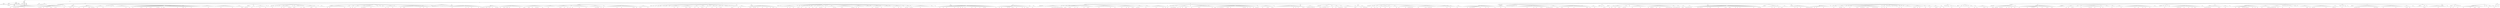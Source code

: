 digraph Tree {
	"t0" [label = "TEI"];
	"t1" [label = "teiHeader"];
	"t2" [label = "fileDesc"];
	"t3" [label = "titleStmt"];
	"t4" [label = "title"];
	"t5" [label = "author"];
	"t6" [label = "principal"];
	"t7" [label = "editor"];
	"t8" [label = "editionStmt"];
	"t9" [label = "edition"];
	"t10" [label = "respStmt"];
	"t11" [label = "name"];
	"t12" [label = "resp"];
	"t13" [label = "publicationStmt"];
	"t14" [label = "publisher"];
	"t15" [label = "date"];
	"t16" [label = "availability"];
	"t17" [label = "licence"];
	"t18" [label = "idno"];
	"t19" [label = "idno"];
	"t20" [label = "idno"];
	"t21" [label = "idno"];
	"t22" [label = "idno"];
	"t23" [label = "sourceDesc"];
	"t24" [label = "profileDesc"];
	"t25" [label = "creation"];
	"t26" [label = "date"];
	"t27" [label = "langUsage"];
	"t28" [label = "language"];
	"t29" [label = "textClass"];
	"t30" [label = "keywords"];
	"t31" [label = "term"];
	"t32" [label = "text"];
	"t33" [label = "body"];
	"t34" [label = "head"];
	"t35" [label = "hi"];
	"t36" [label = "lb"];
	"t37" [label = "lb"];
	"t38" [label = "div"];
	"t39" [label = "head"];
	"t40" [label = "p"];
	"t41" [label = "p"];
	"t42" [label = "ref"];
	"t43" [label = "ref"];
	"t44" [label = "p"];
	"t45" [label = "p"];
	"t46" [label = "p"];
	"t47" [label = "div"];
	"t48" [label = "head"];
	"t49" [label = "div"];
	"t50" [label = "head"];
	"t51" [label = "head"];
	"t52" [label = "div"];
	"t53" [label = "head"];
	"t54" [label = "sp"];
	"t55" [label = "l"];
	"t56" [label = "pb"];
	"t57" [label = "l"];
	"t58" [label = "l"];
	"t59" [label = "l"];
	"t60" [label = "ref"];
	"t61" [label = "l"];
	"t62" [label = "ref"];
	"t63" [label = "pb"];
	"t64" [label = "l"];
	"t65" [label = "l"];
	"t66" [label = "ref"];
	"t67" [label = "l"];
	"t68" [label = "ref"];
	"t69" [label = "l"];
	"t70" [label = "l"];
	"t71" [label = "l"];
	"t72" [label = "l"];
	"t73" [label = "l"];
	"t74" [label = "ref"];
	"t75" [label = "l"];
	"t76" [label = "l"];
	"t77" [label = "l"];
	"t78" [label = "l"];
	"t79" [label = "l"];
	"t80" [label = "l"];
	"t81" [label = "l"];
	"t82" [label = "l"];
	"t83" [label = "l"];
	"t84" [label = "l"];
	"t85" [label = "div"];
	"t86" [label = "pb"];
	"t87" [label = "head"];
	"t88" [label = "sp"];
	"t89" [label = "l"];
	"t90" [label = "l"];
	"t91" [label = "sp"];
	"t92" [label = "l"];
	"t93" [label = "ref"];
	"t94" [label = "l"];
	"t95" [label = "ref"];
	"t96" [label = "ref"];
	"t97" [label = "l"];
	"t98" [label = "l"];
	"t99" [label = "l"];
	"t100" [label = "ref"];
	"t101" [label = "l"];
	"t102" [label = "l"];
	"t103" [label = "l"];
	"t104" [label = "ref"];
	"t105" [label = "l"];
	"t106" [label = "l"];
	"t107" [label = "l"];
	"t108" [label = "ref"];
	"t109" [label = "l"];
	"t110" [label = "ref"];
	"t111" [label = "l"];
	"t112" [label = "l"];
	"t113" [label = "l"];
	"t114" [label = "pb"];
	"t115" [label = "l"];
	"t116" [label = "ref"];
	"t117" [label = "l"];
	"t118" [label = "l"];
	"t119" [label = "l"];
	"t120" [label = "l"];
	"t121" [label = "l"];
	"t122" [label = "sp"];
	"t123" [label = "l"];
	"t124" [label = "sp"];
	"t125" [label = "l"];
	"t126" [label = "ref"];
	"t127" [label = "l"];
	"t128" [label = "l"];
	"t129" [label = "div"];
	"t130" [label = "head"];
	"t131" [label = "sp"];
	"t132" [label = "l"];
	"t133" [label = "l"];
	"t134" [label = "l"];
	"t135" [label = "pb"];
	"t136" [label = "l"];
	"t137" [label = "ref"];
	"t138" [label = "l"];
	"t139" [label = "l"];
	"t140" [label = "ref"];
	"t141" [label = "l"];
	"t142" [label = "l"];
	"t143" [label = "l"];
	"t144" [label = "l"];
	"t145" [label = "div"];
	"t146" [label = "head"];
	"t147" [label = "sp"];
	"t148" [label = "l"];
	"t149" [label = "ref"];
	"t150" [label = "l"];
	"t151" [label = "l"];
	"t152" [label = "l"];
	"t153" [label = "l"];
	"t154" [label = "ref"];
	"t155" [label = "l"];
	"t156" [label = "l"];
	"t157" [label = "l"];
	"t158" [label = "l"];
	"t159" [label = "l"];
	"t160" [label = "ref"];
	"t161" [label = "pb"];
	"t162" [label = "l"];
	"t163" [label = "l"];
	"t164" [label = "ref"];
	"t165" [label = "l"];
	"t166" [label = "ref"];
	"t167" [label = "l"];
	"t168" [label = "ref"];
	"t169" [label = "sp"];
	"t170" [label = "l"];
	"t171" [label = "l"];
	"t172" [label = "l"];
	"t173" [label = "ref"];
	"t174" [label = "l"];
	"t175" [label = "l"];
	"t176" [label = "l"];
	"t177" [label = "l"];
	"t178" [label = "l"];
	"t179" [label = "ref"];
	"t180" [label = "l"];
	"t181" [label = "sp"];
	"t182" [label = "l"];
	"t183" [label = "l"];
	"t184" [label = "sp"];
	"t185" [label = "l"];
	"t186" [label = "sp"];
	"t187" [label = "l"];
	"t188" [label = "sp"];
	"t189" [label = "l"];
	"t190" [label = "sp"];
	"t191" [label = "pb"];
	"t192" [label = "l"];
	"t193" [label = "sp"];
	"t194" [label = "l"];
	"t195" [label = "l"];
	"t196" [label = "sp"];
	"t197" [label = "l"];
	"t198" [label = "l"];
	"t199" [label = "l"];
	"t200" [label = "l"];
	"t201" [label = "l"];
	"t202" [label = "l"];
	"t203" [label = "l"];
	"t204" [label = "l"];
	"t205" [label = "l"];
	"t206" [label = "l"];
	"t207" [label = "ref"];
	"t208" [label = "l"];
	"t209" [label = "l"];
	"t210" [label = "l"];
	"t211" [label = "ref"];
	"t212" [label = "sp"];
	"t213" [label = "l"];
	"t214" [label = "l"];
	"t215" [label = "l"];
	"t216" [label = "ref"];
	"t217" [label = "l"];
	"t218" [label = "pb"];
	"t219" [label = "l"];
	"t220" [label = "l"];
	"t221" [label = "l"];
	"t222" [label = "l"];
	"t223" [label = "l"];
	"t224" [label = "ref"];
	"t225" [label = "l"];
	"t226" [label = "ref"];
	"t227" [label = "l"];
	"t228" [label = "l"];
	"t229" [label = "l"];
	"t230" [label = "l"];
	"t231" [label = "ref"];
	"t232" [label = "l"];
	"t233" [label = "l"];
	"t234" [label = "l"];
	"t235" [label = "ref"];
	"t236" [label = "l"];
	"t237" [label = "ref"];
	"t238" [label = "l"];
	"t239" [label = "l"];
	"t240" [label = "l"];
	"t241" [label = "l"];
	"t242" [label = "l"];
	"t243" [label = "ref"];
	"t244" [label = "l"];
	"t245" [label = "ref"];
	"t246" [label = "ref"];
	"t247" [label = "l"];
	"t248" [label = "l"];
	"t249" [label = "l"];
	"t250" [label = "ref"];
	"t251" [label = "l"];
	"t252" [label = "l"];
	"t253" [label = "hi"];
	"t254" [label = "pb"];
	"t255" [label = "l"];
	"t256" [label = "l"];
	"t257" [label = "l"];
	"t258" [label = "l"];
	"t259" [label = "l"];
	"t260" [label = "l"];
	"t261" [label = "l"];
	"t262" [label = "l"];
	"t263" [label = "l"];
	"t264" [label = "l"];
	"t265" [label = "l"];
	"t266" [label = "l"];
	"t267" [label = "ref"];
	"t268" [label = "l"];
	"t269" [label = "l"];
	"t270" [label = "l"];
	"t271" [label = "l"];
	"t272" [label = "l"];
	"t273" [label = "ref"];
	"t274" [label = "ref"];
	"t275" [label = "l"];
	"t276" [label = "l"];
	"t277" [label = "ref"];
	"t278" [label = "l"];
	"t279" [label = "l"];
	"t280" [label = "l"];
	"t281" [label = "l"];
	"t282" [label = "l"];
	"t283" [label = "pb"];
	"t284" [label = "l"];
	"t285" [label = "l"];
	"t286" [label = "l"];
	"t287" [label = "l"];
	"t288" [label = "l"];
	"t289" [label = "l"];
	"t290" [label = "l"];
	"t291" [label = "sp"];
	"t292" [label = "l"];
	"t293" [label = "sp"];
	"t294" [label = "l"];
	"t295" [label = "l"];
	"t296" [label = "l"];
	"t297" [label = "l"];
	"t298" [label = "l"];
	"t299" [label = "l"];
	"t300" [label = "l"];
	"t301" [label = "ref"];
	"t302" [label = "l"];
	"t303" [label = "l"];
	"t304" [label = "l"];
	"t305" [label = "l"];
	"t306" [label = "l"];
	"t307" [label = "sp"];
	"t308" [label = "pb"];
	"t309" [label = "l"];
	"t310" [label = "l"];
	"t311" [label = "l"];
	"t312" [label = "l"];
	"t313" [label = "l"];
	"t314" [label = "ref"];
	"t315" [label = "l"];
	"t316" [label = "l"];
	"t317" [label = "l"];
	"t318" [label = "l"];
	"t319" [label = "l"];
	"t320" [label = "l"];
	"t321" [label = "l"];
	"t322" [label = "l"];
	"t323" [label = "l"];
	"t324" [label = "l"];
	"t325" [label = "ref"];
	"t326" [label = "l"];
	"t327" [label = "l"];
	"t328" [label = "sp"];
	"t329" [label = "l"];
	"t330" [label = "l"];
	"t331" [label = "l"];
	"t332" [label = "l"];
	"t333" [label = "l"];
	"t334" [label = "l"];
	"t335" [label = "ref"];
	"t336" [label = "l"];
	"t337" [label = "pb"];
	"t338" [label = "l"];
	"t339" [label = "div"];
	"t340" [label = "head"];
	"t341" [label = "sp"];
	"t342" [label = "l"];
	"t343" [label = "l"];
	"t344" [label = "ref"];
	"t345" [label = "ref"];
	"t346" [label = "l"];
	"t347" [label = "ref"];
	"t348" [label = "l"];
	"t349" [label = "l"];
	"t350" [label = "l"];
	"t351" [label = "sp"];
	"t352" [label = "l"];
	"t353" [label = "ref"];
	"t354" [label = "l"];
	"t355" [label = "l"];
	"t356" [label = "l"];
	"t357" [label = "sp"];
	"t358" [label = "pb"];
	"t359" [label = "l"];
	"t360" [label = "l"];
	"t361" [label = "l"];
	"t362" [label = "ref"];
	"t363" [label = "l"];
	"t364" [label = "l"];
	"t365" [label = "l"];
	"t366" [label = "l"];
	"t367" [label = "l"];
	"t368" [label = "ref"];
	"t369" [label = "sp"];
	"t370" [label = "l"];
	"t371" [label = "l"];
	"t372" [label = "sp"];
	"t373" [label = "l"];
	"t374" [label = "div"];
	"t375" [label = "head"];
	"t376" [label = "sp"];
	"t377" [label = "l"];
	"t378" [label = "sp"];
	"t379" [label = "pb"];
	"t380" [label = "l"];
	"t381" [label = "ref"];
	"t382" [label = "l"];
	"t383" [label = "sp"];
	"t384" [label = "l"];
	"t385" [label = "l"];
	"t386" [label = "sp"];
	"t387" [label = "l"];
	"t388" [label = "sp"];
	"t389" [label = "l"];
	"t390" [label = "l"];
	"t391" [label = "sp"];
	"t392" [label = "l"];
	"t393" [label = "sp"];
	"t394" [label = "l"];
	"t395" [label = "ref"];
	"t396" [label = "l"];
	"t397" [label = "l"];
	"t398" [label = "ref"];
	"t399" [label = "l"];
	"t400" [label = "l"];
	"t401" [label = "l"];
	"t402" [label = "l"];
	"t403" [label = "l"];
	"t404" [label = "ref"];
	"t405" [label = "pb"];
	"t406" [label = "l"];
	"t407" [label = "ref"];
	"t408" [label = "sp"];
	"t409" [label = "l"];
	"t410" [label = "sp"];
	"t411" [label = "l"];
	"t412" [label = "l"];
	"t413" [label = "ref"];
	"t414" [label = "ref"];
	"t415" [label = "l"];
	"t416" [label = "l"];
	"t417" [label = "sp"];
	"t418" [label = "l"];
	"t419" [label = "l"];
	"t420" [label = "sp"];
	"t421" [label = "l"];
	"t422" [label = "sp"];
	"t423" [label = "l"];
	"t424" [label = "ref"];
	"t425" [label = "sp"];
	"t426" [label = "l"];
	"t427" [label = "sp"];
	"t428" [label = "l"];
	"t429" [label = "ref"];
	"t430" [label = "l"];
	"t431" [label = "pb"];
	"t432" [label = "sp"];
	"t433" [label = "l"];
	"t434" [label = "l"];
	"t435" [label = "l"];
	"t436" [label = "l"];
	"t437" [label = "l"];
	"t438" [label = "l"];
	"t439" [label = "ref"];
	"t440" [label = "ref"];
	"t441" [label = "l"];
	"t442" [label = "l"];
	"t443" [label = "l"];
	"t444" [label = "l"];
	"t445" [label = "ref"];
	"t446" [label = "sp"];
	"t447" [label = "l"];
	"t448" [label = "sp"];
	"t449" [label = "l"];
	"t450" [label = "sp"];
	"t451" [label = "l"];
	"t452" [label = "l"];
	"t453" [label = "l"];
	"t454" [label = "l"];
	"t455" [label = "l"];
	"t456" [label = "l"];
	"t457" [label = "div"];
	"t458" [label = "pb"];
	"t459" [label = "head"];
	"t460" [label = "sp"];
	"t461" [label = "l"];
	"t462" [label = "l"];
	"t463" [label = "ref"];
	"t464" [label = "l"];
	"t465" [label = "sp"];
	"t466" [label = "l"];
	"t467" [label = "ref"];
	"t468" [label = "l"];
	"t469" [label = "l"];
	"t470" [label = "l"];
	"t471" [label = "l"];
	"t472" [label = "l"];
	"t473" [label = "l"];
	"t474" [label = "l"];
	"t475" [label = "l"];
	"t476" [label = "l"];
	"t477" [label = "l"];
	"t478" [label = "l"];
	"t479" [label = "l"];
	"t480" [label = "l"];
	"t481" [label = "pb"];
	"t482" [label = "l"];
	"t483" [label = "sp"];
	"t484" [label = "l"];
	"t485" [label = "l"];
	"t486" [label = "l"];
	"t487" [label = "l"];
	"t488" [label = "ref"];
	"t489" [label = "sp"];
	"t490" [label = "l"];
	"t491" [label = "l"];
	"t492" [label = "ref"];
	"t493" [label = "l"];
	"t494" [label = "sp"];
	"t495" [label = "l"];
	"t496" [label = "ref"];
	"t497" [label = "l"];
	"t498" [label = "l"];
	"t499" [label = "l"];
	"t500" [label = "l"];
	"t501" [label = "sp"];
	"t502" [label = "l"];
	"t503" [label = "sp"];
	"t504" [label = "l"];
	"t505" [label = "pb"];
	"t506" [label = "l"];
	"t507" [label = "l"];
	"t508" [label = "ref"];
	"t509" [label = "ref"];
	"t510" [label = "ref"];
	"t511" [label = "l"];
	"t512" [label = "l"];
	"t513" [label = "l"];
	"t514" [label = "l"];
	"t515" [label = "l"];
	"t516" [label = "l"];
	"t517" [label = "ref"];
	"t518" [label = "l"];
	"t519" [label = "l"];
	"t520" [label = "l"];
	"t521" [label = "l"];
	"t522" [label = "sp"];
	"t523" [label = "l"];
	"t524" [label = "l"];
	"t525" [label = "l"];
	"t526" [label = "sp"];
	"t527" [label = "l"];
	"t528" [label = "l"];
	"t529" [label = "sp"];
	"t530" [label = "pb"];
	"t531" [label = "l"];
	"t532" [label = "l"];
	"t533" [label = "sp"];
	"t534" [label = "l"];
	"t535" [label = "ref"];
	"t536" [label = "l"];
	"t537" [label = "l"];
	"t538" [label = "ref"];
	"t539" [label = "l"];
	"t540" [label = "l"];
	"t541" [label = "l"];
	"t542" [label = "l"];
	"t543" [label = "ref"];
	"t544" [label = "l"];
	"t545" [label = "l"];
	"t546" [label = "l"];
	"t547" [label = "sp"];
	"t548" [label = "l"];
	"t549" [label = "sp"];
	"t550" [label = "l"];
	"t551" [label = "l"];
	"t552" [label = "l"];
	"t553" [label = "ref"];
	"t554" [label = "l"];
	"t555" [label = "l"];
	"t556" [label = "l"];
	"t557" [label = "ref"];
	"t558" [label = "pb"];
	"t559" [label = "l"];
	"t560" [label = "l"];
	"t561" [label = "l"];
	"t562" [label = "l"];
	"t563" [label = "l"];
	"t564" [label = "l"];
	"t565" [label = "l"];
	"t566" [label = "l"];
	"t567" [label = "l"];
	"t568" [label = "l"];
	"t569" [label = "l"];
	"t570" [label = "l"];
	"t571" [label = "l"];
	"t572" [label = "l"];
	"t573" [label = "ref"];
	"t574" [label = "l"];
	"t575" [label = "l"];
	"t576" [label = "l"];
	"t577" [label = "ref"];
	"t578" [label = "l"];
	"t579" [label = "l"];
	"t580" [label = "l"];
	"t581" [label = "ref"];
	"t582" [label = "l"];
	"t583" [label = "l"];
	"t584" [label = "l"];
	"t585" [label = "sp"];
	"t586" [label = "l"];
	"t587" [label = "sp"];
	"t588" [label = "pb"];
	"t589" [label = "l"];
	"t590" [label = "l"];
	"t591" [label = "l"];
	"t592" [label = "l"];
	"t593" [label = "sp"];
	"t594" [label = "l"];
	"t595" [label = "sp"];
	"t596" [label = "l"];
	"t597" [label = "div"];
	"t598" [label = "head"];
	"t599" [label = "p"];
	"t600" [label = "l"];
	"t601" [label = "l"];
	"t602" [label = "l"];
	"t603" [label = "l"];
	"t604" [label = "ref"];
	"t605" [label = "l"];
	"t606" [label = "hi"];
	"t607" [label = "pb"];
	"t608" [label = "l"];
	"t609" [label = "l"];
	"t610" [label = "ref"];
	"t611" [label = "l"];
	"t612" [label = "l"];
	"t613" [label = "l"];
	"t614" [label = "ref"];
	"t615" [label = "l"];
	"t616" [label = "l"];
	"t617" [label = "div"];
	"t618" [label = "head"];
	"t619" [label = "sp"];
	"t620" [label = "l"];
	"t621" [label = "sp"];
	"t622" [label = "l"];
	"t623" [label = "l"];
	"t624" [label = "l"];
	"t625" [label = "l"];
	"t626" [label = "l"];
	"t627" [label = "pb"];
	"t628" [label = "l"];
	"t629" [label = "l"];
	"t630" [label = "l"];
	"t631" [label = "l"];
	"t632" [label = "l"];
	"t633" [label = "l"];
	"t634" [label = "l"];
	"t635" [label = "l"];
	"t636" [label = "l"];
	"t637" [label = "l"];
	"t638" [label = "l"];
	"t639" [label = "l"];
	"t640" [label = "ref"];
	"t641" [label = "l"];
	"t642" [label = "l"];
	"t643" [label = "ref"];
	"t644" [label = "l"];
	"t645" [label = "l"];
	"t646" [label = "l"];
	"t647" [label = "ref"];
	"t648" [label = "l"];
	"t649" [label = "l"];
	"t650" [label = "l"];
	"t651" [label = "l"];
	"t652" [label = "l"];
	"t653" [label = "l"];
	"t654" [label = "ref"];
	"t655" [label = "l"];
	"t656" [label = "l"];
	"t657" [label = "ref"];
	"t658" [label = "l"];
	"t659" [label = "div"];
	"t660" [label = "pb"];
	"t661" [label = "head"];
	"t662" [label = "div"];
	"t663" [label = "head"];
	"t664" [label = "sp"];
	"t665" [label = "l"];
	"t666" [label = "ref"];
	"t667" [label = "ref"];
	"t668" [label = "l"];
	"t669" [label = "ref"];
	"t670" [label = "l"];
	"t671" [label = "l"];
	"t672" [label = "ref"];
	"t673" [label = "ref"];
	"t674" [label = "l"];
	"t675" [label = "l"];
	"t676" [label = "ref"];
	"t677" [label = "l"];
	"t678" [label = "ref"];
	"t679" [label = "l"];
	"t680" [label = "l"];
	"t681" [label = "ref"];
	"t682" [label = "l"];
	"t683" [label = "l"];
	"t684" [label = "l"];
	"t685" [label = "ref"];
	"t686" [label = "l"];
	"t687" [label = "ref"];
	"t688" [label = "pb"];
	"t689" [label = "l"];
	"t690" [label = "sp"];
	"t691" [label = "l"];
	"t692" [label = "l"];
	"t693" [label = "ref"];
	"t694" [label = "l"];
	"t695" [label = "l"];
	"t696" [label = "l"];
	"t697" [label = "ref"];
	"t698" [label = "l"];
	"t699" [label = "ref"];
	"t700" [label = "l"];
	"t701" [label = "l"];
	"t702" [label = "ref"];
	"t703" [label = "ref"];
	"t704" [label = "l"];
	"t705" [label = "l"];
	"t706" [label = "ref"];
	"t707" [label = "l"];
	"t708" [label = "l"];
	"t709" [label = "l"];
	"t710" [label = "l"];
	"t711" [label = "l"];
	"t712" [label = "l"];
	"t713" [label = "l"];
	"t714" [label = "l"];
	"t715" [label = "l"];
	"t716" [label = "ref"];
	"t717" [label = "l"];
	"t718" [label = "l"];
	"t719" [label = "l"];
	"t720" [label = "sp"];
	"t721" [label = "l"];
	"t722" [label = "ref"];
	"t723" [label = "pb"];
	"t724" [label = "l"];
	"t725" [label = "l"];
	"t726" [label = "l"];
	"t727" [label = "l"];
	"t728" [label = "ref"];
	"t729" [label = "ref"];
	"t730" [label = "l"];
	"t731" [label = "l"];
	"t732" [label = "l"];
	"t733" [label = "ref"];
	"t734" [label = "l"];
	"t735" [label = "l"];
	"t736" [label = "l"];
	"t737" [label = "ref"];
	"t738" [label = "l"];
	"t739" [label = "ref"];
	"t740" [label = "l"];
	"t741" [label = "ref"];
	"t742" [label = "l"];
	"t743" [label = "l"];
	"t744" [label = "l"];
	"t745" [label = "l"];
	"t746" [label = "ref"];
	"t747" [label = "sp"];
	"t748" [label = "l"];
	"t749" [label = "l"];
	"t750" [label = "l"];
	"t751" [label = "l"];
	"t752" [label = "l"];
	"t753" [label = "pb"];
	"t754" [label = "l"];
	"t755" [label = "l"];
	"t756" [label = "l"];
	"t757" [label = "l"];
	"t758" [label = "l"];
	"t759" [label = "l"];
	"t760" [label = "sp"];
	"t761" [label = "l"];
	"t762" [label = "l"];
	"t763" [label = "l"];
	"t764" [label = "l"];
	"t765" [label = "ref"];
	"t766" [label = "l"];
	"t767" [label = "ref"];
	"t768" [label = "l"];
	"t769" [label = "l"];
	"t770" [label = "l"];
	"t771" [label = "ref"];
	"t772" [label = "l"];
	"t773" [label = "l"];
	"t774" [label = "l"];
	"t775" [label = "ref"];
	"t776" [label = "l"];
	"t777" [label = "sp"];
	"t778" [label = "l"];
	"t779" [label = "ref"];
	"t780" [label = "l"];
	"t781" [label = "sp"];
	"t782" [label = "l"];
	"t783" [label = "pb"];
	"t784" [label = "l"];
	"t785" [label = "l"];
	"t786" [label = "l"];
	"t787" [label = "l"];
	"t788" [label = "l"];
	"t789" [label = "l"];
	"t790" [label = "ref"];
	"t791" [label = "l"];
	"t792" [label = "l"];
	"t793" [label = "l"];
	"t794" [label = "l"];
	"t795" [label = "l"];
	"t796" [label = "l"];
	"t797" [label = "ref"];
	"t798" [label = "l"];
	"t799" [label = "l"];
	"t800" [label = "sp"];
	"t801" [label = "l"];
	"t802" [label = "l"];
	"t803" [label = "l"];
	"t804" [label = "l"];
	"t805" [label = "l"];
	"t806" [label = "l"];
	"t807" [label = "ref"];
	"t808" [label = "l"];
	"t809" [label = "l"];
	"t810" [label = "ref"];
	"t811" [label = "ref"];
	"t812" [label = "pb"];
	"t813" [label = "l"];
	"t814" [label = "l"];
	"t815" [label = "l"];
	"t816" [label = "ref"];
	"t817" [label = "l"];
	"t818" [label = "sp"];
	"t819" [label = "l"];
	"t820" [label = "ref"];
	"t821" [label = "l"];
	"t822" [label = "l"];
	"t823" [label = "sp"];
	"t824" [label = "l"];
	"t825" [label = "l"];
	"t826" [label = "l"];
	"t827" [label = "l"];
	"t828" [label = "l"];
	"t829" [label = "l"];
	"t830" [label = "l"];
	"t831" [label = "l"];
	"t832" [label = "l"];
	"t833" [label = "l"];
	"t834" [label = "ref"];
	"t835" [label = "l"];
	"t836" [label = "l"];
	"t837" [label = "l"];
	"t838" [label = "l"];
	"t839" [label = "pb"];
	"t840" [label = "l"];
	"t841" [label = "l"];
	"t842" [label = "l"];
	"t843" [label = "l"];
	"t844" [label = "l"];
	"t845" [label = "l"];
	"t846" [label = "l"];
	"t847" [label = "l"];
	"t848" [label = "l"];
	"t849" [label = "l"];
	"t850" [label = "ref"];
	"t851" [label = "l"];
	"t852" [label = "ref"];
	"t853" [label = "l"];
	"t854" [label = "l"];
	"t855" [label = "ref"];
	"t856" [label = "l"];
	"t857" [label = "sp"];
	"t858" [label = "l"];
	"t859" [label = "l"];
	"t860" [label = "ref"];
	"t861" [label = "l"];
	"t862" [label = "ref"];
	"t863" [label = "l"];
	"t864" [label = "l"];
	"t865" [label = "l"];
	"t866" [label = "l"];
	"t867" [label = "l"];
	"t868" [label = "l"];
	"t869" [label = "pb"];
	"t870" [label = "l"];
	"t871" [label = "div"];
	"t872" [label = "head"];
	"t873" [label = "sp"];
	"t874" [label = "l"];
	"t875" [label = "l"];
	"t876" [label = "sp"];
	"t877" [label = "l"];
	"t878" [label = "l"];
	"t879" [label = "sp"];
	"t880" [label = "l"];
	"t881" [label = "l"];
	"t882" [label = "sp"];
	"t883" [label = "l"];
	"t884" [label = "sp"];
	"t885" [label = "pb"];
	"t886" [label = "l"];
	"t887" [label = "l"];
	"t888" [label = "l"];
	"t889" [label = "sp"];
	"t890" [label = "l"];
	"t891" [label = "sp"];
	"t892" [label = "l"];
	"t893" [label = "l"];
	"t894" [label = "l"];
	"t895" [label = "l"];
	"t896" [label = "sp"];
	"t897" [label = "l"];
	"t898" [label = "l"];
	"t899" [label = "sp"];
	"t900" [label = "l"];
	"t901" [label = "l"];
	"t902" [label = "l"];
	"t903" [label = "l"];
	"t904" [label = "ref"];
	"t905" [label = "l"];
	"t906" [label = "l"];
	"t907" [label = "l"];
	"t908" [label = "pb"];
	"t909" [label = "l"];
	"t910" [label = "l"];
	"t911" [label = "sp"];
	"t912" [label = "l"];
	"t913" [label = "l"];
	"t914" [label = "l"];
	"t915" [label = "l"];
	"t916" [label = "l"];
	"t917" [label = "ref"];
	"t918" [label = "l"];
	"t919" [label = "ref"];
	"t920" [label = "l"];
	"t921" [label = "l"];
	"t922" [label = "ref"];
	"t923" [label = "l"];
	"t924" [label = "ref"];
	"t925" [label = "l"];
	"t926" [label = "l"];
	"t927" [label = "sp"];
	"t928" [label = "l"];
	"t929" [label = "l"];
	"t930" [label = "ref"];
	"t931" [label = "l"];
	"t932" [label = "l"];
	"t933" [label = "l"];
	"t934" [label = "ref"];
	"t935" [label = "sp"];
	"t936" [label = "l"];
	"t937" [label = "l"];
	"t938" [label = "l"];
	"t939" [label = "pb"];
	"t940" [label = "l"];
	"t941" [label = "ref"];
	"t942" [label = "l"];
	"t943" [label = "l"];
	"t944" [label = "sp"];
	"t945" [label = "l"];
	"t946" [label = "ref"];
	"t947" [label = "l"];
	"t948" [label = "l"];
	"t949" [label = "sp"];
	"t950" [label = "l"];
	"t951" [label = "sp"];
	"t952" [label = "l"];
	"t953" [label = "sp"];
	"t954" [label = "l"];
	"t955" [label = "ref"];
	"t956" [label = "l"];
	"t957" [label = "l"];
	"t958" [label = "l"];
	"t959" [label = "l"];
	"t960" [label = "ref"];
	"t961" [label = "sp"];
	"t962" [label = "l"];
	"t963" [label = "sp"];
	"t964" [label = "pb"];
	"t965" [label = "l"];
	"t966" [label = "ref"];
	"t967" [label = "l"];
	"t968" [label = "ref"];
	"t969" [label = "l"];
	"t970" [label = "sp"];
	"t971" [label = "l"];
	"t972" [label = "sp"];
	"t973" [label = "l"];
	"t974" [label = "l"];
	"t975" [label = "l"];
	"t976" [label = "l"];
	"t977" [label = "sp"];
	"t978" [label = "l"];
	"t979" [label = "sp"];
	"t980" [label = "l"];
	"t981" [label = "sp"];
	"t982" [label = "l"];
	"t983" [label = "ref"];
	"t984" [label = "sp"];
	"t985" [label = "l"];
	"t986" [label = "ref"];
	"t987" [label = "sp"];
	"t988" [label = "pb"];
	"t989" [label = "l"];
	"t990" [label = "sp"];
	"t991" [label = "l"];
	"t992" [label = "div"];
	"t993" [label = "head"];
	"t994" [label = "sp"];
	"t995" [label = "l"];
	"t996" [label = "sp"];
	"t997" [label = "l"];
	"t998" [label = "ref"];
	"t999" [label = "l"];
	"t1000" [label = "l"];
	"t1001" [label = "ref"];
	"t1002" [label = "l"];
	"t1003" [label = "l"];
	"t1004" [label = "l"];
	"t1005" [label = "l"];
	"t1006" [label = "l"];
	"t1007" [label = "div"];
	"t1008" [label = "pb"];
	"t1009" [label = "head"];
	"t1010" [label = "sp"];
	"t1011" [label = "l"];
	"t1012" [label = "l"];
	"t1013" [label = "l"];
	"t1014" [label = "ref"];
	"t1015" [label = "l"];
	"t1016" [label = "ref"];
	"t1017" [label = "l"];
	"t1018" [label = "l"];
	"t1019" [label = "ref"];
	"t1020" [label = "l"];
	"t1021" [label = "ref"];
	"t1022" [label = "l"];
	"t1023" [label = "ref"];
	"t1024" [label = "l"];
	"t1025" [label = "l"];
	"t1026" [label = "ref"];
	"t1027" [label = "l"];
	"t1028" [label = "l"];
	"t1029" [label = "l"];
	"t1030" [label = "l"];
	"t1031" [label = "ref"];
	"t1032" [label = "l"];
	"t1033" [label = "l"];
	"t1034" [label = "l"];
	"t1035" [label = "l"];
	"t1036" [label = "pb"];
	"t1037" [label = "l"];
	"t1038" [label = "l"];
	"t1039" [label = "l"];
	"t1040" [label = "ref"];
	"t1041" [label = "l"];
	"t1042" [label = "l"];
	"t1043" [label = "ref"];
	"t1044" [label = "l"];
	"t1045" [label = "ref"];
	"t1046" [label = "l"];
	"t1047" [label = "l"];
	"t1048" [label = "ref"];
	"t1049" [label = "div"];
	"t1050" [label = "head"];
	"t1051" [label = "sp"];
	"t1052" [label = "l"];
	"t1053" [label = "l"];
	"t1054" [label = "sp"];
	"t1055" [label = "l"];
	"t1056" [label = "l"];
	"t1057" [label = "sp"];
	"t1058" [label = "pb"];
	"t1059" [label = "l"];
	"t1060" [label = "l"];
	"t1061" [label = "l"];
	"t1062" [label = "l"];
	"t1063" [label = "l"];
	"t1064" [label = "ref"];
	"t1065" [label = "l"];
	"t1066" [label = "l"];
	"t1067" [label = "ref"];
	"t1068" [label = "l"];
	"t1069" [label = "l"];
	"t1070" [label = "l"];
	"t1071" [label = "ref"];
	"t1072" [label = "l"];
	"t1073" [label = "l"];
	"t1074" [label = "sp"];
	"t1075" [label = "l"];
	"t1076" [label = "sp"];
	"t1077" [label = "l"];
	"t1078" [label = "ref"];
	"t1079" [label = "l"];
	"t1080" [label = "ref"];
	"t1081" [label = "l"];
	"t1082" [label = "sp"];
	"t1083" [label = "l"];
	"t1084" [label = "ref"];
	"t1085" [label = "sp"];
	"t1086" [label = "pb"];
	"t1087" [label = "l"];
	"t1088" [label = "sp"];
	"t1089" [label = "l"];
	"t1090" [label = "sp"];
	"t1091" [label = "l"];
	"t1092" [label = "ref"];
	"t1093" [label = "sp"];
	"t1094" [label = "l"];
	"t1095" [label = "sp"];
	"t1096" [label = "l"];
	"t1097" [label = "sp"];
	"t1098" [label = "l"];
	"t1099" [label = "ref"];
	"t1100" [label = "l"];
	"t1101" [label = "l"];
	"t1102" [label = "l"];
	"t1103" [label = "ref"];
	"t1104" [label = "sp"];
	"t1105" [label = "l"];
	"t1106" [label = "l"];
	"t1107" [label = "sp"];
	"t1108" [label = "l"];
	"t1109" [label = "pb"];
	"t1110" [label = "l"];
	"t1111" [label = "sp"];
	"t1112" [label = "l"];
	"t1113" [label = "sp"];
	"t1114" [label = "l"];
	"t1115" [label = "ref"];
	"t1116" [label = "sp"];
	"t1117" [label = "l"];
	"t1118" [label = "ref"];
	"t1119" [label = "l"];
	"t1120" [label = "ref"];
	"t1121" [label = "sp"];
	"t1122" [label = "l"];
	"t1123" [label = "l"];
	"t1124" [label = "sp"];
	"t1125" [label = "l"];
	"t1126" [label = "ref"];
	"t1127" [label = "l"];
	"t1128" [label = "sp"];
	"t1129" [label = "l"];
	"t1130" [label = "sp"];
	"t1131" [label = "pb"];
	"t1132" [label = "l"];
	"t1133" [label = "l"];
	"t1134" [label = "l"];
	"t1135" [label = "l"];
	"t1136" [label = "ref"];
	"t1137" [label = "l"];
	"t1138" [label = "ref"];
	"t1139" [label = "l"];
	"t1140" [label = "ref"];
	"t1141" [label = "sp"];
	"t1142" [label = "l"];
	"t1143" [label = "l"];
	"t1144" [label = "l"];
	"t1145" [label = "l"];
	"t1146" [label = "l"];
	"t1147" [label = "ref"];
	"t1148" [label = "l"];
	"t1149" [label = "ref"];
	"t1150" [label = "l"];
	"t1151" [label = "l"];
	"t1152" [label = "l"];
	"t1153" [label = "l"];
	"t1154" [label = "l"];
	"t1155" [label = "l"];
	"t1156" [label = "l"];
	"t1157" [label = "l"];
	"t1158" [label = "l"];
	"t1159" [label = "ref"];
	"t1160" [label = "ref"];
	"t1161" [label = "sp"];
	"t1162" [label = "l"];
	"t1163" [label = "pb"];
	"t1164" [label = "l"];
	"t1165" [label = "l"];
	"t1166" [label = "ref"];
	"t1167" [label = "l"];
	"t1168" [label = "l"];
	"t1169" [label = "ref"];
	"t1170" [label = "l"];
	"t1171" [label = "l"];
	"t1172" [label = "l"];
	"t1173" [label = "l"];
	"t1174" [label = "l"];
	"t1175" [label = "sp"];
	"t1176" [label = "l"];
	"t1177" [label = "l"];
	"t1178" [label = "l"];
	"t1179" [label = "l"];
	"t1180" [label = "l"];
	"t1181" [label = "l"];
	"t1182" [label = "sp"];
	"t1183" [label = "l"];
	"t1184" [label = "ref"];
	"t1185" [label = "sp"];
	"t1186" [label = "pb"];
	"t1187" [label = "l"];
	"t1188" [label = "l"];
	"t1189" [label = "ref"];
	"t1190" [label = "l"];
	"t1191" [label = "ref"];
	"t1192" [label = "l"];
	"t1193" [label = "ref"];
	"t1194" [label = "l"];
	"t1195" [label = "l"];
	"t1196" [label = "l"];
	"t1197" [label = "ref"];
	"t1198" [label = "sp"];
	"t1199" [label = "l"];
	"t1200" [label = "sp"];
	"t1201" [label = "l"];
	"t1202" [label = "l"];
	"t1203" [label = "l"];
	"t1204" [label = "l"];
	"t1205" [label = "l"];
	"t1206" [label = "l"];
	"t1207" [label = "l"];
	"t1208" [label = "sp"];
	"t1209" [label = "l"];
	"t1210" [label = "sp"];
	"t1211" [label = "pb"];
	"t1212" [label = "l"];
	"t1213" [label = "ref"];
	"t1214" [label = "l"];
	"t1215" [label = "l"];
	"t1216" [label = "l"];
	"t1217" [label = "l"];
	"t1218" [label = "ref"];
	"t1219" [label = "l"];
	"t1220" [label = "l"];
	"t1221" [label = "ref"];
	"t1222" [label = "l"];
	"t1223" [label = "sp"];
	"t1224" [label = "l"];
	"t1225" [label = "l"];
	"t1226" [label = "sp"];
	"t1227" [label = "l"];
	"t1228" [label = "ref"];
	"t1229" [label = "l"];
	"t1230" [label = "ref"];
	"t1231" [label = "l"];
	"t1232" [label = "ref"];
	"t1233" [label = "l"];
	"t1234" [label = "l"];
	"t1235" [label = "ref"];
	"t1236" [label = "l"];
	"t1237" [label = "ref"];
	"t1238" [label = "ref"];
	"t1239" [label = "sp"];
	"t1240" [label = "l"];
	"t1241" [label = "sp"];
	"t1242" [label = "pb"];
	"t1243" [label = "l"];
	"t1244" [label = "l"];
	"t1245" [label = "l"];
	"t1246" [label = "l"];
	"t1247" [label = "l"];
	"t1248" [label = "l"];
	"t1249" [label = "ref"];
	"t1250" [label = "l"];
	"t1251" [label = "l"];
	"t1252" [label = "l"];
	"t1253" [label = "l"];
	"t1254" [label = "l"];
	"t1255" [label = "l"];
	"t1256" [label = "l"];
	"t1257" [label = "l"];
	"t1258" [label = "sp"];
	"t1259" [label = "l"];
	"t1260" [label = "l"];
	"t1261" [label = "l"];
	"t1262" [label = "l"];
	"t1263" [label = "sp"];
	"t1264" [label = "l"];
	"t1265" [label = "l"];
	"t1266" [label = "div"];
	"t1267" [label = "pb"];
	"t1268" [label = "head"];
	"t1269" [label = "sp"];
	"t1270" [label = "l"];
	"t1271" [label = "l"];
	"t1272" [label = "l"];
	"t1273" [label = "ref"];
	"t1274" [label = "l"];
	"t1275" [label = "l"];
	"t1276" [label = "l"];
	"t1277" [label = "ref"];
	"t1278" [label = "l"];
	"t1279" [label = "l"];
	"t1280" [label = "l"];
	"t1281" [label = "ref"];
	"t1282" [label = "l"];
	"t1283" [label = "l"];
	"t1284" [label = "l"];
	"t1285" [label = "l"];
	"t1286" [label = "l"];
	"t1287" [label = "l"];
	"t1288" [label = "l"];
	"t1289" [label = "pb"];
	"t1290" [label = "l"];
	"t1291" [label = "l"];
	"t1292" [label = "l"];
	"t1293" [label = "ref"];
	"t1294" [label = "l"];
	"t1295" [label = "l"];
	"t1296" [label = "ref"];
	"t1297" [label = "l"];
	"t1298" [label = "l"];
	"t1299" [label = "ref"];
	"t1300" [label = "l"];
	"t1301" [label = "l"];
	"t1302" [label = "ref"];
	"t1303" [label = "l"];
	"t1304" [label = "l"];
	"t1305" [label = "l"];
	"t1306" [label = "l"];
	"t1307" [label = "l"];
	"t1308" [label = "l"];
	"t1309" [label = "ref"];
	"t1310" [label = "l"];
	"t1311" [label = "l"];
	"t1312" [label = "l"];
	"t1313" [label = "ref"];
	"t1314" [label = "l"];
	"t1315" [label = "l"];
	"t1316" [label = "l"];
	"t1317" [label = "l"];
	"t1318" [label = "ref"];
	"t1319" [label = "l"];
	"t1320" [label = "l"];
	"t1321" [label = "l"];
	"t1322" [label = "ref"];
	"t1323" [label = "l"];
	"t1324" [label = "ref"];
	"t1325" [label = "pb"];
	"t1326" [label = "l"];
	"t1327" [label = "l"];
	"t1328" [label = "l"];
	"t1329" [label = "l"];
	"t1330" [label = "l"];
	"t1331" [label = "l"];
	"t1332" [label = "l"];
	"t1333" [label = "l"];
	"t1334" [label = "l"];
	"t1335" [label = "l"];
	"t1336" [label = "ref"];
	"t1337" [label = "div"];
	"t1338" [label = "head"];
	"t1339" [label = "sp"];
	"t1340" [label = "l"];
	"t1341" [label = "l"];
	"t1342" [label = "l"];
	"t1343" [label = "ref"];
	"t1344" [label = "l"];
	"t1345" [label = "l"];
	"t1346" [label = "pb"];
	"t1347" [label = "l"];
	"t1348" [label = "l"];
	"t1349" [label = "l"];
	"t1350" [label = "l"];
	"t1351" [label = "l"];
	"t1352" [label = "ref"];
	"t1353" [label = "l"];
	"t1354" [label = "ref"];
	"t1355" [label = "l"];
	"t1356" [label = "ref"];
	"t1357" [label = "l"];
	"t1358" [label = "l"];
	"t1359" [label = "ref"];
	"t1360" [label = "l"];
	"t1361" [label = "ref"];
	"t1362" [label = "l"];
	"t1363" [label = "l"];
	"t1364" [label = "l"];
	"t1365" [label = "ref"];
	"t1366" [label = "l"];
	"t1367" [label = "l"];
	"t1368" [label = "l"];
	"t1369" [label = "l"];
	"t1370" [label = "l"];
	"t1371" [label = "ref"];
	"t1372" [label = "l"];
	"t1373" [label = "l"];
	"t1374" [label = "ref"];
	"t1375" [label = "l"];
	"t1376" [label = "l"];
	"t1377" [label = "ref"];
	"t1378" [label = "l"];
	"t1379" [label = "ref"];
	"t1380" [label = "sp"];
	"t1381" [label = "pb"];
	"t1382" [label = "l"];
	"t1383" [label = "l"];
	"t1384" [label = "sp"];
	"t1385" [label = "l"];
	"t1386" [label = "ref"];
	"t1387" [label = "l"];
	"t1388" [label = "l"];
	"t1389" [label = "l"];
	"t1390" [label = "div"];
	"t1391" [label = "pb"];
	"t1392" [label = "head"];
	"t1393" [label = "div"];
	"t1394" [label = "head"];
	"t1395" [label = "sp"];
	"t1396" [label = "l"];
	"t1397" [label = "sp"];
	"t1398" [label = "l"];
	"t1399" [label = "l"];
	"t1400" [label = "l"];
	"t1401" [label = "l"];
	"t1402" [label = "l"];
	"t1403" [label = "l"];
	"t1404" [label = "sp"];
	"t1405" [label = "pb"];
	"t1406" [label = "l"];
	"t1407" [label = "l"];
	"t1408" [label = "l"];
	"t1409" [label = "l"];
	"t1410" [label = "l"];
	"t1411" [label = "l"];
	"t1412" [label = "ref"];
	"t1413" [label = "l"];
	"t1414" [label = "ref"];
	"t1415" [label = "l"];
	"t1416" [label = "l"];
	"t1417" [label = "ref"];
	"t1418" [label = "ref"];
	"t1419" [label = "l"];
	"t1420" [label = "l"];
	"t1421" [label = "ref"];
	"t1422" [label = "ref"];
	"t1423" [label = "l"];
	"t1424" [label = "ref"];
	"t1425" [label = "sp"];
	"t1426" [label = "l"];
	"t1427" [label = "ref"];
	"t1428" [label = "l"];
	"t1429" [label = "ref"];
	"t1430" [label = "ref"];
	"t1431" [label = "l"];
	"t1432" [label = "sp"];
	"t1433" [label = "l"];
	"t1434" [label = "sp"];
	"t1435" [label = "l"];
	"t1436" [label = "ref"];
	"t1437" [label = "sp"];
	"t1438" [label = "l"];
	"t1439" [label = "pb"];
	"t1440" [label = "sp"];
	"t1441" [label = "l"];
	"t1442" [label = "l"];
	"t1443" [label = "l"];
	"t1444" [label = "ref"];
	"t1445" [label = "l"];
	"t1446" [label = "ref"];
	"t1447" [label = "l"];
	"t1448" [label = "l"];
	"t1449" [label = "l"];
	"t1450" [label = "l"];
	"t1451" [label = "ref"];
	"t1452" [label = "l"];
	"t1453" [label = "l"];
	"t1454" [label = "ref"];
	"t1455" [label = "l"];
	"t1456" [label = "l"];
	"t1457" [label = "sp"];
	"t1458" [label = "l"];
	"t1459" [label = "l"];
	"t1460" [label = "l"];
	"t1461" [label = "l"];
	"t1462" [label = "ref"];
	"t1463" [label = "l"];
	"t1464" [label = "l"];
	"t1465" [label = "l"];
	"t1466" [label = "pb"];
	"t1467" [label = "l"];
	"t1468" [label = "ref"];
	"t1469" [label = "l"];
	"t1470" [label = "l"];
	"t1471" [label = "l"];
	"t1472" [label = "l"];
	"t1473" [label = "sp"];
	"t1474" [label = "l"];
	"t1475" [label = "l"];
	"t1476" [label = "l"];
	"t1477" [label = "l"];
	"t1478" [label = "l"];
	"t1479" [label = "ref"];
	"t1480" [label = "l"];
	"t1481" [label = "l"];
	"t1482" [label = "l"];
	"t1483" [label = "l"];
	"t1484" [label = "l"];
	"t1485" [label = "l"];
	"t1486" [label = "l"];
	"t1487" [label = "l"];
	"t1488" [label = "l"];
	"t1489" [label = "l"];
	"t1490" [label = "ref"];
	"t1491" [label = "l"];
	"t1492" [label = "l"];
	"t1493" [label = "l"];
	"t1494" [label = "l"];
	"t1495" [label = "pb"];
	"t1496" [label = "l"];
	"t1497" [label = "sp"];
	"t1498" [label = "l"];
	"t1499" [label = "l"];
	"t1500" [label = "l"];
	"t1501" [label = "l"];
	"t1502" [label = "l"];
	"t1503" [label = "ref"];
	"t1504" [label = "l"];
	"t1505" [label = "l"];
	"t1506" [label = "l"];
	"t1507" [label = "l"];
	"t1508" [label = "ref"];
	"t1509" [label = "l"];
	"t1510" [label = "l"];
	"t1511" [label = "ref"];
	"t1512" [label = "l"];
	"t1513" [label = "l"];
	"t1514" [label = "l"];
	"t1515" [label = "ref"];
	"t1516" [label = "l"];
	"t1517" [label = "ref"];
	"t1518" [label = "l"];
	"t1519" [label = "l"];
	"t1520" [label = "sp"];
	"t1521" [label = "l"];
	"t1522" [label = "ref"];
	"t1523" [label = "l"];
	"t1524" [label = "ref"];
	"t1525" [label = "l"];
	"t1526" [label = "pb"];
	"t1527" [label = "l"];
	"t1528" [label = "l"];
	"t1529" [label = "l"];
	"t1530" [label = "l"];
	"t1531" [label = "sp"];
	"t1532" [label = "l"];
	"t1533" [label = "l"];
	"t1534" [label = "ref"];
	"t1535" [label = "l"];
	"t1536" [label = "l"];
	"t1537" [label = "l"];
	"t1538" [label = "l"];
	"t1539" [label = "sp"];
	"t1540" [label = "l"];
	"t1541" [label = "l"];
	"t1542" [label = "l"];
	"t1543" [label = "l"];
	"t1544" [label = "l"];
	"t1545" [label = "ref"];
	"t1546" [label = "l"];
	"t1547" [label = "l"];
	"t1548" [label = "l"];
	"t1549" [label = "l"];
	"t1550" [label = "l"];
	"t1551" [label = "l"];
	"t1552" [label = "pb"];
	"t1553" [label = "l"];
	"t1554" [label = "l"];
	"t1555" [label = "ref"];
	"t1556" [label = "l"];
	"t1557" [label = "sp"];
	"t1558" [label = "l"];
	"t1559" [label = "ref"];
	"t1560" [label = "l"];
	"t1561" [label = "div"];
	"t1562" [label = "head"];
	"t1563" [label = "sp"];
	"t1564" [label = "l"];
	"t1565" [label = "sp"];
	"t1566" [label = "l"];
	"t1567" [label = "ref"];
	"t1568" [label = "sp"];
	"t1569" [label = "l"];
	"t1570" [label = "ref"];
	"t1571" [label = "l"];
	"t1572" [label = "ref"];
	"t1573" [label = "ref"];
	"t1574" [label = "pb"];
	"t1575" [label = "sp"];
	"t1576" [label = "l"];
	"t1577" [label = "sp"];
	"t1578" [label = "l"];
	"t1579" [label = "l"];
	"t1580" [label = "sp"];
	"t1581" [label = "l"];
	"t1582" [label = "ref"];
	"t1583" [label = "l"];
	"t1584" [label = "l"];
	"t1585" [label = "ref"];
	"t1586" [label = "l"];
	"t1587" [label = "l"];
	"t1588" [label = "ref"];
	"t1589" [label = "l"];
	"t1590" [label = "l"];
	"t1591" [label = "l"];
	"t1592" [label = "ref"];
	"t1593" [label = "ref"];
	"t1594" [label = "l"];
	"t1595" [label = "l"];
	"t1596" [label = "l"];
	"t1597" [label = "sp"];
	"t1598" [label = "l"];
	"t1599" [label = "sp"];
	"t1600" [label = "l"];
	"t1601" [label = "pb"];
	"t1602" [label = "l"];
	"t1603" [label = "l"];
	"t1604" [label = "l"];
	"t1605" [label = "l"];
	"t1606" [label = "l"];
	"t1607" [label = "l"];
	"t1608" [label = "ref"];
	"t1609" [label = "l"];
	"t1610" [label = "ref"];
	"t1611" [label = "l"];
	"t1612" [label = "l"];
	"t1613" [label = "l"];
	"t1614" [label = "l"];
	"t1615" [label = "l"];
	"t1616" [label = "l"];
	"t1617" [label = "l"];
	"t1618" [label = "l"];
	"t1619" [label = "l"];
	"t1620" [label = "l"];
	"t1621" [label = "l"];
	"t1622" [label = "ref"];
	"t1623" [label = "l"];
	"t1624" [label = "sp"];
	"t1625" [label = "l"];
	"t1626" [label = "ref"];
	"t1627" [label = "sp"];
	"t1628" [label = "l"];
	"t1629" [label = "pb"];
	"t1630" [label = "l"];
	"t1631" [label = "l"];
	"t1632" [label = "ref"];
	"t1633" [label = "l"];
	"t1634" [label = "l"];
	"t1635" [label = "ref"];
	"t1636" [label = "l"];
	"t1637" [label = "ref"];
	"t1638" [label = "ref"];
	"t1639" [label = "l"];
	"t1640" [label = "ref"];
	"t1641" [label = "l"];
	"t1642" [label = "l"];
	"t1643" [label = "l"];
	"t1644" [label = "l"];
	"t1645" [label = "ref"];
	"t1646" [label = "l"];
	"t1647" [label = "ref"];
	"t1648" [label = "l"];
	"t1649" [label = "l"];
	"t1650" [label = "ref"];
	"t1651" [label = "l"];
	"t1652" [label = "l"];
	"t1653" [label = "l"];
	"t1654" [label = "l"];
	"t1655" [label = "l"];
	"t1656" [label = "l"];
	"t1657" [label = "l"];
	"t1658" [label = "l"];
	"t1659" [label = "l"];
	"t1660" [label = "l"];
	"t1661" [label = "l"];
	"t1662" [label = "pb"];
	"t1663" [label = "l"];
	"t1664" [label = "ref"];
	"t1665" [label = "ref"];
	"t1666" [label = "l"];
	"t1667" [label = "l"];
	"t1668" [label = "l"];
	"t1669" [label = "ref"];
	"t1670" [label = "l"];
	"t1671" [label = "l"];
	"t1672" [label = "ref"];
	"t1673" [label = "l"];
	"t1674" [label = "l"];
	"t1675" [label = "l"];
	"t1676" [label = "ref"];
	"t1677" [label = "l"];
	"t1678" [label = "l"];
	"t1679" [label = "ref"];
	"t1680" [label = "sp"];
	"t1681" [label = "l"];
	"t1682" [label = "ref"];
	"t1683" [label = "l"];
	"t1684" [label = "ref"];
	"t1685" [label = "l"];
	"t1686" [label = "sp"];
	"t1687" [label = "l"];
	"t1688" [label = "l"];
	"t1689" [label = "l"];
	"t1690" [label = "ref"];
	"t1691" [label = "l"];
	"t1692" [label = "l"];
	"t1693" [label = "l"];
	"t1694" [label = "l"];
	"t1695" [label = "ref"];
	"t1696" [label = "l"];
	"t1697" [label = "pb"];
	"t1698" [label = "l"];
	"t1699" [label = "l"];
	"t1700" [label = "l"];
	"t1701" [label = "ref"];
	"t1702" [label = "l"];
	"t1703" [label = "ref"];
	"t1704" [label = "sp"];
	"t1705" [label = "l"];
	"t1706" [label = "l"];
	"t1707" [label = "sp"];
	"t1708" [label = "l"];
	"t1709" [label = "l"];
	"t1710" [label = "l"];
	"t1711" [label = "l"];
	"t1712" [label = "l"];
	"t1713" [label = "l"];
	"t1714" [label = "l"];
	"t1715" [label = "l"];
	"t1716" [label = "l"];
	"t1717" [label = "l"];
	"t1718" [label = "l"];
	"t1719" [label = "l"];
	"t1720" [label = "l"];
	"t1721" [label = "l"];
	"t1722" [label = "l"];
	"t1723" [label = "l"];
	"t1724" [label = "pb"];
	"t1725" [label = "l"];
	"t1726" [label = "l"];
	"t1727" [label = "ref"];
	"t1728" [label = "l"];
	"t1729" [label = "l"];
	"t1730" [label = "ref"];
	"t1731" [label = "l"];
	"t1732" [label = "l"];
	"t1733" [label = "l"];
	"t1734" [label = "l"];
	"t1735" [label = "ref"];
	"t1736" [label = "l"];
	"t1737" [label = "ref"];
	"t1738" [label = "l"];
	"t1739" [label = "div"];
	"t1740" [label = "head"];
	"t1741" [label = "sp"];
	"t1742" [label = "l"];
	"t1743" [label = "l"];
	"t1744" [label = "l"];
	"t1745" [label = "l"];
	"t1746" [label = "ref"];
	"t1747" [label = "ref"];
	"t1748" [label = "ref"];
	"t1749" [label = "l"];
	"t1750" [label = "ref"];
	"t1751" [label = "l"];
	"t1752" [label = "ref"];
	"t1753" [label = "pb"];
	"t1754" [label = "l"];
	"t1755" [label = "l"];
	"t1756" [label = "ref"];
	"t1757" [label = "l"];
	"t1758" [label = "div"];
	"t1759" [label = "head"];
	"t1760" [label = "sp"];
	"t1761" [label = "l"];
	"t1762" [label = "sp"];
	"t1763" [label = "l"];
	"t1764" [label = "l"];
	"t1765" [label = "l"];
	"t1766" [label = "ref"];
	"t1767" [label = "l"];
	"t1768" [label = "ref"];
	"t1769" [label = "sp"];
	"t1770" [label = "l"];
	"t1771" [label = "l"];
	"t1772" [label = "ref"];
	"t1773" [label = "l"];
	"t1774" [label = "ref"];
	"t1775" [label = "ref"];
	"t1776" [label = "pb"];
	"t1777" [label = "l"];
	"t1778" [label = "l"];
	"t1779" [label = "l"];
	"t1780" [label = "ref"];
	"t1781" [label = "l"];
	"t1782" [label = "l"];
	"t1783" [label = "sp"];
	"t1784" [label = "l"];
	"t1785" [label = "l"];
	"t1786" [label = "ref"];
	"t1787" [label = "l"];
	"t1788" [label = "sp"];
	"t1789" [label = "l"];
	"t1790" [label = "l"];
	"t1791" [label = "ref"];
	"t1792" [label = "l"];
	"t1793" [label = "l"];
	"t1794" [label = "l"];
	"t1795" [label = "ref"];
	"t1796" [label = "sp"];
	"t1797" [label = "l"];
	"t1798" [label = "ref"];
	"t1799" [label = "ref"];
	"t1800" [label = "l"];
	"t1801" [label = "ref"];
	"t1802" [label = "l"];
	"t1803" [label = "sp"];
	"t1804" [label = "l"];
	"t1805" [label = "l"];
	"t1806" [label = "pb"];
	"t1807" [label = "l"];
	"t1808" [label = "ref"];
	"t1809" [label = "l"];
	"t1810" [label = "l"];
	"t1811" [label = "l"];
	"t1812" [label = "l"];
	"t1813" [label = "l"];
	"t1814" [label = "l"];
	"t1815" [label = "sp"];
	"t1816" [label = "l"];
	"t1817" [label = "l"];
	"t1818" [label = "ref"];
	"t1819" [label = "ref"];
	"t1820" [label = "l"];
	"t1821" [label = "l"];
	"t1822" [label = "div"];
	"t1823" [label = "head"];
	"t1824" [label = "sp"];
	"t1825" [label = "l"];
	"t1826" [label = "sp"];
	"t1827" [label = "pb"];
	"t1828" [label = "l"];
	"t1829" [label = "ref"];
	"t1830" [label = "l"];
	"t1831" [label = "l"];
	"t1832" [label = "l"];
	"t1833" [label = "ref"];
	"t1834" [label = "ref"];
	"t1835" [label = "l"];
	"t1836" [label = "ref"];
	"t1837" [label = "div"];
	"t1838" [label = "head"];
	"t1839" [label = "sp"];
	"t1840" [label = "l"];
	"t1841" [label = "ref"];
	"t1842" [label = "sp"];
	"t1843" [label = "l"];
	"t1844" [label = "l"];
	"t1845" [label = "l"];
	"t1846" [label = "sp"];
	"t1847" [label = "l"];
	"t1848" [label = "pb"];
	"t1849" [label = "sp"];
	"t1850" [label = "l"];
	"t1851" [label = "l"];
	"t1852" [label = "l"];
	"t1853" [label = "ref"];
	"t1854" [label = "sp"];
	"t1855" [label = "l"];
	"t1856" [label = "l"];
	"t1857" [label = "ref"];
	"t1858" [label = "sp"];
	"t1859" [label = "l"];
	"t1860" [label = "sp"];
	"t1861" [label = "l"];
	"t1862" [label = "l"];
	"t1863" [label = "ref"];
	"t1864" [label = "l"];
	"t1865" [label = "l"];
	"t1866" [label = "l"];
	"t1867" [label = "l"];
	"t1868" [label = "ref"];
	"t1869" [label = "l"];
	"t1870" [label = "l"];
	"t1871" [label = "l"];
	"t1872" [label = "l"];
	"t1873" [label = "pb"];
	"t1874" [label = "l"];
	"t1875" [label = "sp"];
	"t1876" [label = "l"];
	"t1877" [label = "sp"];
	"t1878" [label = "l"];
	"t1879" [label = "l"];
	"t1880" [label = "l"];
	"t1881" [label = "l"];
	"t1882" [label = "ref"];
	"t1883" [label = "l"];
	"t1884" [label = "sp"];
	"t1885" [label = "l"];
	"t1886" [label = "ref"];
	"t1887" [label = "l"];
	"t1888" [label = "l"];
	"t1889" [label = "l"];
	"t1890" [label = "l"];
	"t1891" [label = "l"];
	"t1892" [label = "l"];
	"t1893" [label = "ref"];
	"t1894" [label = "l"];
	"t1895" [label = "l"];
	"t1896" [label = "l"];
	"t1897" [label = "ref"];
	"t1898" [label = "l"];
	"t1899" [label = "ref"];
	"t1900" [label = "ref"];
	"t1901" [label = "l"];
	"t1902" [label = "ref"];
	"t1903" [label = "l"];
	"t1904" [label = "pb"];
	"t1905" [label = "l"];
	"t1906" [label = "l"];
	"t1907" [label = "l"];
	"t1908" [label = "sp"];
	"t1909" [label = "l"];
	"t1910" [label = "l"];
	"t1911" [label = "ref"];
	"t1912" [label = "l"];
	"t1913" [label = "l"];
	"t1914" [label = "l"];
	"t1915" [label = "l"];
	"t1916" [label = "l"];
	"t1917" [label = "l"];
	"t1918" [label = "ref"];
	"t1919" [label = "l"];
	"t1920" [label = "ref"];
	"t1921" [label = "l"];
	"t1922" [label = "l"];
	"t1923" [label = "ref"];
	"t1924" [label = "l"];
	"t1925" [label = "ref"];
	"t1926" [label = "ref"];
	"t1927" [label = "l"];
	"t1928" [label = "ref"];
	"t1929" [label = "l"];
	"t1930" [label = "l"];
	"t1931" [label = "l"];
	"t1932" [label = "l"];
	"t1933" [label = "l"];
	"t1934" [label = "sp"];
	"t1935" [label = "pb"];
	"t1936" [label = "l"];
	"t1937" [label = "l"];
	"t1938" [label = "l"];
	"t1939" [label = "l"];
	"t1940" [label = "l"];
	"t1941" [label = "l"];
	"t1942" [label = "l"];
	"t1943" [label = "l"];
	"t1944" [label = "ref"];
	"t1945" [label = "l"];
	"t1946" [label = "l"];
	"t1947" [label = "l"];
	"t1948" [label = "ref"];
	"t1949" [label = "l"];
	"t1950" [label = "l"];
	"t1951" [label = "sp"];
	"t1952" [label = "l"];
	"t1953" [label = "sp"];
	"t1954" [label = "l"];
	"t1955" [label = "sp"];
	"t1956" [label = "l"];
	"t1957" [label = "l"];
	"t1958" [label = "ref"];
	"t1959" [label = "l"];
	"t1960" [label = "l"];
	"t1961" [label = "l"];
	"t1962" [label = "l"];
	"t1963" [label = "div"];
	"t1964" [label = "pb"];
	"t1965" [label = "head"];
	"t1966" [label = "div"];
	"t1967" [label = "head"];
	"t1968" [label = "sp"];
	"t1969" [label = "l"];
	"t1970" [label = "l"];
	"t1971" [label = "l"];
	"t1972" [label = "l"];
	"t1973" [label = "l"];
	"t1974" [label = "ref"];
	"t1975" [label = "l"];
	"t1976" [label = "l"];
	"t1977" [label = "ref"];
	"t1978" [label = "l"];
	"t1979" [label = "ref"];
	"t1980" [label = "l"];
	"t1981" [label = "ref"];
	"t1982" [label = "pb"];
	"t1983" [label = "l"];
	"t1984" [label = "ref"];
	"t1985" [label = "l"];
	"t1986" [label = "l"];
	"t1987" [label = "l"];
	"t1988" [label = "l"];
	"t1989" [label = "l"];
	"t1990" [label = "l"];
	"t1991" [label = "ref"];
	"t1992" [label = "l"];
	"t1993" [label = "l"];
	"t1994" [label = "l"];
	"t1995" [label = "l"];
	"t1996" [label = "l"];
	"t1997" [label = "ref"];
	"t1998" [label = "l"];
	"t1999" [label = "l"];
	"t2000" [label = "ref"];
	"t2001" [label = "l"];
	"t2002" [label = "l"];
	"t2003" [label = "l"];
	"t2004" [label = "l"];
	"t2005" [label = "l"];
	"t2006" [label = "l"];
	"t2007" [label = "ref"];
	"t2008" [label = "div"];
	"t2009" [label = "pb"];
	"t2010" [label = "head"];
	"t2011" [label = "sp"];
	"t2012" [label = "l"];
	"t2013" [label = "l"];
	"t2014" [label = "l"];
	"t2015" [label = "l"];
	"t2016" [label = "l"];
	"t2017" [label = "ref"];
	"t2018" [label = "l"];
	"t2019" [label = "l"];
	"t2020" [label = "l"];
	"t2021" [label = "l"];
	"t2022" [label = "ref"];
	"t2023" [label = "div"];
	"t2024" [label = "pb"];
	"t2025" [label = "head"];
	"t2026" [label = "sp"];
	"t2027" [label = "l"];
	"t2028" [label = "sp"];
	"t2029" [label = "l"];
	"t2030" [label = "sp"];
	"t2031" [label = "l"];
	"t2032" [label = "sp"];
	"t2033" [label = "l"];
	"t2034" [label = "sp"];
	"t2035" [label = "l"];
	"t2036" [label = "sp"];
	"t2037" [label = "pb"];
	"t2038" [label = "l"];
	"t2039" [label = "l"];
	"t2040" [label = "sp"];
	"t2041" [label = "l"];
	"t2042" [label = "sp"];
	"t2043" [label = "l"];
	"t2044" [label = "sp"];
	"t2045" [label = "l"];
	"t2046" [label = "l"];
	"t2047" [label = "l"];
	"t2048" [label = "l"];
	"t2049" [label = "l"];
	"t2050" [label = "l"];
	"t2051" [label = "l"];
	"t2052" [label = "l"];
	"t2053" [label = "l"];
	"t2054" [label = "ref"];
	"t2055" [label = "l"];
	"t2056" [label = "l"];
	"t2057" [label = "l"];
	"t2058" [label = "l"];
	"t2059" [label = "l"];
	"t2060" [label = "l"];
	"t2061" [label = "pb"];
	"t2062" [label = "l"];
	"t2063" [label = "l"];
	"t2064" [label = "ref"];
	"t2065" [label = "l"];
	"t2066" [label = "l"];
	"t2067" [label = "l"];
	"t2068" [label = "l"];
	"t2069" [label = "ref"];
	"t2070" [label = "l"];
	"t2071" [label = "ref"];
	"t2072" [label = "l"];
	"t2073" [label = "l"];
	"t2074" [label = "l"];
	"t2075" [label = "l"];
	"t2076" [label = "ref"];
	"t2077" [label = "l"];
	"t2078" [label = "l"];
	"t2079" [label = "ref"];
	"t2080" [label = "ref"];
	"t2081" [label = "sp"];
	"t2082" [label = "l"];
	"t2083" [label = "ref"];
	"t2084" [label = "l"];
	"t2085" [label = "ref"];
	"t2086" [label = "l"];
	"t2087" [label = "ref"];
	"t2088" [label = "l"];
	"t2089" [label = "l"];
	"t2090" [label = "l"];
	"t2091" [label = "l"];
	"t2092" [label = "ref"];
	"t2093" [label = "l"];
	"t2094" [label = "ref"];
	"t2095" [label = "sp"];
	"t2096" [label = "pb"];
	"t2097" [label = "l"];
	"t2098" [label = "l"];
	"t2099" [label = "ref"];
	"t2100" [label = "l"];
	"t2101" [label = "ref"];
	"t2102" [label = "l"];
	"t2103" [label = "l"];
	"t2104" [label = "l"];
	"t2105" [label = "l"];
	"t2106" [label = "l"];
	"t2107" [label = "ref"];
	"t2108" [label = "l"];
	"t2109" [label = "l"];
	"t2110" [label = "l"];
	"t2111" [label = "l"];
	"t2112" [label = "l"];
	"t2113" [label = "ref"];
	"t2114" [label = "l"];
	"t2115" [label = "l"];
	"t2116" [label = "l"];
	"t2117" [label = "l"];
	"t2118" [label = "l"];
	"t2119" [label = "l"];
	"t2120" [label = "l"];
	"t2121" [label = "l"];
	"t2122" [label = "l"];
	"t2123" [label = "l"];
	"t2124" [label = "l"];
	"t2125" [label = "pb"];
	"t2126" [label = "l"];
	"t2127" [label = "ref"];
	"t2128" [label = "l"];
	"t2129" [label = "sp"];
	"t2130" [label = "l"];
	"t2131" [label = "ref"];
	"t2132" [label = "sp"];
	"t2133" [label = "l"];
	"t2134" [label = "l"];
	"t2135" [label = "l"];
	"t2136" [label = "l"];
	"t2137" [label = "ref"];
	"t2138" [label = "l"];
	"t2139" [label = "l"];
	"t2140" [label = "div"];
	"t2141" [label = "head"];
	"t2142" [label = "sp"];
	"t2143" [label = "l"];
	"t2144" [label = "l"];
	"t2145" [label = "l"];
	"t2146" [label = "sp"];
	"t2147" [label = "pb"];
	"t2148" [label = "l"];
	"t2149" [label = "sp"];
	"t2150" [label = "l"];
	"t2151" [label = "ref"];
	"t2152" [label = "l"];
	"t2153" [label = "ref"];
	"t2154" [label = "div"];
	"t2155" [label = "head"];
	"t2156" [label = "sp"];
	"t2157" [label = "l"];
	"t2158" [label = "l"];
	"t2159" [label = "l"];
	"t2160" [label = "l"];
	"t2161" [label = "ref"];
	"t2162" [label = "sp"];
	"t2163" [label = "l"];
	"t2164" [label = "sp"];
	"t2165" [label = "l"];
	"t2166" [label = "pb"];
	"t2167" [label = "l"];
	"t2168" [label = "l"];
	"t2169" [label = "l"];
	"t2170" [label = "ref"];
	"t2171" [label = "l"];
	"t2172" [label = "l"];
	"t2173" [label = "l"];
	"t2174" [label = "ref"];
	"t2175" [label = "l"];
	"t2176" [label = "ref"];
	"t2177" [label = "l"];
	"t2178" [label = "l"];
	"t2179" [label = "sp"];
	"t2180" [label = "l"];
	"t2181" [label = "ref"];
	"t2182" [label = "l"];
	"t2183" [label = "ref"];
	"t2184" [label = "l"];
	"t2185" [label = "ref"];
	"t2186" [label = "l"];
	"t2187" [label = "l"];
	"t2188" [label = "sp"];
	"t2189" [label = "l"];
	"t2190" [label = "l"];
	"t2191" [label = "sp"];
	"t2192" [label = "l"];
	"t2193" [label = "l"];
	"t2194" [label = "pb"];
	"t2195" [label = "l"];
	"t2196" [label = "l"];
	"t2197" [label = "l"];
	"t2198" [label = "l"];
	"t2199" [label = "l"];
	"t2200" [label = "l"];
	"t2201" [label = "l"];
	"t2202" [label = "ref"];
	"t2203" [label = "l"];
	"t2204" [label = "l"];
	"t2205" [label = "l"];
	"t2206" [label = "l"];
	"t2207" [label = "l"];
	"t2208" [label = "sp"];
	"t2209" [label = "l"];
	"t2210" [label = "l"];
	"t2211" [label = "ref"];
	"t2212" [label = "l"];
	"t2213" [label = "l"];
	"t2214" [label = "l"];
	"t2215" [label = "ref"];
	"t2216" [label = "ref"];
	"t2217" [label = "l"];
	"t2218" [label = "ref"];
	"t2219" [label = "l"];
	"t2220" [label = "l"];
	"t2221" [label = "l"];
	"t2222" [label = "ref"];
	"t2223" [label = "l"];
	"t2224" [label = "l"];
	"t2225" [label = "l"];
	"t2226" [label = "pb"];
	"t2227" [label = "l"];
	"t2228" [label = "l"];
	"t2229" [label = "l"];
	"t2230" [label = "l"];
	"t2231" [label = "l"];
	"t2232" [label = "l"];
	"t2233" [label = "l"];
	"t2234" [label = "ref"];
	"t2235" [label = "ref"];
	"t2236" [label = "l"];
	"t2237" [label = "ref"];
	"t2238" [label = "ref"];
	"t2239" [label = "l"];
	"t2240" [label = "ref"];
	"t2241" [label = "l"];
	"t2242" [label = "ref"];
	"t2243" [label = "sp"];
	"t2244" [label = "l"];
	"t2245" [label = "l"];
	"t2246" [label = "ref"];
	"t2247" [label = "l"];
	"t2248" [label = "ref"];
	"t2249" [label = "l"];
	"t2250" [label = "sp"];
	"t2251" [label = "l"];
	"t2252" [label = "ref"];
	"t2253" [label = "ref"];
	"t2254" [label = "l"];
	"t2255" [label = "ref"];
	"t2256" [label = "l"];
	"t2257" [label = "ref"];
	"t2258" [label = "l"];
	"t2259" [label = "sp"];
	"t2260" [label = "l"];
	"t2261" [label = "l"];
	"t2262" [label = "ref"];
	"t2263" [label = "pb"];
	"t2264" [label = "l"];
	"t2265" [label = "l"];
	"t2266" [label = "l"];
	"t2267" [label = "sp"];
	"t2268" [label = "l"];
	"t2269" [label = "ref"];
	"t2270" [label = "ref"];
	"t2271" [label = "l"];
	"t2272" [label = "ref"];
	"t2273" [label = "ref"];
	"t2274" [label = "l"];
	"t2275" [label = "ref"];
	"t2276" [label = "l"];
	"t2277" [label = "ref"];
	"t2278" [label = "l"];
	"t2279" [label = "l"];
	"t2280" [label = "div"];
	"t2281" [label = "head"];
	"t2282" [label = "sp"];
	"t2283" [label = "l"];
	"t2284" [label = "l"];
	"t2285" [label = "l"];
	"t2286" [label = "l"];
	"t2287" [label = "ref"];
	"t2288" [label = "l"];
	"t2289" [label = "ref"];
	"t2290" [label = "l"];
	"t2291" [label = "l"];
	"t2292" [label = "hi"];
	"t2293" [label = "pb"];
	"t2294" [label = "l"];
	"t2295" [label = "ref"];
	"t2296" [label = "l"];
	"t2297" [label = "l"];
	"t2298" [label = "l"];
	"t2299" [label = "l"];
	"t2300" [label = "l"];
	"t2301" [label = "ref"];
	"t2302" [label = "l"];
	"t2303" [label = "l"];
	"t2304" [label = "ref"];
	"t2305" [label = "ref"];
	"t2306" [label = "l"];
	"t2307" [label = "l"];
	"t2308" [label = "l"];
	"t2309" [label = "l"];
	"t2310" [label = "l"];
	"t2311" [label = "l"];
	"t2312" [label = "l"];
	"t2313" [label = "ref"];
	"t2314" [label = "l"];
	"t2315" [label = "l"];
	"t2316" [label = "l"];
	"t2317" [label = "l"];
	"t2318" [label = "l"];
	"t2319" [label = "l"];
	"t2320" [label = "ref"];
	"t2321" [label = "l"];
	"t2322" [label = "ref"];
	"t2323" [label = "l"];
	"t2324" [label = "l"];
	"t2325" [label = "l"];
	"t2326" [label = "ref"];
	"t2327" [label = "pb"];
	"t2328" [label = "l"];
	"t2329" [label = "l"];
	"t2330" [label = "l"];
	"t2331" [label = "l"];
	"t2332" [label = "l"];
	"t2333" [label = "ref"];
	"t2334" [label = "l"];
	"t2335" [label = "l"];
	"t2336" [label = "ref"];
	"t2337" [label = "l"];
	"t2338" [label = "l"];
	"t2339" [label = "ref"];
	"t2340" [label = "l"];
	"t2341" [label = "l"];
	"t2342" [label = "l"];
	"t2343" [label = "l"];
	"t2344" [label = "l"];
	"t2345" [label = "l"];
	"t2346" [label = "l"];
	"t2347" [label = "l"];
	"t2348" [label = "l"];
	"t2349" [label = "l"];
	"t2350" [label = "l"];
	"t2351" [label = "l"];
	"t2352" [label = "ref"];
	"t2353" [label = "l"];
	"t2354" [label = "l"];
	"t2355" [label = "l"];
	"t2356" [label = "l"];
	"t2357" [label = "ref"];
	"t2358" [label = "l"];
	"t2359" [label = "ref"];
	"t2360" [label = "pb"];
	"t2361" [label = "l"];
	"t2362" [label = "div"];
	"t2363" [label = "head"];
	"t2364" [label = "sp"];
	"t2365" [label = "l"];
	"t2366" [label = "l"];
	"t2367" [label = "l"];
	"t2368" [label = "l"];
	"t2369" [label = "l"];
	"t2370" [label = "sp"];
	"t2371" [label = "l"];
	"t2372" [label = "l"];
	"t2373" [label = "l"];
	"t2374" [label = "l"];
	"t2375" [label = "l"];
	"t2376" [label = "ref"];
	"t2377" [label = "l"];
	"t2378" [label = "l"];
	"t2379" [label = "pb"];
	"t2380" [label = "l"];
	"t2381" [label = "l"];
	"t2382" [label = "l"];
	"t2383" [label = "l"];
	"t2384" [label = "ref"];
	"t2385" [label = "l"];
	"t2386" [label = "sp"];
	"t2387" [label = "l"];
	"t2388" [label = "ref"];
	"t2389" [label = "sp"];
	"t2390" [label = "l"];
	"t2391" [label = "ref"];
	"t2392" [label = "l"];
	"t2393" [label = "l"];
	"t2394" [label = "l"];
	"t2395" [label = "l"];
	"t2396" [label = "l"];
	"t2397" [label = "div"];
	"t2398" [label = "pb"];
	"t2399" [label = "head"];
	"t2400" [label = "sp"];
	"t2401" [label = "l"];
	"t2402" [label = "l"];
	"t2403" [label = "l"];
	"t2404" [label = "l"];
	"t2405" [label = "l"];
	"t2406" [label = "l"];
	"t2407" [label = "ref"];
	"t2408" [label = "l"];
	"t2409" [label = "l"];
	"t2410" [label = "ref"];
	"t2411" [label = "l"];
	"t2412" [label = "l"];
	"t2413" [label = "l"];
	"t2414" [label = "ref"];
	"t2415" [label = "l"];
	"t2416" [label = "l"];
	"t2417" [label = "l"];
	"t2418" [label = "l"];
	"t2419" [label = "l"];
	"t2420" [label = "l"];
	"t2421" [label = "ref"];
	"t2422" [label = "l"];
	"t2423" [label = "ref"];
	"t2424" [label = "pb"];
	"t2425" [label = "div"];
	"t2426" [label = "head"];
	"t2427" [label = "sp"];
	"t2428" [label = "l"];
	"t2429" [label = "ref"];
	"t2430" [label = "l"];
	"t2431" [label = "ref"];
	"t2432" [label = "l"];
	"t2433" [label = "ref"];
	"t2434" [label = "l"];
	"t2435" [label = "l"];
	"t2436" [label = "ref"];
	"t2437" [label = "l"];
	"t2438" [label = "l"];
	"t2439" [label = "ref"];
	"t2440" [label = "l"];
	"t2441" [label = "l"];
	"t2442" [label = "l"];
	"t2443" [label = "l"];
	"t2444" [label = "l"];
	"t2445" [label = "l"];
	"t2446" [label = "pb"];
	"t2447" [label = "l"];
	"t2448" [label = "l"];
	"t2449" [label = "l"];
	"t2450" [label = "l"];
	"t2451" [label = "l"];
	"t2452" [label = "sp"];
	"t2453" [label = "l"];
	"t2454" [label = "sp"];
	"t2455" [label = "l"];
	"t2456" [label = "sp"];
	"t2457" [label = "l"];
	"t2458" [label = "l"];
	"t2459" [label = "ref"];
	"t2460" [label = "l"];
	"t2461" [label = "l"];
	"t2462" [label = "l"];
	"t2463" [label = "sp"];
	"t2464" [label = "l"];
	"t2465" [label = "l"];
	"t2466" [label = "ref"];
	"t2467" [label = "l"];
	"t2468" [label = "ref"];
	"t2469" [label = "ref"];
	"t2470" [label = "l"];
	"t2471" [label = "l"];
	"t2472" [label = "l"];
	"t2473" [label = "pb"];
	"t2474" [label = "sp"];
	"t2475" [label = "l"];
	"t2476" [label = "l"];
	"t2477" [label = "sp"];
	"t2478" [label = "l"];
	"t2479" [label = "sp"];
	"t2480" [label = "l"];
	"t2481" [label = "l"];
	"t2482" [label = "ref"];
	"t2483" [label = "l"];
	"t2484" [label = "l"];
	"t2485" [label = "sp"];
	"t2486" [label = "l"];
	"t2487" [label = "l"];
	"t2488" [label = "l"];
	"t2489" [label = "l"];
	"t2490" [label = "ref"];
	"t2491" [label = "l"];
	"t2492" [label = "ref"];
	"t2493" [label = "l"];
	"t2494" [label = "l"];
	"t2495" [label = "l"];
	"t2496" [label = "ref"];
	"t2497" [label = "l"];
	"t2498" [label = "ref"];
	"t2499" [label = "ref"];
	"t2500" [label = "l"];
	"t2501" [label = "pb"];
	"t2502" [label = "l"];
	"t2503" [label = "l"];
	"t2504" [label = "l"];
	"t2505" [label = "ref"];
	"t2506" [label = "l"];
	"t2507" [label = "ref"];
	"t2508" [label = "l"];
	"t2509" [label = "l"];
	"t2510" [label = "l"];
	"t2511" [label = "l"];
	"t2512" [label = "ref"];
	"t2513" [label = "l"];
	"t2514" [label = "ref"];
	"t2515" [label = "l"];
	"t2516" [label = "ref"];
	"t2517" [label = "l"];
	"t2518" [label = "ref"];
	"t2519" [label = "l"];
	"t2520" [label = "ref"];
	"t2521" [label = "l"];
	"t2522" [label = "l"];
	"t2523" [label = "sp"];
	"t2524" [label = "l"];
	"t2525" [label = "sp"];
	"t2526" [label = "l"];
	"t2527" [label = "ref"];
	"t2528" [label = "l"];
	"t2529" [label = "l"];
	"t2530" [label = "ref"];
	"t2531" [label = "l"];
	"t2532" [label = "sp"];
	"t2533" [label = "l"];
	"t2534" [label = "pb"];
	"t2535" [label = "sp"];
	"t2536" [label = "l"];
	"t2537" [label = "sp"];
	"t2538" [label = "l"];
	"t2539" [label = "sp"];
	"t2540" [label = "l"];
	"t2541" [label = "l"];
	"t2542" [label = "sp"];
	"t2543" [label = "l"];
	"t2544" [label = "l"];
	"t2545" [label = "sp"];
	"t2546" [label = "l"];
	"t2547" [label = "sp"];
	"t2548" [label = "l"];
	"t2549" [label = "sp"];
	"t2550" [label = "pb"];
	"t2551" [label = "l"];
	"t2552" [label = "sp"];
	"t2553" [label = "l"];
	"t2554" [label = "ref"];
	"t2555" [label = "l"];
	"t2556" [label = "l"];
	"t2557" [label = "ref"];
	"t2558" [label = "sp"];
	"t2559" [label = "l"];
	"t2560" [label = "sp"];
	"t2561" [label = "l"];
	"t2562" [label = "sp"];
	"t2563" [label = "l"];
	"t2564" [label = "l"];
	"t2565" [label = "l"];
	"t2566" [label = "l"];
	"t2567" [label = "l"];
	"t2568" [label = "l"];
	"t2569" [label = "l"];
	"t2570" [label = "sp"];
	"t2571" [label = "l"];
	"t2572" [label = "l"];
	"t2573" [label = "pb"];
	"t2574" [label = "l"];
	"t2575" [label = "ref"];
	"t2576" [label = "l"];
	"t2577" [label = "l"];
	"t2578" [label = "ref"];
	"t2579" [label = "l"];
	"t2580" [label = "l"];
	"t2581" [label = "ref"];
	"t2582" [label = "l"];
	"t2583" [label = "l"];
	"t2584" [label = "l"];
	"t2585" [label = "sp"];
	"t2586" [label = "l"];
	"t2587" [label = "l"];
	"t2588" [label = "ref"];
	"t2589" [label = "l"];
	"t2590" [label = "sp"];
	"t2591" [label = "l"];
	"t2592" [label = "l"];
	"t2593" [label = "l"];
	"t2594" [label = "ref"];
	"t2595" [label = "l"];
	"t2596" [label = "l"];
	"t2597" [label = "sp"];
	"t2598" [label = "l"];
	"t2599" [label = "l"];
	"t2600" [label = "l"];
	"t2601" [label = "ref"];
	"t2602" [label = "l"];
	"t2603" [label = "pb"];
	"t2604" [label = "l"];
	"t2605" [label = "l"];
	"t2606" [label = "sp"];
	"t2607" [label = "l"];
	"t2608" [label = "ref"];
	"t2609" [label = "l"];
	"t2610" [label = "l"];
	"t2611" [label = "l"];
	"t2612" [label = "ref"];
	"t2613" [label = "div"];
	"t2614" [label = "head"];
	"t2615" [label = "sp"];
	"t2616" [label = "l"];
	"t2617" [label = "sp"];
	"t2618" [label = "l"];
	"t2619" [label = "l"];
	"t2620" [label = "sp"];
	"t2621" [label = "pb"];
	"t2622" [label = "l"];
	"t2623" [label = "sp"];
	"t2624" [label = "l"];
	"t2625" [label = "l"];
	"t2626" [label = "ref"];
	"t2627" [label = "l"];
	"t2628" [label = "sp"];
	"t2629" [label = "l"];
	"t2630" [label = "sp"];
	"t2631" [label = "l"];
	"t2632" [label = "div"];
	"t2633" [label = "head"];
	"t2634" [label = "sp"];
	"t2635" [label = "l"];
	"t2636" [label = "l"];
	"t2637" [label = "l"];
	"t2638" [label = "sp"];
	"t2639" [label = "l"];
	"t2640" [label = "pb"];
	"t2641" [label = "l"];
	"t2642" [label = "l"];
	"t2643" [label = "sp"];
	"t2644" [label = "l"];
	"t2645" [label = "sp"];
	"t2646" [label = "l"];
	"t2647" [label = "l"];
	"t2648" [label = "sp"];
	"t2649" [label = "l"];
	"t2650" [label = "l"];
	"t2651" [label = "sp"];
	"t2652" [label = "l"];
	"t2653" [label = "ref"];
	"t2654" [label = "sp"];
	"t2655" [label = "l"];
	"t2656" [label = "l"];
	"t2657" [label = "l"];
	"t2658" [label = "l"];
	"t2659" [label = "sp"];
	"t2660" [label = "l"];
	"t2661" [label = "pb"];
	"t2662" [label = "l"];
	"t2663" [label = "l"];
	"t2664" [label = "ref"];
	"t2665" [label = "sp"];
	"t2666" [label = "l"];
	"t2667" [label = "l"];
	"t2668" [label = "l"];
	"t2669" [label = "l"];
	"t2670" [label = "l"];
	"t2671" [label = "l"];
	"t2672" [label = "ref"];
	"t2673" [label = "l"];
	"t2674" [label = "ref"];
	"t2675" [label = "l"];
	"t2676" [label = "l"];
	"t2677" [label = "ref"];
	"t2678" [label = "l"];
	"t2679" [label = "div"];
	"t2680" [label = "pb"];
	"t2681" [label = "head"];
	"t2682" [label = "div"];
	"t2683" [label = "head"];
	"t2684" [label = "sp"];
	"t2685" [label = "l"];
	"t2686" [label = "sp"];
	"t2687" [label = "l"];
	"t2688" [label = "l"];
	"t2689" [label = "l"];
	"t2690" [label = "ref"];
	"t2691" [label = "ref"];
	"t2692" [label = "l"];
	"t2693" [label = "sp"];
	"t2694" [label = "l"];
	"t2695" [label = "l"];
	"t2696" [label = "ref"];
	"t2697" [label = "pb"];
	"t2698" [label = "l"];
	"t2699" [label = "ref"];
	"t2700" [label = "l"];
	"t2701" [label = "l"];
	"t2702" [label = "ref"];
	"t2703" [label = "l"];
	"t2704" [label = "ref"];
	"t2705" [label = "l"];
	"t2706" [label = "ref"];
	"t2707" [label = "l"];
	"t2708" [label = "l"];
	"t2709" [label = "l"];
	"t2710" [label = "l"];
	"t2711" [label = "ref"];
	"t2712" [label = "l"];
	"t2713" [label = "l"];
	"t2714" [label = "ref"];
	"t2715" [label = "l"];
	"t2716" [label = "l"];
	"t2717" [label = "ref"];
	"t2718" [label = "l"];
	"t2719" [label = "l"];
	"t2720" [label = "l"];
	"t2721" [label = "ref"];
	"t2722" [label = "l"];
	"t2723" [label = "l"];
	"t2724" [label = "sp"];
	"t2725" [label = "l"];
	"t2726" [label = "div"];
	"t2727" [label = "pb"];
	"t2728" [label = "head"];
	"t2729" [label = "sp"];
	"t2730" [label = "l"];
	"t2731" [label = "ref"];
	"t2732" [label = "l"];
	"t2733" [label = "l"];
	"t2734" [label = "l"];
	"t2735" [label = "l"];
	"t2736" [label = "l"];
	"t2737" [label = "l"];
	"t2738" [label = "l"];
	"t2739" [label = "ref"];
	"t2740" [label = "l"];
	"t2741" [label = "l"];
	"t2742" [label = "l"];
	"t2743" [label = "l"];
	"t2744" [label = "ref"];
	"t2745" [label = "l"];
	"t2746" [label = "ref"];
	"t2747" [label = "l"];
	"t2748" [label = "ref"];
	"t2749" [label = "l"];
	"t2750" [label = "l"];
	"t2751" [label = "l"];
	"t2752" [label = "pb"];
	"t2753" [label = "l"];
	"t2754" [label = "l"];
	"t2755" [label = "l"];
	"t2756" [label = "l"];
	"t2757" [label = "ref"];
	"t2758" [label = "l"];
	"t2759" [label = "l"];
	"t2760" [label = "l"];
	"t2761" [label = "l"];
	"t2762" [label = "ref"];
	"t2763" [label = "l"];
	"t2764" [label = "ref"];
	"t2765" [label = "l"];
	"t2766" [label = "l"];
	"t2767" [label = "l"];
	"t2768" [label = "ref"];
	"t2769" [label = "l"];
	"t2770" [label = "ref"];
	"t2771" [label = "l"];
	"t2772" [label = "l"];
	"t2773" [label = "l"];
	"t2774" [label = "div"];
	"t2775" [label = "pb"];
	"t2776" [label = "head"];
	"t2777" [label = "sp"];
	"t2778" [label = "l"];
	"t2779" [label = "l"];
	"t2780" [label = "l"];
	"t2781" [label = "l"];
	"t2782" [label = "l"];
	"t2783" [label = "l"];
	"t2784" [label = "l"];
	"t2785" [label = "l"];
	"t2786" [label = "sp"];
	"t2787" [label = "l"];
	"t2788" [label = "ref"];
	"t2789" [label = "l"];
	"t2790" [label = "l"];
	"t2791" [label = "ref"];
	"t2792" [label = "l"];
	"t2793" [label = "l"];
	"t2794" [label = "l"];
	"t2795" [label = "pb"];
	"t2796" [label = "l"];
	"t2797" [label = "ref"];
	"t2798" [label = "l"];
	"t2799" [label = "sp"];
	"t2800" [label = "l"];
	"t2801" [label = "l"];
	"t2802" [label = "l"];
	"t2803" [label = "l"];
	"t2804" [label = "sp"];
	"t2805" [label = "l"];
	"t2806" [label = "l"];
	"t2807" [label = "ref"];
	"t2808" [label = "sp"];
	"t2809" [label = "l"];
	"t2810" [label = "l"];
	"t2811" [label = "l"];
	"t2812" [label = "l"];
	"t2813" [label = "l"];
	"t2814" [label = "l"];
	"t2815" [label = "l"];
	"t2816" [label = "ref"];
	"t2817" [label = "l"];
	"t2818" [label = "ref"];
	"t2819" [label = "l"];
	"t2820" [label = "ref"];
	"t2821" [label = "l"];
	"t2822" [label = "l"];
	"t2823" [label = "l"];
	"t2824" [label = "pb"];
	"t2825" [label = "l"];
	"t2826" [label = "l"];
	"t2827" [label = "l"];
	"t2828" [label = "l"];
	"t2829" [label = "l"];
	"t2830" [label = "ref"];
	"t2831" [label = "l"];
	"t2832" [label = "l"];
	"t2833" [label = "ref"];
	"t2834" [label = "sp"];
	"t2835" [label = "l"];
	"t2836" [label = "sp"];
	"t2837" [label = "l"];
	"t2838" [label = "l"];
	"t2839" [label = "l"];
	"t2840" [label = "l"];
	"t2841" [label = "l"];
	"t2842" [label = "sp"];
	"t2843" [label = "l"];
	"t2844" [label = "l"];
	"t2845" [label = "ref"];
	"t2846" [label = "l"];
	"t2847" [label = "l"];
	"t2848" [label = "l"];
	"t2849" [label = "sp"];
	"t2850" [label = "pb"];
	"t2851" [label = "l"];
	"t2852" [label = "l"];
	"t2853" [label = "l"];
	"t2854" [label = "l"];
	"t2855" [label = "ref"];
	"t2856" [label = "l"];
	"t2857" [label = "l"];
	"t2858" [label = "sp"];
	"t2859" [label = "l"];
	"t2860" [label = "l"];
	"t2861" [label = "l"];
	"t2862" [label = "l"];
	"t2863" [label = "l"];
	"t2864" [label = "l"];
	"t2865" [label = "l"];
	"t2866" [label = "l"];
	"t2867" [label = "l"];
	"t2868" [label = "l"];
	"t2869" [label = "ref"];
	"t2870" [label = "l"];
	"t2871" [label = "l"];
	"t2872" [label = "l"];
	"t2873" [label = "ref"];
	"t2874" [label = "l"];
	"t2875" [label = "l"];
	"t2876" [label = "l"];
	"t2877" [label = "l"];
	"t2878" [label = "pb"];
	"t2879" [label = "l"];
	"t2880" [label = "l"];
	"t2881" [label = "ref"];
	"t2882" [label = "l"];
	"t2883" [label = "l"];
	"t2884" [label = "l"];
	"t2885" [label = "l"];
	"t2886" [label = "ref"];
	"t2887" [label = "l"];
	"t2888" [label = "l"];
	"t2889" [label = "sp"];
	"t2890" [label = "l"];
	"t2891" [label = "l"];
	"t2892" [label = "l"];
	"t2893" [label = "l"];
	"t2894" [label = "l"];
	"t2895" [label = "div"];
	"t2896" [label = "pb"];
	"t2897" [label = "head"];
	"t2898" [label = "sp"];
	"t2899" [label = "l"];
	"t2900" [label = "l"];
	"t2901" [label = "l"];
	"t2902" [label = "sp"];
	"t2903" [label = "l"];
	"t2904" [label = "sp"];
	"t2905" [label = "l"];
	"t2906" [label = "l"];
	"t2907" [label = "ref"];
	"t2908" [label = "l"];
	"t2909" [label = "l"];
	"t2910" [label = "sp"];
	"t2911" [label = "l"];
	"t2912" [label = "sp"];
	"t2913" [label = "pb"];
	"t2914" [label = "l"];
	"t2915" [label = "sp"];
	"t2916" [label = "l"];
	"t2917" [label = "l"];
	"t2918" [label = "l"];
	"t2919" [label = "l"];
	"t2920" [label = "l"];
	"t2921" [label = "l"];
	"t2922" [label = "ref"];
	"t2923" [label = "l"];
	"t2924" [label = "ref"];
	"t2925" [label = "ref"];
	"t2926" [label = "l"];
	"t2927" [label = "l"];
	"t2928" [label = "ref"];
	"t2929" [label = "l"];
	"t2930" [label = "l"];
	"t2931" [label = "l"];
	"t2932" [label = "ref"];
	"t2933" [label = "l"];
	"t2934" [label = "l"];
	"t2935" [label = "l"];
	"t2936" [label = "l"];
	"t2937" [label = "ref"];
	"t2938" [label = "l"];
	"t2939" [label = "l"];
	"t2940" [label = "l"];
	"t2941" [label = "ref"];
	"t2942" [label = "l"];
	"t2943" [label = "l"];
	"t2944" [label = "ref"];
	"t2945" [label = "l"];
	"t2946" [label = "pb"];
	"t2947" [label = "l"];
	"t2948" [label = "l"];
	"t2949" [label = "l"];
	"t2950" [label = "l"];
	"t2951" [label = "sp"];
	"t2952" [label = "l"];
	"t2953" [label = "l"];
	"t2954" [label = "l"];
	"t2955" [label = "l"];
	"t2956" [label = "ref"];
	"t2957" [label = "div"];
	"t2958" [label = "head"];
	"t2959" [label = "sp"];
	"t2960" [label = "l"];
	"t2961" [label = "ref"];
	"t2962" [label = "l"];
	"t2963" [label = "ref"];
	"t2964" [label = "sp"];
	"t2965" [label = "l"];
	"t2966" [label = "l"];
	"t2967" [label = "ref"];
	"t2968" [label = "pb"];
	"t2969" [label = "l"];
	"t2970" [label = "ref"];
	"t2971" [label = "l"];
	"t2972" [label = "l"];
	"t2973" [label = "l"];
	"t2974" [label = "l"];
	"t2975" [label = "l"];
	"t2976" [label = "l"];
	"t2977" [label = "l"];
	"t2978" [label = "ref"];
	"t2979" [label = "l"];
	"t2980" [label = "ref"];
	"t2981" [label = "l"];
	"t2982" [label = "l"];
	"t2983" [label = "sp"];
	"t2984" [label = "l"];
	"t2985" [label = "l"];
	"t2986" [label = "l"];
	"t2987" [label = "ref"];
	"t2988" [label = "l"];
	"t2989" [label = "l"];
	"t2990" [label = "l"];
	"t2991" [label = "sp"];
	"t2992" [label = "l"];
	"t2993" [label = "l"];
	"t2994" [label = "div"];
	"t2995" [label = "pb"];
	"t2996" [label = "head"];
	"t2997" [label = "sp"];
	"t2998" [label = "l"];
	"t2999" [label = "l"];
	"t3000" [label = "l"];
	"t3001" [label = "l"];
	"t3002" [label = "ref"];
	"t3003" [label = "l"];
	"t3004" [label = "l"];
	"t3005" [label = "l"];
	"t3006" [label = "ref"];
	"t3007" [label = "ref"];
	"t3008" [label = "l"];
	"t3009" [label = "l"];
	"t3010" [label = "l"];
	"t3011" [label = "ref"];
	"t3012" [label = "l"];
	"t3013" [label = "ref"];
	"t3014" [label = "l"];
	"t3015" [label = "ref"];
	"t3016" [label = "l"];
	"t3017" [label = "l"];
	"t3018" [label = "ref"];
	"t3019" [label = "ref"];
	"t3020" [label = "l"];
	"t3021" [label = "pb"];
	"t3022" [label = "l"];
	"t3023" [label = "l"];
	"t3024" [label = "l"];
	"t3025" [label = "l"];
	"t3026" [label = "ref"];
	"t3027" [label = "l"];
	"t3028" [label = "l"];
	"t3029" [label = "ref"];
	"t3030" [label = "l"];
	"t3031" [label = "l"];
	"t3032" [label = "ref"];
	"t3033" [label = "l"];
	"t3034" [label = "sp"];
	"t3035" [label = "l"];
	"t3036" [label = "l"];
	"t3037" [label = "l"];
	"t3038" [label = "ref"];
	"t3039" [label = "l"];
	"t3040" [label = "l"];
	"t3041" [label = "l"];
	"t3042" [label = "l"];
	"t3043" [label = "l"];
	"t3044" [label = "l"];
	"t3045" [label = "ref"];
	"t3046" [label = "ref"];
	"t3047" [label = "l"];
	"t3048" [label = "ref"];
	"t3049" [label = "sp"];
	"t3050" [label = "l"];
	"t3051" [label = "ref"];
	"t3052" [label = "l"];
	"t3053" [label = "ref"];
	"t3054" [label = "ref"];
	"t3055" [label = "l"];
	"t3056" [label = "pb"];
	"t3057" [label = "l"];
	"t3058" [label = "l"];
	"t3059" [label = "ref"];
	"t3060" [label = "l"];
	"t3061" [label = "l"];
	"t3062" [label = "ref"];
	"t3063" [label = "l"];
	"t3064" [label = "l"];
	"t3065" [label = "l"];
	"t3066" [label = "sp"];
	"t3067" [label = "l"];
	"t3068" [label = "ref"];
	"t3069" [label = "sp"];
	"t3070" [label = "l"];
	"t3071" [label = "sp"];
	"t3072" [label = "l"];
	"t3073" [label = "sp"];
	"t3074" [label = "l"];
	"t3075" [label = "l"];
	"t3076" [label = "sp"];
	"t3077" [label = "l"];
	"t3078" [label = "sp"];
	"t3079" [label = "l"];
	"t3080" [label = "pb"];
	"t3081" [label = "sp"];
	"t3082" [label = "l"];
	"t3083" [label = "l"];
	"t3084" [label = "l"];
	"t3085" [label = "sp"];
	"t3086" [label = "l"];
	"t3087" [label = "l"];
	"t3088" [label = "l"];
	"t3089" [label = "l"];
	"t3090" [label = "sp"];
	"t3091" [label = "l"];
	"t3092" [label = "sp"];
	"t3093" [label = "l"];
	"t3094" [label = "l"];
	"t3095" [label = "l"];
	"t3096" [label = "l"];
	"t3097" [label = "l"];
	"t3098" [label = "l"];
	"t3099" [label = "l"];
	"t3100" [label = "ref"];
	"t3101" [label = "l"];
	"t3102" [label = "pb"];
	"t3103" [label = "l"];
	"t3104" [label = "l"];
	"t3105" [label = "ref"];
	"t3106" [label = "l"];
	"t3107" [label = "sp"];
	"t3108" [label = "l"];
	"t3109" [label = "ref"];
	"t3110" [label = "l"];
	"t3111" [label = "ref"];
	"t3112" [label = "l"];
	"t3113" [label = "ref"];
	"t3114" [label = "l"];
	"t3115" [label = "l"];
	"t3116" [label = "l"];
	"t3117" [label = "l"];
	"t3118" [label = "l"];
	"t3119" [label = "l"];
	"t3120" [label = "l"];
	"t3121" [label = "l"];
	"t3122" [label = "l"];
	"t3123" [label = "l"];
	"t3124" [label = "ref"];
	"t3125" [label = "l"];
	"t3126" [label = "l"];
	"t3127" [label = "l"];
	"t3128" [label = "l"];
	"t3129" [label = "l"];
	"t3130" [label = "sp"];
	"t3131" [label = "pb"];
	"t3132" [label = "l"];
	"t3133" [label = "ref"];
	"t3134" [label = "ref"];
	"t3135" [label = "l"];
	"t3136" [label = "ref"];
	"t3137" [label = "l"];
	"t3138" [label = "l"];
	"t3139" [label = "l"];
	"t3140" [label = "div"];
	"t3141" [label = "head"];
	"t3142" [label = "sp"];
	"t3143" [label = "l"];
	"t3144" [label = "l"];
	"t3145" [label = "sp"];
	"t3146" [label = "l"];
	"t3147" [label = "ref"];
	"t3148" [label = "l"];
	"t3149" [label = "sp"];
	"t3150" [label = "l"];
	"t3151" [label = "sp"];
	"t3152" [label = "pb"];
	"t3153" [label = "l"];
	"t3154" [label = "sp"];
	"t3155" [label = "l"];
	"t3156" [label = "l"];
	"t3157" [label = "div"];
	"t3158" [label = "head"];
	"t3159" [label = "sp"];
	"t3160" [label = "l"];
	"t3161" [label = "l"];
	"t3162" [label = "l"];
	"t3163" [label = "l"];
	"t3164" [label = "sp"];
	"t3165" [label = "l"];
	"t3166" [label = "ref"];
	"t3167" [label = "l"];
	"t3168" [label = "ref"];
	"t3169" [label = "pb"];
	"t3170" [label = "l"];
	"t3171" [label = "l"];
	"t3172" [label = "ref"];
	"t3173" [label = "l"];
	"t3174" [label = "ref"];
	"t3175" [label = "l"];
	"t3176" [label = "l"];
	"t3177" [label = "l"];
	"t3178" [label = "l"];
	"t3179" [label = "l"];
	"t3180" [label = "l"];
	"t3181" [label = "l"];
	"t3182" [label = "l"];
	"t3183" [label = "l"];
	"t3184" [label = "l"];
	"t3185" [label = "l"];
	"t3186" [label = "l"];
	"t3187" [label = "l"];
	"t3188" [label = "l"];
	"t3189" [label = "ref"];
	"t3190" [label = "ref"];
	"t3191" [label = "l"];
	"t3192" [label = "ref"];
	"t3193" [label = "ref"];
	"t3194" [label = "l"];
	"t3195" [label = "l"];
	"t3196" [label = "l"];
	"t3197" [label = "sp"];
	"t3198" [label = "l"];
	"t3199" [label = "l"];
	"t3200" [label = "l"];
	"t3201" [label = "pb"];
	"t3202" [label = "l"];
	"t3203" [label = "l"];
	"t3204" [label = "l"];
	"t3205" [label = "l"];
	"t3206" [label = "l"];
	"t3207" [label = "l"];
	"t3208" [label = "l"];
	"t3209" [label = "l"];
	"t3210" [label = "l"];
	"t3211" [label = "l"];
	"t3212" [label = "l"];
	"t3213" [label = "ref"];
	"t3214" [label = "l"];
	"t3215" [label = "l"];
	"t3216" [label = "l"];
	"t3217" [label = "l"];
	"t3218" [label = "l"];
	"t3219" [label = "l"];
	"t3220" [label = "sp"];
	"t3221" [label = "l"];
	"t3222" [label = "l"];
	"t3223" [label = "l"];
	"t3224" [label = "ref"];
	"t3225" [label = "l"];
	"t3226" [label = "ref"];
	"t3227" [label = "l"];
	"t3228" [label = "l"];
	"t3229" [label = "pb"];
	"t3230" [label = "l"];
	"t3231" [label = "sp"];
	"t3232" [label = "l"];
	"t3233" [label = "l"];
	"t3234" [label = "l"];
	"t3235" [label = "l"];
	"t3236" [label = "div"];
	"t3237" [label = "head"];
	"t3238" [label = "sp"];
	"t3239" [label = "l"];
	"t3240" [label = "l"];
	"t3241" [label = "l"];
	"t3242" [label = "l"];
	"t3243" [label = "l"];
	"t3244" [label = "l"];
	"t3245" [label = "sp"];
	"t3246" [label = "pb"];
	"t3247" [label = "l"];
	"t3248" [label = "ref"];
	"t3249" [label = "ref"];
	"t3250" [label = "l"];
	"t3251" [label = "l"];
	"t3252" [label = "sp"];
	"t3253" [label = "l"];
	"t3254" [label = "sp"];
	"t3255" [label = "l"];
	"t3256" [label = "l"];
	"t3257" [label = "l"];
	"t3258" [label = "l"];
	"t3259" [label = "l"];
	"t3260" [label = "l"];
	"t3261" [label = "l"];
	"t3262" [label = "l"];
	"t3263" [label = "l"];
	"t3264" [label = "ref"];
	"t3265" [label = "l"];
	"t3266" [label = "l"];
	"t3267" [label = "l"];
	"t3268" [label = "l"];
	"t3269" [label = "l"];
	"t3270" [label = "l"];
	"t3271" [label = "l"];
	"t3272" [label = "div"];
	"t3273" [label = "pb"];
	"t3274" [label = "head"];
	"t3275" [label = "sp"];
	"t3276" [label = "l"];
	"t3277" [label = "l"];
	"t3278" [label = "div"];
	"t3279" [label = "head"];
	"t3280" [label = "sp"];
	"t3281" [label = "l"];
	"t3282" [label = "l"];
	"t3283" [label = "ref"];
	"t3284" [label = "l"];
	"t3285" [label = "sp"];
	"t3286" [label = "l"];
	"t3287" [label = "pb"];
	"t3288" [label = "l"];
	"t3289" [label = "l"];
	"t3290" [label = "sp"];
	"t3291" [label = "l"];
	"t3292" [label = "sp"];
	"t3293" [label = "l"];
	"t3294" [label = "ref"];
	"t3295" [label = "l"];
	"t3296" [label = "sp"];
	"t3297" [label = "l"];
	"t3298" [label = "sp"];
	"t3299" [label = "l"];
	"t3300" [label = "div"];
	"t3301" [label = "pb"];
	"t3302" [label = "head"];
	"t3303" [label = "sp"];
	"t3304" [label = "l"];
	"t3305" [label = "l"];
	"t3306" [label = "ref"];
	"t3307" [label = "l"];
	"t3308" [label = "l"];
	"t3309" [label = "l"];
	"t3310" [label = "l"];
	"t3311" [label = "l"];
	"t3312" [label = "l"];
	"t3313" [label = "ref"];
	"t3314" [label = "l"];
	"t3315" [label = "l"];
	"t3316" [label = "l"];
	"t3317" [label = "l"];
	"t3318" [label = "ref"];
	"t3319" [label = "ref"];
	"t3320" [label = "l"];
	"t3321" [label = "l"];
	"t3322" [label = "l"];
	"t3323" [label = "ref"];
	"t3324" [label = "l"];
	"t3325" [label = "pb"];
	"t3326" [label = "l"];
	"t3327" [label = "l"];
	"t3328" [label = "l"];
	"t3329" [label = "sp"];
	"t3330" [label = "l"];
	"t3331" [label = "l"];
	"t3332" [label = "sp"];
	"t3333" [label = "l"];
	"t3334" [label = "l"];
	"t3335" [label = "sp"];
	"t3336" [label = "l"];
	"t3337" [label = "ref"];
	"t3338" [label = "l"];
	"t3339" [label = "l"];
	"t3340" [label = "l"];
	"t3341" [label = "sp"];
	"t3342" [label = "l"];
	"t3343" [label = "l"];
	"t3344" [label = "ref"];
	"t3345" [label = "sp"];
	"t3346" [label = "pb"];
	"t3347" [label = "l"];
	"t3348" [label = "l"];
	"t3349" [label = "div"];
	"t3350" [label = "head"];
	"t3351" [label = "p"];
	"t3352" [label = "hi"];
	"t3353" [label = "p"];
	"t3354" [label = "hi"];
	"t3355" [label = "lb"];
	"t3356" [label = "p"];
	"t0" -> "t1";
	"t1" -> "t2";
	"t2" -> "t3";
	"t3" -> "t4";
	"t3" -> "t5";
	"t3" -> "t6";
	"t3" -> "t7";
	"t2" -> "t8";
	"t8" -> "t9";
	"t8" -> "t10";
	"t10" -> "t11";
	"t10" -> "t12";
	"t2" -> "t13";
	"t13" -> "t14";
	"t13" -> "t15";
	"t13" -> "t16";
	"t16" -> "t17";
	"t13" -> "t18";
	"t13" -> "t19";
	"t13" -> "t20";
	"t13" -> "t21";
	"t13" -> "t22";
	"t2" -> "t23";
	"t1" -> "t24";
	"t24" -> "t25";
	"t25" -> "t26";
	"t24" -> "t27";
	"t27" -> "t28";
	"t24" -> "t29";
	"t29" -> "t30";
	"t30" -> "t31";
	"t0" -> "t32";
	"t32" -> "t33";
	"t33" -> "t34";
	"t34" -> "t35";
	"t34" -> "t36";
	"t34" -> "t37";
	"t33" -> "t38";
	"t38" -> "t39";
	"t38" -> "t40";
	"t38" -> "t41";
	"t41" -> "t42";
	"t41" -> "t43";
	"t38" -> "t44";
	"t38" -> "t45";
	"t38" -> "t46";
	"t33" -> "t47";
	"t47" -> "t48";
	"t33" -> "t49";
	"t49" -> "t50";
	"t49" -> "t51";
	"t49" -> "t52";
	"t52" -> "t53";
	"t52" -> "t54";
	"t54" -> "t55";
	"t55" -> "t56";
	"t54" -> "t57";
	"t54" -> "t58";
	"t54" -> "t59";
	"t59" -> "t60";
	"t54" -> "t61";
	"t61" -> "t62";
	"t61" -> "t63";
	"t54" -> "t64";
	"t54" -> "t65";
	"t65" -> "t66";
	"t54" -> "t67";
	"t67" -> "t68";
	"t54" -> "t69";
	"t54" -> "t70";
	"t54" -> "t71";
	"t54" -> "t72";
	"t54" -> "t73";
	"t73" -> "t74";
	"t54" -> "t75";
	"t54" -> "t76";
	"t54" -> "t77";
	"t54" -> "t78";
	"t54" -> "t79";
	"t54" -> "t80";
	"t54" -> "t81";
	"t54" -> "t82";
	"t54" -> "t83";
	"t54" -> "t84";
	"t49" -> "t85";
	"t85" -> "t86";
	"t85" -> "t87";
	"t85" -> "t88";
	"t88" -> "t89";
	"t88" -> "t90";
	"t85" -> "t91";
	"t91" -> "t92";
	"t92" -> "t93";
	"t91" -> "t94";
	"t94" -> "t95";
	"t94" -> "t96";
	"t91" -> "t97";
	"t91" -> "t98";
	"t91" -> "t99";
	"t99" -> "t100";
	"t91" -> "t101";
	"t91" -> "t102";
	"t91" -> "t103";
	"t103" -> "t104";
	"t91" -> "t105";
	"t91" -> "t106";
	"t91" -> "t107";
	"t107" -> "t108";
	"t91" -> "t109";
	"t109" -> "t110";
	"t91" -> "t111";
	"t91" -> "t112";
	"t91" -> "t113";
	"t113" -> "t114";
	"t91" -> "t115";
	"t115" -> "t116";
	"t91" -> "t117";
	"t91" -> "t118";
	"t91" -> "t119";
	"t91" -> "t120";
	"t91" -> "t121";
	"t85" -> "t122";
	"t122" -> "t123";
	"t85" -> "t124";
	"t124" -> "t125";
	"t125" -> "t126";
	"t124" -> "t127";
	"t124" -> "t128";
	"t49" -> "t129";
	"t129" -> "t130";
	"t129" -> "t131";
	"t131" -> "t132";
	"t131" -> "t133";
	"t131" -> "t134";
	"t134" -> "t135";
	"t131" -> "t136";
	"t136" -> "t137";
	"t131" -> "t138";
	"t131" -> "t139";
	"t139" -> "t140";
	"t131" -> "t141";
	"t131" -> "t142";
	"t131" -> "t143";
	"t131" -> "t144";
	"t49" -> "t145";
	"t145" -> "t146";
	"t145" -> "t147";
	"t147" -> "t148";
	"t148" -> "t149";
	"t147" -> "t150";
	"t147" -> "t151";
	"t147" -> "t152";
	"t147" -> "t153";
	"t153" -> "t154";
	"t147" -> "t155";
	"t147" -> "t156";
	"t147" -> "t157";
	"t147" -> "t158";
	"t147" -> "t159";
	"t159" -> "t160";
	"t159" -> "t161";
	"t147" -> "t162";
	"t147" -> "t163";
	"t163" -> "t164";
	"t147" -> "t165";
	"t165" -> "t166";
	"t147" -> "t167";
	"t167" -> "t168";
	"t145" -> "t169";
	"t169" -> "t170";
	"t169" -> "t171";
	"t169" -> "t172";
	"t172" -> "t173";
	"t169" -> "t174";
	"t169" -> "t175";
	"t169" -> "t176";
	"t169" -> "t177";
	"t169" -> "t178";
	"t178" -> "t179";
	"t169" -> "t180";
	"t145" -> "t181";
	"t181" -> "t182";
	"t181" -> "t183";
	"t145" -> "t184";
	"t184" -> "t185";
	"t145" -> "t186";
	"t186" -> "t187";
	"t145" -> "t188";
	"t188" -> "t189";
	"t145" -> "t190";
	"t190" -> "t191";
	"t190" -> "t192";
	"t145" -> "t193";
	"t193" -> "t194";
	"t193" -> "t195";
	"t145" -> "t196";
	"t196" -> "t197";
	"t196" -> "t198";
	"t196" -> "t199";
	"t196" -> "t200";
	"t196" -> "t201";
	"t196" -> "t202";
	"t196" -> "t203";
	"t196" -> "t204";
	"t196" -> "t205";
	"t196" -> "t206";
	"t206" -> "t207";
	"t196" -> "t208";
	"t196" -> "t209";
	"t196" -> "t210";
	"t210" -> "t211";
	"t145" -> "t212";
	"t212" -> "t213";
	"t212" -> "t214";
	"t212" -> "t215";
	"t215" -> "t216";
	"t212" -> "t217";
	"t212" -> "t218";
	"t212" -> "t219";
	"t212" -> "t220";
	"t212" -> "t221";
	"t212" -> "t222";
	"t212" -> "t223";
	"t223" -> "t224";
	"t212" -> "t225";
	"t225" -> "t226";
	"t212" -> "t227";
	"t212" -> "t228";
	"t212" -> "t229";
	"t212" -> "t230";
	"t230" -> "t231";
	"t212" -> "t232";
	"t212" -> "t233";
	"t212" -> "t234";
	"t234" -> "t235";
	"t212" -> "t236";
	"t236" -> "t237";
	"t212" -> "t238";
	"t212" -> "t239";
	"t212" -> "t240";
	"t212" -> "t241";
	"t212" -> "t242";
	"t242" -> "t243";
	"t212" -> "t244";
	"t244" -> "t245";
	"t244" -> "t246";
	"t212" -> "t247";
	"t212" -> "t248";
	"t212" -> "t249";
	"t249" -> "t250";
	"t212" -> "t251";
	"t212" -> "t252";
	"t252" -> "t253";
	"t252" -> "t254";
	"t212" -> "t255";
	"t212" -> "t256";
	"t212" -> "t257";
	"t212" -> "t258";
	"t212" -> "t259";
	"t212" -> "t260";
	"t212" -> "t261";
	"t212" -> "t262";
	"t212" -> "t263";
	"t212" -> "t264";
	"t212" -> "t265";
	"t212" -> "t266";
	"t266" -> "t267";
	"t212" -> "t268";
	"t212" -> "t269";
	"t212" -> "t270";
	"t212" -> "t271";
	"t212" -> "t272";
	"t272" -> "t273";
	"t272" -> "t274";
	"t212" -> "t275";
	"t212" -> "t276";
	"t276" -> "t277";
	"t212" -> "t278";
	"t212" -> "t279";
	"t212" -> "t280";
	"t212" -> "t281";
	"t212" -> "t282";
	"t282" -> "t283";
	"t212" -> "t284";
	"t212" -> "t285";
	"t212" -> "t286";
	"t212" -> "t287";
	"t212" -> "t288";
	"t212" -> "t289";
	"t212" -> "t290";
	"t145" -> "t291";
	"t291" -> "t292";
	"t145" -> "t293";
	"t293" -> "t294";
	"t293" -> "t295";
	"t293" -> "t296";
	"t293" -> "t297";
	"t293" -> "t298";
	"t293" -> "t299";
	"t293" -> "t300";
	"t300" -> "t301";
	"t293" -> "t302";
	"t293" -> "t303";
	"t293" -> "t304";
	"t293" -> "t305";
	"t293" -> "t306";
	"t145" -> "t307";
	"t307" -> "t308";
	"t307" -> "t309";
	"t307" -> "t310";
	"t307" -> "t311";
	"t307" -> "t312";
	"t307" -> "t313";
	"t313" -> "t314";
	"t307" -> "t315";
	"t307" -> "t316";
	"t307" -> "t317";
	"t307" -> "t318";
	"t307" -> "t319";
	"t307" -> "t320";
	"t307" -> "t321";
	"t307" -> "t322";
	"t307" -> "t323";
	"t307" -> "t324";
	"t324" -> "t325";
	"t307" -> "t326";
	"t307" -> "t327";
	"t145" -> "t328";
	"t328" -> "t329";
	"t328" -> "t330";
	"t328" -> "t331";
	"t328" -> "t332";
	"t328" -> "t333";
	"t328" -> "t334";
	"t334" -> "t335";
	"t328" -> "t336";
	"t336" -> "t337";
	"t328" -> "t338";
	"t49" -> "t339";
	"t339" -> "t340";
	"t339" -> "t341";
	"t341" -> "t342";
	"t341" -> "t343";
	"t343" -> "t344";
	"t343" -> "t345";
	"t341" -> "t346";
	"t346" -> "t347";
	"t341" -> "t348";
	"t341" -> "t349";
	"t341" -> "t350";
	"t339" -> "t351";
	"t351" -> "t352";
	"t352" -> "t353";
	"t351" -> "t354";
	"t351" -> "t355";
	"t351" -> "t356";
	"t339" -> "t357";
	"t357" -> "t358";
	"t357" -> "t359";
	"t357" -> "t360";
	"t357" -> "t361";
	"t361" -> "t362";
	"t357" -> "t363";
	"t357" -> "t364";
	"t357" -> "t365";
	"t357" -> "t366";
	"t357" -> "t367";
	"t367" -> "t368";
	"t339" -> "t369";
	"t369" -> "t370";
	"t369" -> "t371";
	"t339" -> "t372";
	"t372" -> "t373";
	"t49" -> "t374";
	"t374" -> "t375";
	"t374" -> "t376";
	"t376" -> "t377";
	"t374" -> "t378";
	"t378" -> "t379";
	"t378" -> "t380";
	"t380" -> "t381";
	"t378" -> "t382";
	"t374" -> "t383";
	"t383" -> "t384";
	"t383" -> "t385";
	"t374" -> "t386";
	"t386" -> "t387";
	"t374" -> "t388";
	"t388" -> "t389";
	"t388" -> "t390";
	"t374" -> "t391";
	"t391" -> "t392";
	"t374" -> "t393";
	"t393" -> "t394";
	"t394" -> "t395";
	"t393" -> "t396";
	"t393" -> "t397";
	"t397" -> "t398";
	"t393" -> "t399";
	"t393" -> "t400";
	"t393" -> "t401";
	"t393" -> "t402";
	"t393" -> "t403";
	"t403" -> "t404";
	"t403" -> "t405";
	"t393" -> "t406";
	"t406" -> "t407";
	"t374" -> "t408";
	"t408" -> "t409";
	"t374" -> "t410";
	"t410" -> "t411";
	"t410" -> "t412";
	"t412" -> "t413";
	"t412" -> "t414";
	"t410" -> "t415";
	"t410" -> "t416";
	"t374" -> "t417";
	"t417" -> "t418";
	"t417" -> "t419";
	"t374" -> "t420";
	"t420" -> "t421";
	"t374" -> "t422";
	"t422" -> "t423";
	"t423" -> "t424";
	"t374" -> "t425";
	"t425" -> "t426";
	"t374" -> "t427";
	"t427" -> "t428";
	"t428" -> "t429";
	"t427" -> "t430";
	"t430" -> "t431";
	"t374" -> "t432";
	"t432" -> "t433";
	"t432" -> "t434";
	"t432" -> "t435";
	"t432" -> "t436";
	"t432" -> "t437";
	"t432" -> "t438";
	"t438" -> "t439";
	"t438" -> "t440";
	"t432" -> "t441";
	"t432" -> "t442";
	"t432" -> "t443";
	"t432" -> "t444";
	"t444" -> "t445";
	"t374" -> "t446";
	"t446" -> "t447";
	"t374" -> "t448";
	"t448" -> "t449";
	"t374" -> "t450";
	"t450" -> "t451";
	"t450" -> "t452";
	"t450" -> "t453";
	"t450" -> "t454";
	"t450" -> "t455";
	"t450" -> "t456";
	"t49" -> "t457";
	"t457" -> "t458";
	"t457" -> "t459";
	"t457" -> "t460";
	"t460" -> "t461";
	"t460" -> "t462";
	"t462" -> "t463";
	"t460" -> "t464";
	"t457" -> "t465";
	"t465" -> "t466";
	"t466" -> "t467";
	"t465" -> "t468";
	"t465" -> "t469";
	"t465" -> "t470";
	"t465" -> "t471";
	"t465" -> "t472";
	"t465" -> "t473";
	"t465" -> "t474";
	"t465" -> "t475";
	"t465" -> "t476";
	"t465" -> "t477";
	"t465" -> "t478";
	"t465" -> "t479";
	"t465" -> "t480";
	"t480" -> "t481";
	"t465" -> "t482";
	"t457" -> "t483";
	"t483" -> "t484";
	"t483" -> "t485";
	"t483" -> "t486";
	"t483" -> "t487";
	"t487" -> "t488";
	"t457" -> "t489";
	"t489" -> "t490";
	"t489" -> "t491";
	"t491" -> "t492";
	"t489" -> "t493";
	"t457" -> "t494";
	"t494" -> "t495";
	"t495" -> "t496";
	"t494" -> "t497";
	"t494" -> "t498";
	"t494" -> "t499";
	"t494" -> "t500";
	"t457" -> "t501";
	"t501" -> "t502";
	"t457" -> "t503";
	"t503" -> "t504";
	"t504" -> "t505";
	"t503" -> "t506";
	"t503" -> "t507";
	"t507" -> "t508";
	"t507" -> "t509";
	"t507" -> "t510";
	"t503" -> "t511";
	"t503" -> "t512";
	"t503" -> "t513";
	"t503" -> "t514";
	"t503" -> "t515";
	"t503" -> "t516";
	"t516" -> "t517";
	"t503" -> "t518";
	"t503" -> "t519";
	"t503" -> "t520";
	"t503" -> "t521";
	"t457" -> "t522";
	"t522" -> "t523";
	"t522" -> "t524";
	"t522" -> "t525";
	"t457" -> "t526";
	"t526" -> "t527";
	"t526" -> "t528";
	"t457" -> "t529";
	"t529" -> "t530";
	"t529" -> "t531";
	"t529" -> "t532";
	"t457" -> "t533";
	"t533" -> "t534";
	"t534" -> "t535";
	"t533" -> "t536";
	"t533" -> "t537";
	"t537" -> "t538";
	"t533" -> "t539";
	"t533" -> "t540";
	"t533" -> "t541";
	"t533" -> "t542";
	"t542" -> "t543";
	"t533" -> "t544";
	"t533" -> "t545";
	"t533" -> "t546";
	"t457" -> "t547";
	"t547" -> "t548";
	"t457" -> "t549";
	"t549" -> "t550";
	"t549" -> "t551";
	"t549" -> "t552";
	"t552" -> "t553";
	"t549" -> "t554";
	"t549" -> "t555";
	"t549" -> "t556";
	"t556" -> "t557";
	"t556" -> "t558";
	"t549" -> "t559";
	"t549" -> "t560";
	"t549" -> "t561";
	"t549" -> "t562";
	"t549" -> "t563";
	"t549" -> "t564";
	"t549" -> "t565";
	"t549" -> "t566";
	"t549" -> "t567";
	"t549" -> "t568";
	"t549" -> "t569";
	"t549" -> "t570";
	"t549" -> "t571";
	"t549" -> "t572";
	"t572" -> "t573";
	"t549" -> "t574";
	"t549" -> "t575";
	"t549" -> "t576";
	"t576" -> "t577";
	"t549" -> "t578";
	"t549" -> "t579";
	"t549" -> "t580";
	"t580" -> "t581";
	"t549" -> "t582";
	"t549" -> "t583";
	"t549" -> "t584";
	"t457" -> "t585";
	"t585" -> "t586";
	"t457" -> "t587";
	"t587" -> "t588";
	"t587" -> "t589";
	"t587" -> "t590";
	"t587" -> "t591";
	"t587" -> "t592";
	"t457" -> "t593";
	"t593" -> "t594";
	"t457" -> "t595";
	"t595" -> "t596";
	"t49" -> "t597";
	"t597" -> "t598";
	"t597" -> "t599";
	"t597" -> "t600";
	"t597" -> "t601";
	"t597" -> "t602";
	"t597" -> "t603";
	"t603" -> "t604";
	"t597" -> "t605";
	"t605" -> "t606";
	"t605" -> "t607";
	"t597" -> "t608";
	"t597" -> "t609";
	"t609" -> "t610";
	"t597" -> "t611";
	"t597" -> "t612";
	"t597" -> "t613";
	"t613" -> "t614";
	"t597" -> "t615";
	"t597" -> "t616";
	"t49" -> "t617";
	"t617" -> "t618";
	"t617" -> "t619";
	"t619" -> "t620";
	"t617" -> "t621";
	"t621" -> "t622";
	"t621" -> "t623";
	"t621" -> "t624";
	"t621" -> "t625";
	"t621" -> "t626";
	"t626" -> "t627";
	"t621" -> "t628";
	"t621" -> "t629";
	"t621" -> "t630";
	"t621" -> "t631";
	"t621" -> "t632";
	"t621" -> "t633";
	"t621" -> "t634";
	"t621" -> "t635";
	"t621" -> "t636";
	"t621" -> "t637";
	"t621" -> "t638";
	"t621" -> "t639";
	"t639" -> "t640";
	"t621" -> "t641";
	"t621" -> "t642";
	"t642" -> "t643";
	"t621" -> "t644";
	"t621" -> "t645";
	"t621" -> "t646";
	"t646" -> "t647";
	"t621" -> "t648";
	"t621" -> "t649";
	"t621" -> "t650";
	"t621" -> "t651";
	"t621" -> "t652";
	"t621" -> "t653";
	"t653" -> "t654";
	"t621" -> "t655";
	"t621" -> "t656";
	"t656" -> "t657";
	"t621" -> "t658";
	"t33" -> "t659";
	"t659" -> "t660";
	"t659" -> "t661";
	"t659" -> "t662";
	"t662" -> "t663";
	"t662" -> "t664";
	"t664" -> "t665";
	"t665" -> "t666";
	"t665" -> "t667";
	"t664" -> "t668";
	"t668" -> "t669";
	"t664" -> "t670";
	"t664" -> "t671";
	"t671" -> "t672";
	"t671" -> "t673";
	"t664" -> "t674";
	"t664" -> "t675";
	"t675" -> "t676";
	"t664" -> "t677";
	"t677" -> "t678";
	"t664" -> "t679";
	"t664" -> "t680";
	"t680" -> "t681";
	"t664" -> "t682";
	"t664" -> "t683";
	"t664" -> "t684";
	"t684" -> "t685";
	"t664" -> "t686";
	"t686" -> "t687";
	"t686" -> "t688";
	"t664" -> "t689";
	"t662" -> "t690";
	"t690" -> "t691";
	"t690" -> "t692";
	"t692" -> "t693";
	"t690" -> "t694";
	"t690" -> "t695";
	"t690" -> "t696";
	"t696" -> "t697";
	"t690" -> "t698";
	"t698" -> "t699";
	"t690" -> "t700";
	"t690" -> "t701";
	"t701" -> "t702";
	"t701" -> "t703";
	"t690" -> "t704";
	"t690" -> "t705";
	"t705" -> "t706";
	"t690" -> "t707";
	"t690" -> "t708";
	"t690" -> "t709";
	"t690" -> "t710";
	"t690" -> "t711";
	"t690" -> "t712";
	"t690" -> "t713";
	"t690" -> "t714";
	"t690" -> "t715";
	"t715" -> "t716";
	"t690" -> "t717";
	"t690" -> "t718";
	"t690" -> "t719";
	"t662" -> "t720";
	"t720" -> "t721";
	"t721" -> "t722";
	"t721" -> "t723";
	"t720" -> "t724";
	"t720" -> "t725";
	"t720" -> "t726";
	"t720" -> "t727";
	"t727" -> "t728";
	"t727" -> "t729";
	"t720" -> "t730";
	"t720" -> "t731";
	"t720" -> "t732";
	"t732" -> "t733";
	"t720" -> "t734";
	"t720" -> "t735";
	"t720" -> "t736";
	"t736" -> "t737";
	"t720" -> "t738";
	"t738" -> "t739";
	"t720" -> "t740";
	"t740" -> "t741";
	"t720" -> "t742";
	"t720" -> "t743";
	"t720" -> "t744";
	"t720" -> "t745";
	"t745" -> "t746";
	"t662" -> "t747";
	"t747" -> "t748";
	"t747" -> "t749";
	"t747" -> "t750";
	"t747" -> "t751";
	"t747" -> "t752";
	"t752" -> "t753";
	"t747" -> "t754";
	"t747" -> "t755";
	"t747" -> "t756";
	"t747" -> "t757";
	"t747" -> "t758";
	"t747" -> "t759";
	"t662" -> "t760";
	"t760" -> "t761";
	"t760" -> "t762";
	"t760" -> "t763";
	"t760" -> "t764";
	"t764" -> "t765";
	"t760" -> "t766";
	"t766" -> "t767";
	"t760" -> "t768";
	"t760" -> "t769";
	"t760" -> "t770";
	"t770" -> "t771";
	"t760" -> "t772";
	"t760" -> "t773";
	"t760" -> "t774";
	"t774" -> "t775";
	"t760" -> "t776";
	"t662" -> "t777";
	"t777" -> "t778";
	"t778" -> "t779";
	"t777" -> "t780";
	"t662" -> "t781";
	"t781" -> "t782";
	"t782" -> "t783";
	"t781" -> "t784";
	"t781" -> "t785";
	"t781" -> "t786";
	"t781" -> "t787";
	"t781" -> "t788";
	"t781" -> "t789";
	"t789" -> "t790";
	"t781" -> "t791";
	"t781" -> "t792";
	"t781" -> "t793";
	"t781" -> "t794";
	"t781" -> "t795";
	"t781" -> "t796";
	"t796" -> "t797";
	"t781" -> "t798";
	"t781" -> "t799";
	"t662" -> "t800";
	"t800" -> "t801";
	"t800" -> "t802";
	"t800" -> "t803";
	"t800" -> "t804";
	"t800" -> "t805";
	"t800" -> "t806";
	"t806" -> "t807";
	"t800" -> "t808";
	"t800" -> "t809";
	"t809" -> "t810";
	"t809" -> "t811";
	"t809" -> "t812";
	"t800" -> "t813";
	"t800" -> "t814";
	"t800" -> "t815";
	"t815" -> "t816";
	"t800" -> "t817";
	"t662" -> "t818";
	"t818" -> "t819";
	"t819" -> "t820";
	"t818" -> "t821";
	"t818" -> "t822";
	"t662" -> "t823";
	"t823" -> "t824";
	"t823" -> "t825";
	"t823" -> "t826";
	"t823" -> "t827";
	"t823" -> "t828";
	"t823" -> "t829";
	"t823" -> "t830";
	"t823" -> "t831";
	"t823" -> "t832";
	"t823" -> "t833";
	"t833" -> "t834";
	"t823" -> "t835";
	"t823" -> "t836";
	"t823" -> "t837";
	"t823" -> "t838";
	"t838" -> "t839";
	"t823" -> "t840";
	"t823" -> "t841";
	"t823" -> "t842";
	"t823" -> "t843";
	"t823" -> "t844";
	"t823" -> "t845";
	"t823" -> "t846";
	"t823" -> "t847";
	"t823" -> "t848";
	"t823" -> "t849";
	"t849" -> "t850";
	"t823" -> "t851";
	"t851" -> "t852";
	"t823" -> "t853";
	"t823" -> "t854";
	"t854" -> "t855";
	"t823" -> "t856";
	"t662" -> "t857";
	"t857" -> "t858";
	"t857" -> "t859";
	"t859" -> "t860";
	"t857" -> "t861";
	"t861" -> "t862";
	"t857" -> "t863";
	"t857" -> "t864";
	"t857" -> "t865";
	"t857" -> "t866";
	"t857" -> "t867";
	"t857" -> "t868";
	"t868" -> "t869";
	"t857" -> "t870";
	"t659" -> "t871";
	"t871" -> "t872";
	"t871" -> "t873";
	"t873" -> "t874";
	"t873" -> "t875";
	"t871" -> "t876";
	"t876" -> "t877";
	"t876" -> "t878";
	"t871" -> "t879";
	"t879" -> "t880";
	"t879" -> "t881";
	"t871" -> "t882";
	"t882" -> "t883";
	"t871" -> "t884";
	"t884" -> "t885";
	"t884" -> "t886";
	"t884" -> "t887";
	"t884" -> "t888";
	"t871" -> "t889";
	"t889" -> "t890";
	"t871" -> "t891";
	"t891" -> "t892";
	"t891" -> "t893";
	"t891" -> "t894";
	"t891" -> "t895";
	"t871" -> "t896";
	"t896" -> "t897";
	"t896" -> "t898";
	"t871" -> "t899";
	"t899" -> "t900";
	"t899" -> "t901";
	"t899" -> "t902";
	"t899" -> "t903";
	"t903" -> "t904";
	"t899" -> "t905";
	"t899" -> "t906";
	"t899" -> "t907";
	"t907" -> "t908";
	"t899" -> "t909";
	"t899" -> "t910";
	"t871" -> "t911";
	"t911" -> "t912";
	"t911" -> "t913";
	"t911" -> "t914";
	"t911" -> "t915";
	"t911" -> "t916";
	"t916" -> "t917";
	"t911" -> "t918";
	"t918" -> "t919";
	"t911" -> "t920";
	"t911" -> "t921";
	"t921" -> "t922";
	"t911" -> "t923";
	"t923" -> "t924";
	"t911" -> "t925";
	"t911" -> "t926";
	"t871" -> "t927";
	"t927" -> "t928";
	"t927" -> "t929";
	"t929" -> "t930";
	"t927" -> "t931";
	"t927" -> "t932";
	"t927" -> "t933";
	"t933" -> "t934";
	"t871" -> "t935";
	"t935" -> "t936";
	"t935" -> "t937";
	"t935" -> "t938";
	"t938" -> "t939";
	"t935" -> "t940";
	"t940" -> "t941";
	"t935" -> "t942";
	"t935" -> "t943";
	"t871" -> "t944";
	"t944" -> "t945";
	"t945" -> "t946";
	"t944" -> "t947";
	"t944" -> "t948";
	"t871" -> "t949";
	"t949" -> "t950";
	"t871" -> "t951";
	"t951" -> "t952";
	"t871" -> "t953";
	"t953" -> "t954";
	"t954" -> "t955";
	"t953" -> "t956";
	"t953" -> "t957";
	"t953" -> "t958";
	"t953" -> "t959";
	"t959" -> "t960";
	"t871" -> "t961";
	"t961" -> "t962";
	"t871" -> "t963";
	"t963" -> "t964";
	"t963" -> "t965";
	"t965" -> "t966";
	"t963" -> "t967";
	"t967" -> "t968";
	"t963" -> "t969";
	"t871" -> "t970";
	"t970" -> "t971";
	"t871" -> "t972";
	"t972" -> "t973";
	"t972" -> "t974";
	"t972" -> "t975";
	"t972" -> "t976";
	"t871" -> "t977";
	"t977" -> "t978";
	"t871" -> "t979";
	"t979" -> "t980";
	"t871" -> "t981";
	"t981" -> "t982";
	"t982" -> "t983";
	"t871" -> "t984";
	"t984" -> "t985";
	"t985" -> "t986";
	"t871" -> "t987";
	"t987" -> "t988";
	"t987" -> "t989";
	"t871" -> "t990";
	"t990" -> "t991";
	"t659" -> "t992";
	"t992" -> "t993";
	"t992" -> "t994";
	"t994" -> "t995";
	"t992" -> "t996";
	"t996" -> "t997";
	"t997" -> "t998";
	"t996" -> "t999";
	"t996" -> "t1000";
	"t1000" -> "t1001";
	"t996" -> "t1002";
	"t996" -> "t1003";
	"t996" -> "t1004";
	"t996" -> "t1005";
	"t996" -> "t1006";
	"t659" -> "t1007";
	"t1007" -> "t1008";
	"t1007" -> "t1009";
	"t1007" -> "t1010";
	"t1010" -> "t1011";
	"t1010" -> "t1012";
	"t1010" -> "t1013";
	"t1013" -> "t1014";
	"t1010" -> "t1015";
	"t1015" -> "t1016";
	"t1010" -> "t1017";
	"t1010" -> "t1018";
	"t1018" -> "t1019";
	"t1010" -> "t1020";
	"t1020" -> "t1021";
	"t1010" -> "t1022";
	"t1022" -> "t1023";
	"t1010" -> "t1024";
	"t1010" -> "t1025";
	"t1025" -> "t1026";
	"t1010" -> "t1027";
	"t1010" -> "t1028";
	"t1010" -> "t1029";
	"t1010" -> "t1030";
	"t1030" -> "t1031";
	"t1010" -> "t1032";
	"t1010" -> "t1033";
	"t1010" -> "t1034";
	"t1010" -> "t1035";
	"t1035" -> "t1036";
	"t1010" -> "t1037";
	"t1010" -> "t1038";
	"t1010" -> "t1039";
	"t1039" -> "t1040";
	"t1010" -> "t1041";
	"t1010" -> "t1042";
	"t1042" -> "t1043";
	"t1010" -> "t1044";
	"t1044" -> "t1045";
	"t1010" -> "t1046";
	"t1010" -> "t1047";
	"t1047" -> "t1048";
	"t659" -> "t1049";
	"t1049" -> "t1050";
	"t1049" -> "t1051";
	"t1051" -> "t1052";
	"t1051" -> "t1053";
	"t1049" -> "t1054";
	"t1054" -> "t1055";
	"t1054" -> "t1056";
	"t1049" -> "t1057";
	"t1057" -> "t1058";
	"t1057" -> "t1059";
	"t1057" -> "t1060";
	"t1057" -> "t1061";
	"t1057" -> "t1062";
	"t1057" -> "t1063";
	"t1063" -> "t1064";
	"t1057" -> "t1065";
	"t1057" -> "t1066";
	"t1066" -> "t1067";
	"t1057" -> "t1068";
	"t1057" -> "t1069";
	"t1057" -> "t1070";
	"t1070" -> "t1071";
	"t1057" -> "t1072";
	"t1057" -> "t1073";
	"t1049" -> "t1074";
	"t1074" -> "t1075";
	"t1049" -> "t1076";
	"t1076" -> "t1077";
	"t1077" -> "t1078";
	"t1076" -> "t1079";
	"t1079" -> "t1080";
	"t1076" -> "t1081";
	"t1049" -> "t1082";
	"t1082" -> "t1083";
	"t1083" -> "t1084";
	"t1049" -> "t1085";
	"t1085" -> "t1086";
	"t1085" -> "t1087";
	"t1049" -> "t1088";
	"t1088" -> "t1089";
	"t1049" -> "t1090";
	"t1090" -> "t1091";
	"t1091" -> "t1092";
	"t1049" -> "t1093";
	"t1093" -> "t1094";
	"t1049" -> "t1095";
	"t1095" -> "t1096";
	"t1049" -> "t1097";
	"t1097" -> "t1098";
	"t1098" -> "t1099";
	"t1097" -> "t1100";
	"t1097" -> "t1101";
	"t1097" -> "t1102";
	"t1102" -> "t1103";
	"t1049" -> "t1104";
	"t1104" -> "t1105";
	"t1104" -> "t1106";
	"t1049" -> "t1107";
	"t1107" -> "t1108";
	"t1108" -> "t1109";
	"t1107" -> "t1110";
	"t1049" -> "t1111";
	"t1111" -> "t1112";
	"t1049" -> "t1113";
	"t1113" -> "t1114";
	"t1114" -> "t1115";
	"t1049" -> "t1116";
	"t1116" -> "t1117";
	"t1117" -> "t1118";
	"t1116" -> "t1119";
	"t1119" -> "t1120";
	"t1049" -> "t1121";
	"t1121" -> "t1122";
	"t1121" -> "t1123";
	"t1049" -> "t1124";
	"t1124" -> "t1125";
	"t1125" -> "t1126";
	"t1124" -> "t1127";
	"t1049" -> "t1128";
	"t1128" -> "t1129";
	"t1049" -> "t1130";
	"t1130" -> "t1131";
	"t1130" -> "t1132";
	"t1130" -> "t1133";
	"t1130" -> "t1134";
	"t1130" -> "t1135";
	"t1135" -> "t1136";
	"t1130" -> "t1137";
	"t1137" -> "t1138";
	"t1130" -> "t1139";
	"t1139" -> "t1140";
	"t1049" -> "t1141";
	"t1141" -> "t1142";
	"t1141" -> "t1143";
	"t1141" -> "t1144";
	"t1141" -> "t1145";
	"t1141" -> "t1146";
	"t1146" -> "t1147";
	"t1141" -> "t1148";
	"t1148" -> "t1149";
	"t1141" -> "t1150";
	"t1141" -> "t1151";
	"t1141" -> "t1152";
	"t1141" -> "t1153";
	"t1141" -> "t1154";
	"t1141" -> "t1155";
	"t1141" -> "t1156";
	"t1141" -> "t1157";
	"t1141" -> "t1158";
	"t1158" -> "t1159";
	"t1158" -> "t1160";
	"t1049" -> "t1161";
	"t1161" -> "t1162";
	"t1162" -> "t1163";
	"t1161" -> "t1164";
	"t1161" -> "t1165";
	"t1165" -> "t1166";
	"t1161" -> "t1167";
	"t1161" -> "t1168";
	"t1168" -> "t1169";
	"t1161" -> "t1170";
	"t1161" -> "t1171";
	"t1161" -> "t1172";
	"t1161" -> "t1173";
	"t1161" -> "t1174";
	"t1049" -> "t1175";
	"t1175" -> "t1176";
	"t1175" -> "t1177";
	"t1175" -> "t1178";
	"t1175" -> "t1179";
	"t1175" -> "t1180";
	"t1175" -> "t1181";
	"t1049" -> "t1182";
	"t1182" -> "t1183";
	"t1183" -> "t1184";
	"t1049" -> "t1185";
	"t1185" -> "t1186";
	"t1185" -> "t1187";
	"t1185" -> "t1188";
	"t1188" -> "t1189";
	"t1185" -> "t1190";
	"t1190" -> "t1191";
	"t1185" -> "t1192";
	"t1192" -> "t1193";
	"t1185" -> "t1194";
	"t1185" -> "t1195";
	"t1185" -> "t1196";
	"t1196" -> "t1197";
	"t1049" -> "t1198";
	"t1198" -> "t1199";
	"t1049" -> "t1200";
	"t1200" -> "t1201";
	"t1200" -> "t1202";
	"t1200" -> "t1203";
	"t1200" -> "t1204";
	"t1200" -> "t1205";
	"t1200" -> "t1206";
	"t1200" -> "t1207";
	"t1049" -> "t1208";
	"t1208" -> "t1209";
	"t1049" -> "t1210";
	"t1210" -> "t1211";
	"t1210" -> "t1212";
	"t1212" -> "t1213";
	"t1210" -> "t1214";
	"t1210" -> "t1215";
	"t1210" -> "t1216";
	"t1210" -> "t1217";
	"t1217" -> "t1218";
	"t1210" -> "t1219";
	"t1210" -> "t1220";
	"t1220" -> "t1221";
	"t1210" -> "t1222";
	"t1049" -> "t1223";
	"t1223" -> "t1224";
	"t1223" -> "t1225";
	"t1049" -> "t1226";
	"t1226" -> "t1227";
	"t1227" -> "t1228";
	"t1226" -> "t1229";
	"t1229" -> "t1230";
	"t1226" -> "t1231";
	"t1231" -> "t1232";
	"t1226" -> "t1233";
	"t1226" -> "t1234";
	"t1234" -> "t1235";
	"t1226" -> "t1236";
	"t1236" -> "t1237";
	"t1236" -> "t1238";
	"t1049" -> "t1239";
	"t1239" -> "t1240";
	"t1049" -> "t1241";
	"t1241" -> "t1242";
	"t1241" -> "t1243";
	"t1241" -> "t1244";
	"t1241" -> "t1245";
	"t1241" -> "t1246";
	"t1241" -> "t1247";
	"t1241" -> "t1248";
	"t1248" -> "t1249";
	"t1241" -> "t1250";
	"t1241" -> "t1251";
	"t1241" -> "t1252";
	"t1241" -> "t1253";
	"t1241" -> "t1254";
	"t1241" -> "t1255";
	"t1241" -> "t1256";
	"t1241" -> "t1257";
	"t1049" -> "t1258";
	"t1258" -> "t1259";
	"t1258" -> "t1260";
	"t1258" -> "t1261";
	"t1258" -> "t1262";
	"t1049" -> "t1263";
	"t1263" -> "t1264";
	"t1263" -> "t1265";
	"t659" -> "t1266";
	"t1266" -> "t1267";
	"t1266" -> "t1268";
	"t1266" -> "t1269";
	"t1269" -> "t1270";
	"t1269" -> "t1271";
	"t1269" -> "t1272";
	"t1272" -> "t1273";
	"t1269" -> "t1274";
	"t1269" -> "t1275";
	"t1269" -> "t1276";
	"t1276" -> "t1277";
	"t1269" -> "t1278";
	"t1269" -> "t1279";
	"t1269" -> "t1280";
	"t1280" -> "t1281";
	"t1269" -> "t1282";
	"t1269" -> "t1283";
	"t1269" -> "t1284";
	"t1269" -> "t1285";
	"t1269" -> "t1286";
	"t1269" -> "t1287";
	"t1269" -> "t1288";
	"t1288" -> "t1289";
	"t1269" -> "t1290";
	"t1269" -> "t1291";
	"t1269" -> "t1292";
	"t1292" -> "t1293";
	"t1269" -> "t1294";
	"t1269" -> "t1295";
	"t1295" -> "t1296";
	"t1269" -> "t1297";
	"t1269" -> "t1298";
	"t1298" -> "t1299";
	"t1269" -> "t1300";
	"t1269" -> "t1301";
	"t1301" -> "t1302";
	"t1269" -> "t1303";
	"t1269" -> "t1304";
	"t1269" -> "t1305";
	"t1269" -> "t1306";
	"t1269" -> "t1307";
	"t1269" -> "t1308";
	"t1308" -> "t1309";
	"t1269" -> "t1310";
	"t1269" -> "t1311";
	"t1269" -> "t1312";
	"t1312" -> "t1313";
	"t1269" -> "t1314";
	"t1269" -> "t1315";
	"t1269" -> "t1316";
	"t1269" -> "t1317";
	"t1317" -> "t1318";
	"t1269" -> "t1319";
	"t1269" -> "t1320";
	"t1269" -> "t1321";
	"t1321" -> "t1322";
	"t1269" -> "t1323";
	"t1323" -> "t1324";
	"t1323" -> "t1325";
	"t1269" -> "t1326";
	"t1269" -> "t1327";
	"t1269" -> "t1328";
	"t1269" -> "t1329";
	"t1269" -> "t1330";
	"t1269" -> "t1331";
	"t1269" -> "t1332";
	"t1269" -> "t1333";
	"t1269" -> "t1334";
	"t1269" -> "t1335";
	"t1335" -> "t1336";
	"t659" -> "t1337";
	"t1337" -> "t1338";
	"t1337" -> "t1339";
	"t1339" -> "t1340";
	"t1339" -> "t1341";
	"t1339" -> "t1342";
	"t1342" -> "t1343";
	"t1339" -> "t1344";
	"t1339" -> "t1345";
	"t1345" -> "t1346";
	"t1339" -> "t1347";
	"t1339" -> "t1348";
	"t1339" -> "t1349";
	"t1339" -> "t1350";
	"t1339" -> "t1351";
	"t1351" -> "t1352";
	"t1339" -> "t1353";
	"t1353" -> "t1354";
	"t1339" -> "t1355";
	"t1355" -> "t1356";
	"t1339" -> "t1357";
	"t1339" -> "t1358";
	"t1358" -> "t1359";
	"t1339" -> "t1360";
	"t1360" -> "t1361";
	"t1339" -> "t1362";
	"t1339" -> "t1363";
	"t1339" -> "t1364";
	"t1364" -> "t1365";
	"t1339" -> "t1366";
	"t1339" -> "t1367";
	"t1339" -> "t1368";
	"t1339" -> "t1369";
	"t1339" -> "t1370";
	"t1370" -> "t1371";
	"t1339" -> "t1372";
	"t1339" -> "t1373";
	"t1373" -> "t1374";
	"t1339" -> "t1375";
	"t1339" -> "t1376";
	"t1376" -> "t1377";
	"t1339" -> "t1378";
	"t1378" -> "t1379";
	"t1337" -> "t1380";
	"t1380" -> "t1381";
	"t1380" -> "t1382";
	"t1380" -> "t1383";
	"t1337" -> "t1384";
	"t1384" -> "t1385";
	"t1385" -> "t1386";
	"t1384" -> "t1387";
	"t1384" -> "t1388";
	"t1384" -> "t1389";
	"t33" -> "t1390";
	"t1390" -> "t1391";
	"t1390" -> "t1392";
	"t1390" -> "t1393";
	"t1393" -> "t1394";
	"t1393" -> "t1395";
	"t1395" -> "t1396";
	"t1393" -> "t1397";
	"t1397" -> "t1398";
	"t1397" -> "t1399";
	"t1397" -> "t1400";
	"t1397" -> "t1401";
	"t1397" -> "t1402";
	"t1397" -> "t1403";
	"t1393" -> "t1404";
	"t1404" -> "t1405";
	"t1404" -> "t1406";
	"t1404" -> "t1407";
	"t1404" -> "t1408";
	"t1404" -> "t1409";
	"t1404" -> "t1410";
	"t1404" -> "t1411";
	"t1411" -> "t1412";
	"t1404" -> "t1413";
	"t1413" -> "t1414";
	"t1404" -> "t1415";
	"t1404" -> "t1416";
	"t1416" -> "t1417";
	"t1416" -> "t1418";
	"t1404" -> "t1419";
	"t1404" -> "t1420";
	"t1420" -> "t1421";
	"t1420" -> "t1422";
	"t1404" -> "t1423";
	"t1423" -> "t1424";
	"t1393" -> "t1425";
	"t1425" -> "t1426";
	"t1426" -> "t1427";
	"t1425" -> "t1428";
	"t1428" -> "t1429";
	"t1428" -> "t1430";
	"t1425" -> "t1431";
	"t1393" -> "t1432";
	"t1432" -> "t1433";
	"t1393" -> "t1434";
	"t1434" -> "t1435";
	"t1435" -> "t1436";
	"t1393" -> "t1437";
	"t1437" -> "t1438";
	"t1438" -> "t1439";
	"t1393" -> "t1440";
	"t1440" -> "t1441";
	"t1440" -> "t1442";
	"t1440" -> "t1443";
	"t1443" -> "t1444";
	"t1440" -> "t1445";
	"t1445" -> "t1446";
	"t1440" -> "t1447";
	"t1440" -> "t1448";
	"t1440" -> "t1449";
	"t1440" -> "t1450";
	"t1450" -> "t1451";
	"t1440" -> "t1452";
	"t1440" -> "t1453";
	"t1453" -> "t1454";
	"t1440" -> "t1455";
	"t1440" -> "t1456";
	"t1393" -> "t1457";
	"t1457" -> "t1458";
	"t1457" -> "t1459";
	"t1457" -> "t1460";
	"t1457" -> "t1461";
	"t1461" -> "t1462";
	"t1457" -> "t1463";
	"t1457" -> "t1464";
	"t1457" -> "t1465";
	"t1465" -> "t1466";
	"t1457" -> "t1467";
	"t1467" -> "t1468";
	"t1457" -> "t1469";
	"t1457" -> "t1470";
	"t1457" -> "t1471";
	"t1457" -> "t1472";
	"t1393" -> "t1473";
	"t1473" -> "t1474";
	"t1473" -> "t1475";
	"t1473" -> "t1476";
	"t1473" -> "t1477";
	"t1473" -> "t1478";
	"t1478" -> "t1479";
	"t1473" -> "t1480";
	"t1473" -> "t1481";
	"t1473" -> "t1482";
	"t1473" -> "t1483";
	"t1473" -> "t1484";
	"t1473" -> "t1485";
	"t1473" -> "t1486";
	"t1473" -> "t1487";
	"t1473" -> "t1488";
	"t1473" -> "t1489";
	"t1489" -> "t1490";
	"t1473" -> "t1491";
	"t1473" -> "t1492";
	"t1473" -> "t1493";
	"t1473" -> "t1494";
	"t1494" -> "t1495";
	"t1473" -> "t1496";
	"t1393" -> "t1497";
	"t1497" -> "t1498";
	"t1497" -> "t1499";
	"t1497" -> "t1500";
	"t1497" -> "t1501";
	"t1497" -> "t1502";
	"t1502" -> "t1503";
	"t1497" -> "t1504";
	"t1497" -> "t1505";
	"t1497" -> "t1506";
	"t1497" -> "t1507";
	"t1507" -> "t1508";
	"t1497" -> "t1509";
	"t1497" -> "t1510";
	"t1510" -> "t1511";
	"t1497" -> "t1512";
	"t1497" -> "t1513";
	"t1497" -> "t1514";
	"t1514" -> "t1515";
	"t1497" -> "t1516";
	"t1516" -> "t1517";
	"t1497" -> "t1518";
	"t1497" -> "t1519";
	"t1393" -> "t1520";
	"t1520" -> "t1521";
	"t1521" -> "t1522";
	"t1520" -> "t1523";
	"t1523" -> "t1524";
	"t1520" -> "t1525";
	"t1525" -> "t1526";
	"t1520" -> "t1527";
	"t1520" -> "t1528";
	"t1520" -> "t1529";
	"t1520" -> "t1530";
	"t1393" -> "t1531";
	"t1531" -> "t1532";
	"t1531" -> "t1533";
	"t1533" -> "t1534";
	"t1531" -> "t1535";
	"t1531" -> "t1536";
	"t1531" -> "t1537";
	"t1531" -> "t1538";
	"t1393" -> "t1539";
	"t1539" -> "t1540";
	"t1539" -> "t1541";
	"t1539" -> "t1542";
	"t1539" -> "t1543";
	"t1539" -> "t1544";
	"t1544" -> "t1545";
	"t1539" -> "t1546";
	"t1539" -> "t1547";
	"t1539" -> "t1548";
	"t1539" -> "t1549";
	"t1539" -> "t1550";
	"t1539" -> "t1551";
	"t1551" -> "t1552";
	"t1539" -> "t1553";
	"t1539" -> "t1554";
	"t1554" -> "t1555";
	"t1539" -> "t1556";
	"t1393" -> "t1557";
	"t1557" -> "t1558";
	"t1558" -> "t1559";
	"t1557" -> "t1560";
	"t1390" -> "t1561";
	"t1561" -> "t1562";
	"t1561" -> "t1563";
	"t1563" -> "t1564";
	"t1561" -> "t1565";
	"t1565" -> "t1566";
	"t1566" -> "t1567";
	"t1561" -> "t1568";
	"t1568" -> "t1569";
	"t1569" -> "t1570";
	"t1568" -> "t1571";
	"t1571" -> "t1572";
	"t1571" -> "t1573";
	"t1571" -> "t1574";
	"t1561" -> "t1575";
	"t1575" -> "t1576";
	"t1561" -> "t1577";
	"t1577" -> "t1578";
	"t1577" -> "t1579";
	"t1561" -> "t1580";
	"t1580" -> "t1581";
	"t1581" -> "t1582";
	"t1580" -> "t1583";
	"t1580" -> "t1584";
	"t1584" -> "t1585";
	"t1580" -> "t1586";
	"t1580" -> "t1587";
	"t1587" -> "t1588";
	"t1580" -> "t1589";
	"t1580" -> "t1590";
	"t1580" -> "t1591";
	"t1591" -> "t1592";
	"t1591" -> "t1593";
	"t1580" -> "t1594";
	"t1580" -> "t1595";
	"t1580" -> "t1596";
	"t1561" -> "t1597";
	"t1597" -> "t1598";
	"t1561" -> "t1599";
	"t1599" -> "t1600";
	"t1600" -> "t1601";
	"t1599" -> "t1602";
	"t1599" -> "t1603";
	"t1599" -> "t1604";
	"t1599" -> "t1605";
	"t1599" -> "t1606";
	"t1599" -> "t1607";
	"t1607" -> "t1608";
	"t1599" -> "t1609";
	"t1609" -> "t1610";
	"t1599" -> "t1611";
	"t1599" -> "t1612";
	"t1599" -> "t1613";
	"t1599" -> "t1614";
	"t1599" -> "t1615";
	"t1599" -> "t1616";
	"t1599" -> "t1617";
	"t1599" -> "t1618";
	"t1599" -> "t1619";
	"t1599" -> "t1620";
	"t1599" -> "t1621";
	"t1621" -> "t1622";
	"t1599" -> "t1623";
	"t1561" -> "t1624";
	"t1624" -> "t1625";
	"t1625" -> "t1626";
	"t1561" -> "t1627";
	"t1627" -> "t1628";
	"t1628" -> "t1629";
	"t1627" -> "t1630";
	"t1627" -> "t1631";
	"t1631" -> "t1632";
	"t1627" -> "t1633";
	"t1627" -> "t1634";
	"t1634" -> "t1635";
	"t1627" -> "t1636";
	"t1636" -> "t1637";
	"t1636" -> "t1638";
	"t1627" -> "t1639";
	"t1639" -> "t1640";
	"t1627" -> "t1641";
	"t1627" -> "t1642";
	"t1627" -> "t1643";
	"t1627" -> "t1644";
	"t1644" -> "t1645";
	"t1627" -> "t1646";
	"t1646" -> "t1647";
	"t1627" -> "t1648";
	"t1627" -> "t1649";
	"t1649" -> "t1650";
	"t1627" -> "t1651";
	"t1627" -> "t1652";
	"t1627" -> "t1653";
	"t1627" -> "t1654";
	"t1627" -> "t1655";
	"t1627" -> "t1656";
	"t1627" -> "t1657";
	"t1627" -> "t1658";
	"t1627" -> "t1659";
	"t1627" -> "t1660";
	"t1627" -> "t1661";
	"t1661" -> "t1662";
	"t1627" -> "t1663";
	"t1663" -> "t1664";
	"t1663" -> "t1665";
	"t1627" -> "t1666";
	"t1627" -> "t1667";
	"t1627" -> "t1668";
	"t1668" -> "t1669";
	"t1627" -> "t1670";
	"t1627" -> "t1671";
	"t1671" -> "t1672";
	"t1627" -> "t1673";
	"t1627" -> "t1674";
	"t1627" -> "t1675";
	"t1675" -> "t1676";
	"t1627" -> "t1677";
	"t1627" -> "t1678";
	"t1678" -> "t1679";
	"t1561" -> "t1680";
	"t1680" -> "t1681";
	"t1681" -> "t1682";
	"t1680" -> "t1683";
	"t1683" -> "t1684";
	"t1680" -> "t1685";
	"t1561" -> "t1686";
	"t1686" -> "t1687";
	"t1686" -> "t1688";
	"t1686" -> "t1689";
	"t1689" -> "t1690";
	"t1686" -> "t1691";
	"t1686" -> "t1692";
	"t1686" -> "t1693";
	"t1686" -> "t1694";
	"t1694" -> "t1695";
	"t1686" -> "t1696";
	"t1696" -> "t1697";
	"t1686" -> "t1698";
	"t1686" -> "t1699";
	"t1686" -> "t1700";
	"t1700" -> "t1701";
	"t1686" -> "t1702";
	"t1702" -> "t1703";
	"t1561" -> "t1704";
	"t1704" -> "t1705";
	"t1704" -> "t1706";
	"t1561" -> "t1707";
	"t1707" -> "t1708";
	"t1707" -> "t1709";
	"t1707" -> "t1710";
	"t1707" -> "t1711";
	"t1707" -> "t1712";
	"t1707" -> "t1713";
	"t1707" -> "t1714";
	"t1707" -> "t1715";
	"t1707" -> "t1716";
	"t1707" -> "t1717";
	"t1707" -> "t1718";
	"t1707" -> "t1719";
	"t1707" -> "t1720";
	"t1707" -> "t1721";
	"t1707" -> "t1722";
	"t1707" -> "t1723";
	"t1723" -> "t1724";
	"t1707" -> "t1725";
	"t1707" -> "t1726";
	"t1726" -> "t1727";
	"t1707" -> "t1728";
	"t1707" -> "t1729";
	"t1729" -> "t1730";
	"t1707" -> "t1731";
	"t1707" -> "t1732";
	"t1707" -> "t1733";
	"t1707" -> "t1734";
	"t1734" -> "t1735";
	"t1707" -> "t1736";
	"t1736" -> "t1737";
	"t1707" -> "t1738";
	"t1390" -> "t1739";
	"t1739" -> "t1740";
	"t1739" -> "t1741";
	"t1741" -> "t1742";
	"t1741" -> "t1743";
	"t1741" -> "t1744";
	"t1741" -> "t1745";
	"t1745" -> "t1746";
	"t1745" -> "t1747";
	"t1745" -> "t1748";
	"t1741" -> "t1749";
	"t1749" -> "t1750";
	"t1741" -> "t1751";
	"t1751" -> "t1752";
	"t1751" -> "t1753";
	"t1741" -> "t1754";
	"t1741" -> "t1755";
	"t1755" -> "t1756";
	"t1741" -> "t1757";
	"t1390" -> "t1758";
	"t1758" -> "t1759";
	"t1758" -> "t1760";
	"t1760" -> "t1761";
	"t1758" -> "t1762";
	"t1762" -> "t1763";
	"t1762" -> "t1764";
	"t1762" -> "t1765";
	"t1765" -> "t1766";
	"t1762" -> "t1767";
	"t1767" -> "t1768";
	"t1758" -> "t1769";
	"t1769" -> "t1770";
	"t1769" -> "t1771";
	"t1771" -> "t1772";
	"t1769" -> "t1773";
	"t1773" -> "t1774";
	"t1773" -> "t1775";
	"t1773" -> "t1776";
	"t1769" -> "t1777";
	"t1769" -> "t1778";
	"t1769" -> "t1779";
	"t1779" -> "t1780";
	"t1769" -> "t1781";
	"t1769" -> "t1782";
	"t1758" -> "t1783";
	"t1783" -> "t1784";
	"t1783" -> "t1785";
	"t1785" -> "t1786";
	"t1783" -> "t1787";
	"t1758" -> "t1788";
	"t1788" -> "t1789";
	"t1788" -> "t1790";
	"t1790" -> "t1791";
	"t1788" -> "t1792";
	"t1788" -> "t1793";
	"t1788" -> "t1794";
	"t1794" -> "t1795";
	"t1758" -> "t1796";
	"t1796" -> "t1797";
	"t1797" -> "t1798";
	"t1797" -> "t1799";
	"t1796" -> "t1800";
	"t1800" -> "t1801";
	"t1796" -> "t1802";
	"t1758" -> "t1803";
	"t1803" -> "t1804";
	"t1803" -> "t1805";
	"t1805" -> "t1806";
	"t1803" -> "t1807";
	"t1807" -> "t1808";
	"t1803" -> "t1809";
	"t1803" -> "t1810";
	"t1803" -> "t1811";
	"t1803" -> "t1812";
	"t1803" -> "t1813";
	"t1803" -> "t1814";
	"t1758" -> "t1815";
	"t1815" -> "t1816";
	"t1815" -> "t1817";
	"t1817" -> "t1818";
	"t1817" -> "t1819";
	"t1815" -> "t1820";
	"t1815" -> "t1821";
	"t1390" -> "t1822";
	"t1822" -> "t1823";
	"t1822" -> "t1824";
	"t1824" -> "t1825";
	"t1822" -> "t1826";
	"t1826" -> "t1827";
	"t1826" -> "t1828";
	"t1828" -> "t1829";
	"t1826" -> "t1830";
	"t1826" -> "t1831";
	"t1826" -> "t1832";
	"t1832" -> "t1833";
	"t1832" -> "t1834";
	"t1826" -> "t1835";
	"t1835" -> "t1836";
	"t1390" -> "t1837";
	"t1837" -> "t1838";
	"t1837" -> "t1839";
	"t1839" -> "t1840";
	"t1840" -> "t1841";
	"t1837" -> "t1842";
	"t1842" -> "t1843";
	"t1842" -> "t1844";
	"t1842" -> "t1845";
	"t1837" -> "t1846";
	"t1846" -> "t1847";
	"t1847" -> "t1848";
	"t1837" -> "t1849";
	"t1849" -> "t1850";
	"t1849" -> "t1851";
	"t1849" -> "t1852";
	"t1852" -> "t1853";
	"t1837" -> "t1854";
	"t1854" -> "t1855";
	"t1854" -> "t1856";
	"t1856" -> "t1857";
	"t1837" -> "t1858";
	"t1858" -> "t1859";
	"t1837" -> "t1860";
	"t1860" -> "t1861";
	"t1860" -> "t1862";
	"t1862" -> "t1863";
	"t1860" -> "t1864";
	"t1860" -> "t1865";
	"t1860" -> "t1866";
	"t1860" -> "t1867";
	"t1867" -> "t1868";
	"t1860" -> "t1869";
	"t1860" -> "t1870";
	"t1860" -> "t1871";
	"t1860" -> "t1872";
	"t1872" -> "t1873";
	"t1860" -> "t1874";
	"t1837" -> "t1875";
	"t1875" -> "t1876";
	"t1837" -> "t1877";
	"t1877" -> "t1878";
	"t1877" -> "t1879";
	"t1877" -> "t1880";
	"t1877" -> "t1881";
	"t1881" -> "t1882";
	"t1877" -> "t1883";
	"t1837" -> "t1884";
	"t1884" -> "t1885";
	"t1885" -> "t1886";
	"t1884" -> "t1887";
	"t1884" -> "t1888";
	"t1884" -> "t1889";
	"t1884" -> "t1890";
	"t1884" -> "t1891";
	"t1884" -> "t1892";
	"t1892" -> "t1893";
	"t1884" -> "t1894";
	"t1884" -> "t1895";
	"t1884" -> "t1896";
	"t1896" -> "t1897";
	"t1884" -> "t1898";
	"t1898" -> "t1899";
	"t1898" -> "t1900";
	"t1884" -> "t1901";
	"t1901" -> "t1902";
	"t1884" -> "t1903";
	"t1903" -> "t1904";
	"t1884" -> "t1905";
	"t1884" -> "t1906";
	"t1884" -> "t1907";
	"t1837" -> "t1908";
	"t1908" -> "t1909";
	"t1908" -> "t1910";
	"t1910" -> "t1911";
	"t1908" -> "t1912";
	"t1908" -> "t1913";
	"t1908" -> "t1914";
	"t1908" -> "t1915";
	"t1908" -> "t1916";
	"t1908" -> "t1917";
	"t1917" -> "t1918";
	"t1908" -> "t1919";
	"t1919" -> "t1920";
	"t1908" -> "t1921";
	"t1908" -> "t1922";
	"t1922" -> "t1923";
	"t1908" -> "t1924";
	"t1924" -> "t1925";
	"t1924" -> "t1926";
	"t1908" -> "t1927";
	"t1927" -> "t1928";
	"t1908" -> "t1929";
	"t1908" -> "t1930";
	"t1908" -> "t1931";
	"t1908" -> "t1932";
	"t1908" -> "t1933";
	"t1837" -> "t1934";
	"t1934" -> "t1935";
	"t1934" -> "t1936";
	"t1934" -> "t1937";
	"t1934" -> "t1938";
	"t1934" -> "t1939";
	"t1934" -> "t1940";
	"t1934" -> "t1941";
	"t1934" -> "t1942";
	"t1934" -> "t1943";
	"t1943" -> "t1944";
	"t1934" -> "t1945";
	"t1934" -> "t1946";
	"t1934" -> "t1947";
	"t1947" -> "t1948";
	"t1934" -> "t1949";
	"t1934" -> "t1950";
	"t1837" -> "t1951";
	"t1951" -> "t1952";
	"t1837" -> "t1953";
	"t1953" -> "t1954";
	"t1837" -> "t1955";
	"t1955" -> "t1956";
	"t1955" -> "t1957";
	"t1957" -> "t1958";
	"t1955" -> "t1959";
	"t1955" -> "t1960";
	"t1955" -> "t1961";
	"t1955" -> "t1962";
	"t33" -> "t1963";
	"t1963" -> "t1964";
	"t1963" -> "t1965";
	"t1963" -> "t1966";
	"t1966" -> "t1967";
	"t1966" -> "t1968";
	"t1968" -> "t1969";
	"t1968" -> "t1970";
	"t1968" -> "t1971";
	"t1968" -> "t1972";
	"t1968" -> "t1973";
	"t1973" -> "t1974";
	"t1968" -> "t1975";
	"t1968" -> "t1976";
	"t1976" -> "t1977";
	"t1968" -> "t1978";
	"t1978" -> "t1979";
	"t1968" -> "t1980";
	"t1980" -> "t1981";
	"t1980" -> "t1982";
	"t1968" -> "t1983";
	"t1983" -> "t1984";
	"t1968" -> "t1985";
	"t1968" -> "t1986";
	"t1968" -> "t1987";
	"t1968" -> "t1988";
	"t1968" -> "t1989";
	"t1968" -> "t1990";
	"t1990" -> "t1991";
	"t1968" -> "t1992";
	"t1968" -> "t1993";
	"t1968" -> "t1994";
	"t1968" -> "t1995";
	"t1968" -> "t1996";
	"t1996" -> "t1997";
	"t1968" -> "t1998";
	"t1968" -> "t1999";
	"t1999" -> "t2000";
	"t1968" -> "t2001";
	"t1968" -> "t2002";
	"t1968" -> "t2003";
	"t1968" -> "t2004";
	"t1968" -> "t2005";
	"t1968" -> "t2006";
	"t2006" -> "t2007";
	"t1963" -> "t2008";
	"t2008" -> "t2009";
	"t2008" -> "t2010";
	"t2008" -> "t2011";
	"t2011" -> "t2012";
	"t2011" -> "t2013";
	"t2011" -> "t2014";
	"t2011" -> "t2015";
	"t2011" -> "t2016";
	"t2016" -> "t2017";
	"t2011" -> "t2018";
	"t2011" -> "t2019";
	"t2011" -> "t2020";
	"t2011" -> "t2021";
	"t2021" -> "t2022";
	"t1963" -> "t2023";
	"t2023" -> "t2024";
	"t2023" -> "t2025";
	"t2023" -> "t2026";
	"t2026" -> "t2027";
	"t2023" -> "t2028";
	"t2028" -> "t2029";
	"t2023" -> "t2030";
	"t2030" -> "t2031";
	"t2023" -> "t2032";
	"t2032" -> "t2033";
	"t2023" -> "t2034";
	"t2034" -> "t2035";
	"t2023" -> "t2036";
	"t2036" -> "t2037";
	"t2036" -> "t2038";
	"t2036" -> "t2039";
	"t2023" -> "t2040";
	"t2040" -> "t2041";
	"t2023" -> "t2042";
	"t2042" -> "t2043";
	"t2023" -> "t2044";
	"t2044" -> "t2045";
	"t2044" -> "t2046";
	"t2044" -> "t2047";
	"t2044" -> "t2048";
	"t2044" -> "t2049";
	"t2044" -> "t2050";
	"t2044" -> "t2051";
	"t2044" -> "t2052";
	"t2044" -> "t2053";
	"t2053" -> "t2054";
	"t2044" -> "t2055";
	"t2044" -> "t2056";
	"t2044" -> "t2057";
	"t2044" -> "t2058";
	"t2044" -> "t2059";
	"t2044" -> "t2060";
	"t2060" -> "t2061";
	"t2044" -> "t2062";
	"t2044" -> "t2063";
	"t2063" -> "t2064";
	"t2044" -> "t2065";
	"t2044" -> "t2066";
	"t2044" -> "t2067";
	"t2044" -> "t2068";
	"t2068" -> "t2069";
	"t2044" -> "t2070";
	"t2070" -> "t2071";
	"t2044" -> "t2072";
	"t2044" -> "t2073";
	"t2044" -> "t2074";
	"t2044" -> "t2075";
	"t2075" -> "t2076";
	"t2044" -> "t2077";
	"t2044" -> "t2078";
	"t2078" -> "t2079";
	"t2078" -> "t2080";
	"t2023" -> "t2081";
	"t2081" -> "t2082";
	"t2082" -> "t2083";
	"t2081" -> "t2084";
	"t2084" -> "t2085";
	"t2081" -> "t2086";
	"t2086" -> "t2087";
	"t2081" -> "t2088";
	"t2081" -> "t2089";
	"t2081" -> "t2090";
	"t2081" -> "t2091";
	"t2091" -> "t2092";
	"t2081" -> "t2093";
	"t2093" -> "t2094";
	"t2023" -> "t2095";
	"t2095" -> "t2096";
	"t2095" -> "t2097";
	"t2095" -> "t2098";
	"t2098" -> "t2099";
	"t2095" -> "t2100";
	"t2100" -> "t2101";
	"t2095" -> "t2102";
	"t2095" -> "t2103";
	"t2095" -> "t2104";
	"t2095" -> "t2105";
	"t2095" -> "t2106";
	"t2106" -> "t2107";
	"t2095" -> "t2108";
	"t2095" -> "t2109";
	"t2095" -> "t2110";
	"t2095" -> "t2111";
	"t2095" -> "t2112";
	"t2112" -> "t2113";
	"t2095" -> "t2114";
	"t2095" -> "t2115";
	"t2095" -> "t2116";
	"t2095" -> "t2117";
	"t2095" -> "t2118";
	"t2095" -> "t2119";
	"t2095" -> "t2120";
	"t2095" -> "t2121";
	"t2095" -> "t2122";
	"t2095" -> "t2123";
	"t2095" -> "t2124";
	"t2124" -> "t2125";
	"t2095" -> "t2126";
	"t2126" -> "t2127";
	"t2095" -> "t2128";
	"t2023" -> "t2129";
	"t2129" -> "t2130";
	"t2130" -> "t2131";
	"t2023" -> "t2132";
	"t2132" -> "t2133";
	"t2132" -> "t2134";
	"t2132" -> "t2135";
	"t2132" -> "t2136";
	"t2136" -> "t2137";
	"t2132" -> "t2138";
	"t2132" -> "t2139";
	"t1963" -> "t2140";
	"t2140" -> "t2141";
	"t2140" -> "t2142";
	"t2142" -> "t2143";
	"t2142" -> "t2144";
	"t2142" -> "t2145";
	"t2140" -> "t2146";
	"t2146" -> "t2147";
	"t2146" -> "t2148";
	"t2140" -> "t2149";
	"t2149" -> "t2150";
	"t2150" -> "t2151";
	"t2149" -> "t2152";
	"t2152" -> "t2153";
	"t1963" -> "t2154";
	"t2154" -> "t2155";
	"t2154" -> "t2156";
	"t2156" -> "t2157";
	"t2156" -> "t2158";
	"t2156" -> "t2159";
	"t2156" -> "t2160";
	"t2160" -> "t2161";
	"t2154" -> "t2162";
	"t2162" -> "t2163";
	"t2154" -> "t2164";
	"t2164" -> "t2165";
	"t2165" -> "t2166";
	"t2164" -> "t2167";
	"t2164" -> "t2168";
	"t2164" -> "t2169";
	"t2169" -> "t2170";
	"t2164" -> "t2171";
	"t2164" -> "t2172";
	"t2164" -> "t2173";
	"t2173" -> "t2174";
	"t2164" -> "t2175";
	"t2175" -> "t2176";
	"t2164" -> "t2177";
	"t2164" -> "t2178";
	"t2154" -> "t2179";
	"t2179" -> "t2180";
	"t2180" -> "t2181";
	"t2179" -> "t2182";
	"t2182" -> "t2183";
	"t2179" -> "t2184";
	"t2184" -> "t2185";
	"t2179" -> "t2186";
	"t2179" -> "t2187";
	"t2154" -> "t2188";
	"t2188" -> "t2189";
	"t2188" -> "t2190";
	"t2154" -> "t2191";
	"t2191" -> "t2192";
	"t2191" -> "t2193";
	"t2193" -> "t2194";
	"t2191" -> "t2195";
	"t2191" -> "t2196";
	"t2191" -> "t2197";
	"t2191" -> "t2198";
	"t2191" -> "t2199";
	"t2191" -> "t2200";
	"t2191" -> "t2201";
	"t2201" -> "t2202";
	"t2191" -> "t2203";
	"t2191" -> "t2204";
	"t2191" -> "t2205";
	"t2191" -> "t2206";
	"t2191" -> "t2207";
	"t2154" -> "t2208";
	"t2208" -> "t2209";
	"t2208" -> "t2210";
	"t2210" -> "t2211";
	"t2208" -> "t2212";
	"t2208" -> "t2213";
	"t2208" -> "t2214";
	"t2214" -> "t2215";
	"t2214" -> "t2216";
	"t2208" -> "t2217";
	"t2217" -> "t2218";
	"t2208" -> "t2219";
	"t2208" -> "t2220";
	"t2208" -> "t2221";
	"t2221" -> "t2222";
	"t2208" -> "t2223";
	"t2208" -> "t2224";
	"t2208" -> "t2225";
	"t2225" -> "t2226";
	"t2208" -> "t2227";
	"t2208" -> "t2228";
	"t2208" -> "t2229";
	"t2208" -> "t2230";
	"t2208" -> "t2231";
	"t2208" -> "t2232";
	"t2208" -> "t2233";
	"t2233" -> "t2234";
	"t2233" -> "t2235";
	"t2208" -> "t2236";
	"t2236" -> "t2237";
	"t2236" -> "t2238";
	"t2208" -> "t2239";
	"t2239" -> "t2240";
	"t2208" -> "t2241";
	"t2241" -> "t2242";
	"t2154" -> "t2243";
	"t2243" -> "t2244";
	"t2243" -> "t2245";
	"t2245" -> "t2246";
	"t2243" -> "t2247";
	"t2247" -> "t2248";
	"t2243" -> "t2249";
	"t2154" -> "t2250";
	"t2250" -> "t2251";
	"t2251" -> "t2252";
	"t2251" -> "t2253";
	"t2250" -> "t2254";
	"t2254" -> "t2255";
	"t2250" -> "t2256";
	"t2256" -> "t2257";
	"t2250" -> "t2258";
	"t2154" -> "t2259";
	"t2259" -> "t2260";
	"t2259" -> "t2261";
	"t2261" -> "t2262";
	"t2261" -> "t2263";
	"t2259" -> "t2264";
	"t2259" -> "t2265";
	"t2259" -> "t2266";
	"t2154" -> "t2267";
	"t2267" -> "t2268";
	"t2268" -> "t2269";
	"t2268" -> "t2270";
	"t2267" -> "t2271";
	"t2271" -> "t2272";
	"t2271" -> "t2273";
	"t2267" -> "t2274";
	"t2274" -> "t2275";
	"t2267" -> "t2276";
	"t2276" -> "t2277";
	"t2267" -> "t2278";
	"t2267" -> "t2279";
	"t1963" -> "t2280";
	"t2280" -> "t2281";
	"t2280" -> "t2282";
	"t2282" -> "t2283";
	"t2282" -> "t2284";
	"t2282" -> "t2285";
	"t2282" -> "t2286";
	"t2286" -> "t2287";
	"t2282" -> "t2288";
	"t2288" -> "t2289";
	"t2282" -> "t2290";
	"t2282" -> "t2291";
	"t2291" -> "t2292";
	"t2291" -> "t2293";
	"t2282" -> "t2294";
	"t2294" -> "t2295";
	"t2282" -> "t2296";
	"t2282" -> "t2297";
	"t2282" -> "t2298";
	"t2282" -> "t2299";
	"t2282" -> "t2300";
	"t2300" -> "t2301";
	"t2282" -> "t2302";
	"t2282" -> "t2303";
	"t2303" -> "t2304";
	"t2303" -> "t2305";
	"t2282" -> "t2306";
	"t2282" -> "t2307";
	"t2282" -> "t2308";
	"t2282" -> "t2309";
	"t2282" -> "t2310";
	"t2282" -> "t2311";
	"t2282" -> "t2312";
	"t2312" -> "t2313";
	"t2282" -> "t2314";
	"t2282" -> "t2315";
	"t2282" -> "t2316";
	"t2282" -> "t2317";
	"t2282" -> "t2318";
	"t2282" -> "t2319";
	"t2319" -> "t2320";
	"t2282" -> "t2321";
	"t2321" -> "t2322";
	"t2282" -> "t2323";
	"t2282" -> "t2324";
	"t2282" -> "t2325";
	"t2325" -> "t2326";
	"t2325" -> "t2327";
	"t2282" -> "t2328";
	"t2282" -> "t2329";
	"t2282" -> "t2330";
	"t2282" -> "t2331";
	"t2282" -> "t2332";
	"t2332" -> "t2333";
	"t2282" -> "t2334";
	"t2282" -> "t2335";
	"t2335" -> "t2336";
	"t2282" -> "t2337";
	"t2282" -> "t2338";
	"t2338" -> "t2339";
	"t2282" -> "t2340";
	"t2282" -> "t2341";
	"t2282" -> "t2342";
	"t2282" -> "t2343";
	"t2282" -> "t2344";
	"t2282" -> "t2345";
	"t2282" -> "t2346";
	"t2282" -> "t2347";
	"t2282" -> "t2348";
	"t2282" -> "t2349";
	"t2282" -> "t2350";
	"t2282" -> "t2351";
	"t2351" -> "t2352";
	"t2282" -> "t2353";
	"t2282" -> "t2354";
	"t2282" -> "t2355";
	"t2282" -> "t2356";
	"t2356" -> "t2357";
	"t2282" -> "t2358";
	"t2358" -> "t2359";
	"t2358" -> "t2360";
	"t2282" -> "t2361";
	"t1963" -> "t2362";
	"t2362" -> "t2363";
	"t2362" -> "t2364";
	"t2364" -> "t2365";
	"t2364" -> "t2366";
	"t2364" -> "t2367";
	"t2364" -> "t2368";
	"t2364" -> "t2369";
	"t2362" -> "t2370";
	"t2370" -> "t2371";
	"t2370" -> "t2372";
	"t2370" -> "t2373";
	"t2370" -> "t2374";
	"t2370" -> "t2375";
	"t2375" -> "t2376";
	"t2370" -> "t2377";
	"t2370" -> "t2378";
	"t2378" -> "t2379";
	"t2370" -> "t2380";
	"t2370" -> "t2381";
	"t2370" -> "t2382";
	"t2370" -> "t2383";
	"t2383" -> "t2384";
	"t2370" -> "t2385";
	"t2362" -> "t2386";
	"t2386" -> "t2387";
	"t2387" -> "t2388";
	"t2362" -> "t2389";
	"t2389" -> "t2390";
	"t2390" -> "t2391";
	"t2389" -> "t2392";
	"t2389" -> "t2393";
	"t2389" -> "t2394";
	"t2389" -> "t2395";
	"t2389" -> "t2396";
	"t1963" -> "t2397";
	"t2397" -> "t2398";
	"t2397" -> "t2399";
	"t2397" -> "t2400";
	"t2400" -> "t2401";
	"t2400" -> "t2402";
	"t2400" -> "t2403";
	"t2400" -> "t2404";
	"t2400" -> "t2405";
	"t2400" -> "t2406";
	"t2406" -> "t2407";
	"t2400" -> "t2408";
	"t2400" -> "t2409";
	"t2409" -> "t2410";
	"t2400" -> "t2411";
	"t2400" -> "t2412";
	"t2400" -> "t2413";
	"t2413" -> "t2414";
	"t2400" -> "t2415";
	"t2400" -> "t2416";
	"t2400" -> "t2417";
	"t2400" -> "t2418";
	"t2400" -> "t2419";
	"t2400" -> "t2420";
	"t2420" -> "t2421";
	"t2400" -> "t2422";
	"t2422" -> "t2423";
	"t2422" -> "t2424";
	"t1963" -> "t2425";
	"t2425" -> "t2426";
	"t2425" -> "t2427";
	"t2427" -> "t2428";
	"t2428" -> "t2429";
	"t2427" -> "t2430";
	"t2430" -> "t2431";
	"t2427" -> "t2432";
	"t2432" -> "t2433";
	"t2427" -> "t2434";
	"t2427" -> "t2435";
	"t2435" -> "t2436";
	"t2427" -> "t2437";
	"t2427" -> "t2438";
	"t2438" -> "t2439";
	"t2427" -> "t2440";
	"t2427" -> "t2441";
	"t2427" -> "t2442";
	"t2427" -> "t2443";
	"t2427" -> "t2444";
	"t2427" -> "t2445";
	"t2445" -> "t2446";
	"t2427" -> "t2447";
	"t2427" -> "t2448";
	"t2427" -> "t2449";
	"t2427" -> "t2450";
	"t2427" -> "t2451";
	"t2425" -> "t2452";
	"t2452" -> "t2453";
	"t2425" -> "t2454";
	"t2454" -> "t2455";
	"t2425" -> "t2456";
	"t2456" -> "t2457";
	"t2456" -> "t2458";
	"t2458" -> "t2459";
	"t2456" -> "t2460";
	"t2456" -> "t2461";
	"t2456" -> "t2462";
	"t2425" -> "t2463";
	"t2463" -> "t2464";
	"t2463" -> "t2465";
	"t2465" -> "t2466";
	"t2463" -> "t2467";
	"t2467" -> "t2468";
	"t2467" -> "t2469";
	"t2463" -> "t2470";
	"t2463" -> "t2471";
	"t2463" -> "t2472";
	"t2472" -> "t2473";
	"t2425" -> "t2474";
	"t2474" -> "t2475";
	"t2474" -> "t2476";
	"t2425" -> "t2477";
	"t2477" -> "t2478";
	"t2425" -> "t2479";
	"t2479" -> "t2480";
	"t2479" -> "t2481";
	"t2481" -> "t2482";
	"t2479" -> "t2483";
	"t2479" -> "t2484";
	"t2425" -> "t2485";
	"t2485" -> "t2486";
	"t2485" -> "t2487";
	"t2485" -> "t2488";
	"t2485" -> "t2489";
	"t2489" -> "t2490";
	"t2485" -> "t2491";
	"t2491" -> "t2492";
	"t2485" -> "t2493";
	"t2485" -> "t2494";
	"t2485" -> "t2495";
	"t2495" -> "t2496";
	"t2485" -> "t2497";
	"t2497" -> "t2498";
	"t2497" -> "t2499";
	"t2485" -> "t2500";
	"t2500" -> "t2501";
	"t2485" -> "t2502";
	"t2485" -> "t2503";
	"t2485" -> "t2504";
	"t2504" -> "t2505";
	"t2485" -> "t2506";
	"t2506" -> "t2507";
	"t2485" -> "t2508";
	"t2485" -> "t2509";
	"t2485" -> "t2510";
	"t2485" -> "t2511";
	"t2511" -> "t2512";
	"t2485" -> "t2513";
	"t2513" -> "t2514";
	"t2485" -> "t2515";
	"t2515" -> "t2516";
	"t2485" -> "t2517";
	"t2517" -> "t2518";
	"t2485" -> "t2519";
	"t2519" -> "t2520";
	"t2485" -> "t2521";
	"t2485" -> "t2522";
	"t2425" -> "t2523";
	"t2523" -> "t2524";
	"t2425" -> "t2525";
	"t2525" -> "t2526";
	"t2526" -> "t2527";
	"t2525" -> "t2528";
	"t2525" -> "t2529";
	"t2529" -> "t2530";
	"t2525" -> "t2531";
	"t2425" -> "t2532";
	"t2532" -> "t2533";
	"t2533" -> "t2534";
	"t2425" -> "t2535";
	"t2535" -> "t2536";
	"t2425" -> "t2537";
	"t2537" -> "t2538";
	"t2425" -> "t2539";
	"t2539" -> "t2540";
	"t2539" -> "t2541";
	"t2425" -> "t2542";
	"t2542" -> "t2543";
	"t2542" -> "t2544";
	"t2425" -> "t2545";
	"t2545" -> "t2546";
	"t2425" -> "t2547";
	"t2547" -> "t2548";
	"t2425" -> "t2549";
	"t2549" -> "t2550";
	"t2549" -> "t2551";
	"t2425" -> "t2552";
	"t2552" -> "t2553";
	"t2553" -> "t2554";
	"t2552" -> "t2555";
	"t2552" -> "t2556";
	"t2556" -> "t2557";
	"t2425" -> "t2558";
	"t2558" -> "t2559";
	"t2425" -> "t2560";
	"t2560" -> "t2561";
	"t2425" -> "t2562";
	"t2562" -> "t2563";
	"t2562" -> "t2564";
	"t2562" -> "t2565";
	"t2562" -> "t2566";
	"t2562" -> "t2567";
	"t2562" -> "t2568";
	"t2562" -> "t2569";
	"t2425" -> "t2570";
	"t2570" -> "t2571";
	"t2570" -> "t2572";
	"t2572" -> "t2573";
	"t2570" -> "t2574";
	"t2574" -> "t2575";
	"t2570" -> "t2576";
	"t2570" -> "t2577";
	"t2577" -> "t2578";
	"t2570" -> "t2579";
	"t2570" -> "t2580";
	"t2580" -> "t2581";
	"t2570" -> "t2582";
	"t2570" -> "t2583";
	"t2570" -> "t2584";
	"t2425" -> "t2585";
	"t2585" -> "t2586";
	"t2585" -> "t2587";
	"t2587" -> "t2588";
	"t2585" -> "t2589";
	"t2425" -> "t2590";
	"t2590" -> "t2591";
	"t2590" -> "t2592";
	"t2590" -> "t2593";
	"t2593" -> "t2594";
	"t2590" -> "t2595";
	"t2590" -> "t2596";
	"t2425" -> "t2597";
	"t2597" -> "t2598";
	"t2597" -> "t2599";
	"t2597" -> "t2600";
	"t2600" -> "t2601";
	"t2597" -> "t2602";
	"t2602" -> "t2603";
	"t2597" -> "t2604";
	"t2597" -> "t2605";
	"t2425" -> "t2606";
	"t2606" -> "t2607";
	"t2607" -> "t2608";
	"t2606" -> "t2609";
	"t2606" -> "t2610";
	"t2606" -> "t2611";
	"t2611" -> "t2612";
	"t1963" -> "t2613";
	"t2613" -> "t2614";
	"t2613" -> "t2615";
	"t2615" -> "t2616";
	"t2613" -> "t2617";
	"t2617" -> "t2618";
	"t2617" -> "t2619";
	"t2613" -> "t2620";
	"t2620" -> "t2621";
	"t2620" -> "t2622";
	"t2613" -> "t2623";
	"t2623" -> "t2624";
	"t2623" -> "t2625";
	"t2625" -> "t2626";
	"t2623" -> "t2627";
	"t2613" -> "t2628";
	"t2628" -> "t2629";
	"t2613" -> "t2630";
	"t2630" -> "t2631";
	"t1963" -> "t2632";
	"t2632" -> "t2633";
	"t2632" -> "t2634";
	"t2634" -> "t2635";
	"t2634" -> "t2636";
	"t2634" -> "t2637";
	"t2632" -> "t2638";
	"t2638" -> "t2639";
	"t2639" -> "t2640";
	"t2638" -> "t2641";
	"t2638" -> "t2642";
	"t2632" -> "t2643";
	"t2643" -> "t2644";
	"t2632" -> "t2645";
	"t2645" -> "t2646";
	"t2645" -> "t2647";
	"t2632" -> "t2648";
	"t2648" -> "t2649";
	"t2648" -> "t2650";
	"t2632" -> "t2651";
	"t2651" -> "t2652";
	"t2652" -> "t2653";
	"t2632" -> "t2654";
	"t2654" -> "t2655";
	"t2654" -> "t2656";
	"t2654" -> "t2657";
	"t2654" -> "t2658";
	"t2632" -> "t2659";
	"t2659" -> "t2660";
	"t2660" -> "t2661";
	"t2659" -> "t2662";
	"t2659" -> "t2663";
	"t2663" -> "t2664";
	"t2632" -> "t2665";
	"t2665" -> "t2666";
	"t2665" -> "t2667";
	"t2665" -> "t2668";
	"t2665" -> "t2669";
	"t2665" -> "t2670";
	"t2665" -> "t2671";
	"t2671" -> "t2672";
	"t2665" -> "t2673";
	"t2673" -> "t2674";
	"t2665" -> "t2675";
	"t2665" -> "t2676";
	"t2676" -> "t2677";
	"t2665" -> "t2678";
	"t33" -> "t2679";
	"t2679" -> "t2680";
	"t2679" -> "t2681";
	"t2679" -> "t2682";
	"t2682" -> "t2683";
	"t2682" -> "t2684";
	"t2684" -> "t2685";
	"t2682" -> "t2686";
	"t2686" -> "t2687";
	"t2686" -> "t2688";
	"t2686" -> "t2689";
	"t2689" -> "t2690";
	"t2689" -> "t2691";
	"t2686" -> "t2692";
	"t2682" -> "t2693";
	"t2693" -> "t2694";
	"t2693" -> "t2695";
	"t2695" -> "t2696";
	"t2695" -> "t2697";
	"t2693" -> "t2698";
	"t2698" -> "t2699";
	"t2693" -> "t2700";
	"t2693" -> "t2701";
	"t2701" -> "t2702";
	"t2693" -> "t2703";
	"t2703" -> "t2704";
	"t2693" -> "t2705";
	"t2705" -> "t2706";
	"t2693" -> "t2707";
	"t2693" -> "t2708";
	"t2693" -> "t2709";
	"t2693" -> "t2710";
	"t2710" -> "t2711";
	"t2693" -> "t2712";
	"t2693" -> "t2713";
	"t2713" -> "t2714";
	"t2693" -> "t2715";
	"t2693" -> "t2716";
	"t2716" -> "t2717";
	"t2693" -> "t2718";
	"t2693" -> "t2719";
	"t2693" -> "t2720";
	"t2720" -> "t2721";
	"t2693" -> "t2722";
	"t2693" -> "t2723";
	"t2682" -> "t2724";
	"t2724" -> "t2725";
	"t2679" -> "t2726";
	"t2726" -> "t2727";
	"t2726" -> "t2728";
	"t2726" -> "t2729";
	"t2729" -> "t2730";
	"t2730" -> "t2731";
	"t2729" -> "t2732";
	"t2729" -> "t2733";
	"t2729" -> "t2734";
	"t2729" -> "t2735";
	"t2729" -> "t2736";
	"t2729" -> "t2737";
	"t2729" -> "t2738";
	"t2738" -> "t2739";
	"t2729" -> "t2740";
	"t2729" -> "t2741";
	"t2729" -> "t2742";
	"t2729" -> "t2743";
	"t2743" -> "t2744";
	"t2729" -> "t2745";
	"t2745" -> "t2746";
	"t2729" -> "t2747";
	"t2747" -> "t2748";
	"t2729" -> "t2749";
	"t2729" -> "t2750";
	"t2729" -> "t2751";
	"t2751" -> "t2752";
	"t2729" -> "t2753";
	"t2729" -> "t2754";
	"t2729" -> "t2755";
	"t2729" -> "t2756";
	"t2756" -> "t2757";
	"t2729" -> "t2758";
	"t2729" -> "t2759";
	"t2729" -> "t2760";
	"t2729" -> "t2761";
	"t2761" -> "t2762";
	"t2729" -> "t2763";
	"t2763" -> "t2764";
	"t2729" -> "t2765";
	"t2729" -> "t2766";
	"t2729" -> "t2767";
	"t2767" -> "t2768";
	"t2729" -> "t2769";
	"t2769" -> "t2770";
	"t2729" -> "t2771";
	"t2729" -> "t2772";
	"t2729" -> "t2773";
	"t2679" -> "t2774";
	"t2774" -> "t2775";
	"t2774" -> "t2776";
	"t2774" -> "t2777";
	"t2777" -> "t2778";
	"t2777" -> "t2779";
	"t2777" -> "t2780";
	"t2777" -> "t2781";
	"t2777" -> "t2782";
	"t2777" -> "t2783";
	"t2777" -> "t2784";
	"t2777" -> "t2785";
	"t2774" -> "t2786";
	"t2786" -> "t2787";
	"t2787" -> "t2788";
	"t2786" -> "t2789";
	"t2786" -> "t2790";
	"t2790" -> "t2791";
	"t2786" -> "t2792";
	"t2786" -> "t2793";
	"t2786" -> "t2794";
	"t2794" -> "t2795";
	"t2786" -> "t2796";
	"t2796" -> "t2797";
	"t2786" -> "t2798";
	"t2774" -> "t2799";
	"t2799" -> "t2800";
	"t2799" -> "t2801";
	"t2799" -> "t2802";
	"t2799" -> "t2803";
	"t2774" -> "t2804";
	"t2804" -> "t2805";
	"t2804" -> "t2806";
	"t2806" -> "t2807";
	"t2774" -> "t2808";
	"t2808" -> "t2809";
	"t2808" -> "t2810";
	"t2808" -> "t2811";
	"t2808" -> "t2812";
	"t2808" -> "t2813";
	"t2808" -> "t2814";
	"t2808" -> "t2815";
	"t2815" -> "t2816";
	"t2808" -> "t2817";
	"t2817" -> "t2818";
	"t2808" -> "t2819";
	"t2819" -> "t2820";
	"t2808" -> "t2821";
	"t2808" -> "t2822";
	"t2808" -> "t2823";
	"t2823" -> "t2824";
	"t2808" -> "t2825";
	"t2808" -> "t2826";
	"t2808" -> "t2827";
	"t2808" -> "t2828";
	"t2808" -> "t2829";
	"t2829" -> "t2830";
	"t2808" -> "t2831";
	"t2808" -> "t2832";
	"t2832" -> "t2833";
	"t2774" -> "t2834";
	"t2834" -> "t2835";
	"t2774" -> "t2836";
	"t2836" -> "t2837";
	"t2836" -> "t2838";
	"t2836" -> "t2839";
	"t2836" -> "t2840";
	"t2836" -> "t2841";
	"t2774" -> "t2842";
	"t2842" -> "t2843";
	"t2842" -> "t2844";
	"t2844" -> "t2845";
	"t2842" -> "t2846";
	"t2842" -> "t2847";
	"t2842" -> "t2848";
	"t2774" -> "t2849";
	"t2849" -> "t2850";
	"t2849" -> "t2851";
	"t2849" -> "t2852";
	"t2849" -> "t2853";
	"t2849" -> "t2854";
	"t2854" -> "t2855";
	"t2849" -> "t2856";
	"t2849" -> "t2857";
	"t2774" -> "t2858";
	"t2858" -> "t2859";
	"t2858" -> "t2860";
	"t2858" -> "t2861";
	"t2858" -> "t2862";
	"t2858" -> "t2863";
	"t2858" -> "t2864";
	"t2858" -> "t2865";
	"t2858" -> "t2866";
	"t2858" -> "t2867";
	"t2858" -> "t2868";
	"t2868" -> "t2869";
	"t2858" -> "t2870";
	"t2858" -> "t2871";
	"t2858" -> "t2872";
	"t2872" -> "t2873";
	"t2858" -> "t2874";
	"t2858" -> "t2875";
	"t2858" -> "t2876";
	"t2858" -> "t2877";
	"t2877" -> "t2878";
	"t2858" -> "t2879";
	"t2858" -> "t2880";
	"t2880" -> "t2881";
	"t2858" -> "t2882";
	"t2858" -> "t2883";
	"t2858" -> "t2884";
	"t2858" -> "t2885";
	"t2885" -> "t2886";
	"t2858" -> "t2887";
	"t2858" -> "t2888";
	"t2774" -> "t2889";
	"t2889" -> "t2890";
	"t2889" -> "t2891";
	"t2889" -> "t2892";
	"t2889" -> "t2893";
	"t2889" -> "t2894";
	"t2679" -> "t2895";
	"t2895" -> "t2896";
	"t2895" -> "t2897";
	"t2895" -> "t2898";
	"t2898" -> "t2899";
	"t2898" -> "t2900";
	"t2898" -> "t2901";
	"t2895" -> "t2902";
	"t2902" -> "t2903";
	"t2895" -> "t2904";
	"t2904" -> "t2905";
	"t2904" -> "t2906";
	"t2906" -> "t2907";
	"t2904" -> "t2908";
	"t2904" -> "t2909";
	"t2895" -> "t2910";
	"t2910" -> "t2911";
	"t2895" -> "t2912";
	"t2912" -> "t2913";
	"t2912" -> "t2914";
	"t2895" -> "t2915";
	"t2915" -> "t2916";
	"t2915" -> "t2917";
	"t2915" -> "t2918";
	"t2915" -> "t2919";
	"t2915" -> "t2920";
	"t2915" -> "t2921";
	"t2921" -> "t2922";
	"t2915" -> "t2923";
	"t2923" -> "t2924";
	"t2923" -> "t2925";
	"t2915" -> "t2926";
	"t2915" -> "t2927";
	"t2927" -> "t2928";
	"t2915" -> "t2929";
	"t2915" -> "t2930";
	"t2915" -> "t2931";
	"t2931" -> "t2932";
	"t2915" -> "t2933";
	"t2915" -> "t2934";
	"t2915" -> "t2935";
	"t2915" -> "t2936";
	"t2936" -> "t2937";
	"t2915" -> "t2938";
	"t2915" -> "t2939";
	"t2915" -> "t2940";
	"t2940" -> "t2941";
	"t2915" -> "t2942";
	"t2915" -> "t2943";
	"t2943" -> "t2944";
	"t2915" -> "t2945";
	"t2945" -> "t2946";
	"t2915" -> "t2947";
	"t2915" -> "t2948";
	"t2915" -> "t2949";
	"t2915" -> "t2950";
	"t2895" -> "t2951";
	"t2951" -> "t2952";
	"t2951" -> "t2953";
	"t2951" -> "t2954";
	"t2951" -> "t2955";
	"t2955" -> "t2956";
	"t2679" -> "t2957";
	"t2957" -> "t2958";
	"t2957" -> "t2959";
	"t2959" -> "t2960";
	"t2960" -> "t2961";
	"t2959" -> "t2962";
	"t2962" -> "t2963";
	"t2957" -> "t2964";
	"t2964" -> "t2965";
	"t2964" -> "t2966";
	"t2966" -> "t2967";
	"t2966" -> "t2968";
	"t2964" -> "t2969";
	"t2969" -> "t2970";
	"t2964" -> "t2971";
	"t2964" -> "t2972";
	"t2964" -> "t2973";
	"t2964" -> "t2974";
	"t2964" -> "t2975";
	"t2964" -> "t2976";
	"t2964" -> "t2977";
	"t2977" -> "t2978";
	"t2964" -> "t2979";
	"t2979" -> "t2980";
	"t2964" -> "t2981";
	"t2964" -> "t2982";
	"t2957" -> "t2983";
	"t2983" -> "t2984";
	"t2983" -> "t2985";
	"t2983" -> "t2986";
	"t2986" -> "t2987";
	"t2983" -> "t2988";
	"t2983" -> "t2989";
	"t2983" -> "t2990";
	"t2957" -> "t2991";
	"t2991" -> "t2992";
	"t2991" -> "t2993";
	"t2679" -> "t2994";
	"t2994" -> "t2995";
	"t2994" -> "t2996";
	"t2994" -> "t2997";
	"t2997" -> "t2998";
	"t2997" -> "t2999";
	"t2997" -> "t3000";
	"t2997" -> "t3001";
	"t3001" -> "t3002";
	"t2997" -> "t3003";
	"t2997" -> "t3004";
	"t2997" -> "t3005";
	"t3005" -> "t3006";
	"t3005" -> "t3007";
	"t2997" -> "t3008";
	"t2997" -> "t3009";
	"t2997" -> "t3010";
	"t3010" -> "t3011";
	"t2997" -> "t3012";
	"t3012" -> "t3013";
	"t2997" -> "t3014";
	"t3014" -> "t3015";
	"t2997" -> "t3016";
	"t2997" -> "t3017";
	"t3017" -> "t3018";
	"t3017" -> "t3019";
	"t2997" -> "t3020";
	"t3020" -> "t3021";
	"t2997" -> "t3022";
	"t2997" -> "t3023";
	"t2997" -> "t3024";
	"t2997" -> "t3025";
	"t3025" -> "t3026";
	"t2997" -> "t3027";
	"t2997" -> "t3028";
	"t3028" -> "t3029";
	"t2997" -> "t3030";
	"t2997" -> "t3031";
	"t3031" -> "t3032";
	"t2997" -> "t3033";
	"t2994" -> "t3034";
	"t3034" -> "t3035";
	"t3034" -> "t3036";
	"t3034" -> "t3037";
	"t3037" -> "t3038";
	"t3034" -> "t3039";
	"t3034" -> "t3040";
	"t3034" -> "t3041";
	"t3034" -> "t3042";
	"t3034" -> "t3043";
	"t3034" -> "t3044";
	"t3044" -> "t3045";
	"t3044" -> "t3046";
	"t3034" -> "t3047";
	"t3047" -> "t3048";
	"t2994" -> "t3049";
	"t3049" -> "t3050";
	"t3050" -> "t3051";
	"t3049" -> "t3052";
	"t3052" -> "t3053";
	"t3052" -> "t3054";
	"t3049" -> "t3055";
	"t3055" -> "t3056";
	"t3049" -> "t3057";
	"t3049" -> "t3058";
	"t3058" -> "t3059";
	"t3049" -> "t3060";
	"t3049" -> "t3061";
	"t3061" -> "t3062";
	"t3049" -> "t3063";
	"t3049" -> "t3064";
	"t3049" -> "t3065";
	"t2994" -> "t3066";
	"t3066" -> "t3067";
	"t3067" -> "t3068";
	"t2994" -> "t3069";
	"t3069" -> "t3070";
	"t2994" -> "t3071";
	"t3071" -> "t3072";
	"t2994" -> "t3073";
	"t3073" -> "t3074";
	"t3073" -> "t3075";
	"t2994" -> "t3076";
	"t3076" -> "t3077";
	"t2994" -> "t3078";
	"t3078" -> "t3079";
	"t3079" -> "t3080";
	"t2994" -> "t3081";
	"t3081" -> "t3082";
	"t3081" -> "t3083";
	"t3081" -> "t3084";
	"t2994" -> "t3085";
	"t3085" -> "t3086";
	"t3085" -> "t3087";
	"t3085" -> "t3088";
	"t3085" -> "t3089";
	"t2994" -> "t3090";
	"t3090" -> "t3091";
	"t2994" -> "t3092";
	"t3092" -> "t3093";
	"t3092" -> "t3094";
	"t3092" -> "t3095";
	"t3092" -> "t3096";
	"t3092" -> "t3097";
	"t3092" -> "t3098";
	"t3092" -> "t3099";
	"t3099" -> "t3100";
	"t3092" -> "t3101";
	"t3101" -> "t3102";
	"t3092" -> "t3103";
	"t3092" -> "t3104";
	"t3104" -> "t3105";
	"t3092" -> "t3106";
	"t2994" -> "t3107";
	"t3107" -> "t3108";
	"t3108" -> "t3109";
	"t3107" -> "t3110";
	"t3110" -> "t3111";
	"t3107" -> "t3112";
	"t3112" -> "t3113";
	"t3107" -> "t3114";
	"t3107" -> "t3115";
	"t3107" -> "t3116";
	"t3107" -> "t3117";
	"t3107" -> "t3118";
	"t3107" -> "t3119";
	"t3107" -> "t3120";
	"t3107" -> "t3121";
	"t3107" -> "t3122";
	"t3107" -> "t3123";
	"t3123" -> "t3124";
	"t3107" -> "t3125";
	"t3107" -> "t3126";
	"t3107" -> "t3127";
	"t3107" -> "t3128";
	"t3107" -> "t3129";
	"t2994" -> "t3130";
	"t3130" -> "t3131";
	"t3130" -> "t3132";
	"t3132" -> "t3133";
	"t3132" -> "t3134";
	"t3130" -> "t3135";
	"t3135" -> "t3136";
	"t3130" -> "t3137";
	"t3130" -> "t3138";
	"t3130" -> "t3139";
	"t2679" -> "t3140";
	"t3140" -> "t3141";
	"t3140" -> "t3142";
	"t3142" -> "t3143";
	"t3142" -> "t3144";
	"t3140" -> "t3145";
	"t3145" -> "t3146";
	"t3146" -> "t3147";
	"t3145" -> "t3148";
	"t3140" -> "t3149";
	"t3149" -> "t3150";
	"t3140" -> "t3151";
	"t3151" -> "t3152";
	"t3151" -> "t3153";
	"t3140" -> "t3154";
	"t3154" -> "t3155";
	"t3154" -> "t3156";
	"t2679" -> "t3157";
	"t3157" -> "t3158";
	"t3157" -> "t3159";
	"t3159" -> "t3160";
	"t3159" -> "t3161";
	"t3159" -> "t3162";
	"t3159" -> "t3163";
	"t3157" -> "t3164";
	"t3164" -> "t3165";
	"t3165" -> "t3166";
	"t3164" -> "t3167";
	"t3167" -> "t3168";
	"t3167" -> "t3169";
	"t3164" -> "t3170";
	"t3164" -> "t3171";
	"t3171" -> "t3172";
	"t3164" -> "t3173";
	"t3173" -> "t3174";
	"t3164" -> "t3175";
	"t3164" -> "t3176";
	"t3164" -> "t3177";
	"t3164" -> "t3178";
	"t3164" -> "t3179";
	"t3164" -> "t3180";
	"t3164" -> "t3181";
	"t3164" -> "t3182";
	"t3164" -> "t3183";
	"t3164" -> "t3184";
	"t3164" -> "t3185";
	"t3164" -> "t3186";
	"t3164" -> "t3187";
	"t3164" -> "t3188";
	"t3188" -> "t3189";
	"t3188" -> "t3190";
	"t3164" -> "t3191";
	"t3191" -> "t3192";
	"t3191" -> "t3193";
	"t3164" -> "t3194";
	"t3164" -> "t3195";
	"t3164" -> "t3196";
	"t3157" -> "t3197";
	"t3197" -> "t3198";
	"t3197" -> "t3199";
	"t3197" -> "t3200";
	"t3200" -> "t3201";
	"t3197" -> "t3202";
	"t3197" -> "t3203";
	"t3197" -> "t3204";
	"t3197" -> "t3205";
	"t3197" -> "t3206";
	"t3197" -> "t3207";
	"t3197" -> "t3208";
	"t3197" -> "t3209";
	"t3197" -> "t3210";
	"t3197" -> "t3211";
	"t3197" -> "t3212";
	"t3212" -> "t3213";
	"t3197" -> "t3214";
	"t3197" -> "t3215";
	"t3197" -> "t3216";
	"t3197" -> "t3217";
	"t3197" -> "t3218";
	"t3197" -> "t3219";
	"t3157" -> "t3220";
	"t3220" -> "t3221";
	"t3220" -> "t3222";
	"t3220" -> "t3223";
	"t3223" -> "t3224";
	"t3220" -> "t3225";
	"t3225" -> "t3226";
	"t3220" -> "t3227";
	"t3220" -> "t3228";
	"t3228" -> "t3229";
	"t3220" -> "t3230";
	"t3157" -> "t3231";
	"t3231" -> "t3232";
	"t3231" -> "t3233";
	"t3231" -> "t3234";
	"t3231" -> "t3235";
	"t2679" -> "t3236";
	"t3236" -> "t3237";
	"t3236" -> "t3238";
	"t3238" -> "t3239";
	"t3238" -> "t3240";
	"t3238" -> "t3241";
	"t3238" -> "t3242";
	"t3238" -> "t3243";
	"t3238" -> "t3244";
	"t3236" -> "t3245";
	"t3245" -> "t3246";
	"t3245" -> "t3247";
	"t3247" -> "t3248";
	"t3247" -> "t3249";
	"t3245" -> "t3250";
	"t3245" -> "t3251";
	"t3236" -> "t3252";
	"t3252" -> "t3253";
	"t3236" -> "t3254";
	"t3254" -> "t3255";
	"t3254" -> "t3256";
	"t3254" -> "t3257";
	"t3254" -> "t3258";
	"t3254" -> "t3259";
	"t3254" -> "t3260";
	"t3254" -> "t3261";
	"t3254" -> "t3262";
	"t3254" -> "t3263";
	"t3263" -> "t3264";
	"t3254" -> "t3265";
	"t3254" -> "t3266";
	"t3254" -> "t3267";
	"t3254" -> "t3268";
	"t3254" -> "t3269";
	"t3254" -> "t3270";
	"t3254" -> "t3271";
	"t2679" -> "t3272";
	"t3272" -> "t3273";
	"t3272" -> "t3274";
	"t3272" -> "t3275";
	"t3275" -> "t3276";
	"t3275" -> "t3277";
	"t2679" -> "t3278";
	"t3278" -> "t3279";
	"t3278" -> "t3280";
	"t3280" -> "t3281";
	"t3280" -> "t3282";
	"t3282" -> "t3283";
	"t3280" -> "t3284";
	"t3278" -> "t3285";
	"t3285" -> "t3286";
	"t3286" -> "t3287";
	"t3285" -> "t3288";
	"t3285" -> "t3289";
	"t3278" -> "t3290";
	"t3290" -> "t3291";
	"t3278" -> "t3292";
	"t3292" -> "t3293";
	"t3293" -> "t3294";
	"t3292" -> "t3295";
	"t3278" -> "t3296";
	"t3296" -> "t3297";
	"t3278" -> "t3298";
	"t3298" -> "t3299";
	"t2679" -> "t3300";
	"t3300" -> "t3301";
	"t3300" -> "t3302";
	"t3300" -> "t3303";
	"t3303" -> "t3304";
	"t3303" -> "t3305";
	"t3305" -> "t3306";
	"t3303" -> "t3307";
	"t3303" -> "t3308";
	"t3303" -> "t3309";
	"t3303" -> "t3310";
	"t3303" -> "t3311";
	"t3303" -> "t3312";
	"t3312" -> "t3313";
	"t3303" -> "t3314";
	"t3303" -> "t3315";
	"t3303" -> "t3316";
	"t3303" -> "t3317";
	"t3317" -> "t3318";
	"t3317" -> "t3319";
	"t3303" -> "t3320";
	"t3303" -> "t3321";
	"t3303" -> "t3322";
	"t3322" -> "t3323";
	"t3303" -> "t3324";
	"t3324" -> "t3325";
	"t3303" -> "t3326";
	"t3303" -> "t3327";
	"t3303" -> "t3328";
	"t3300" -> "t3329";
	"t3329" -> "t3330";
	"t3329" -> "t3331";
	"t3300" -> "t3332";
	"t3332" -> "t3333";
	"t3332" -> "t3334";
	"t3300" -> "t3335";
	"t3335" -> "t3336";
	"t3336" -> "t3337";
	"t3335" -> "t3338";
	"t3335" -> "t3339";
	"t3335" -> "t3340";
	"t3300" -> "t3341";
	"t3341" -> "t3342";
	"t3341" -> "t3343";
	"t3343" -> "t3344";
	"t3300" -> "t3345";
	"t3345" -> "t3346";
	"t3345" -> "t3347";
	"t3345" -> "t3348";
	"t33" -> "t3349";
	"t3349" -> "t3350";
	"t3349" -> "t3351";
	"t3351" -> "t3352";
	"t3349" -> "t3353";
	"t3353" -> "t3354";
	"t3354" -> "t3355";
	"t3349" -> "t3356";
}
